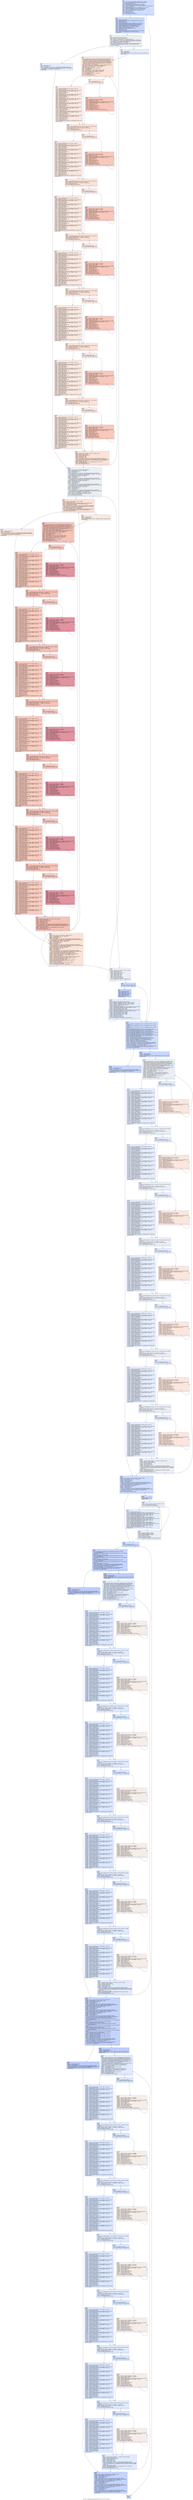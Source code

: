 digraph "CFG for '_Z16updateEigenValuePiS_PfS0_S0_S0_S0_S0_i' function" {
	label="CFG for '_Z16updateEigenValuePiS_PfS0_S0_S0_S0_S0_i' function";

	Node0x4bb8db0 [shape=record,color="#3d50c3ff", style=filled, fillcolor="#93b5fe70",label="{%9:\l  %10 = tail call i32 @llvm.amdgcn.workitem.id.x(), !range !4\l  %11 = tail call align 4 dereferenceable(64) i8 addrspace(4)*\l... @llvm.amdgcn.dispatch.ptr()\l  %12 = getelementptr i8, i8 addrspace(4)* %11, i64 4\l  %13 = bitcast i8 addrspace(4)* %12 to i16 addrspace(4)*\l  %14 = load i16, i16 addrspace(4)* %13, align 4, !range !5, !invariant.load !6\l  %15 = zext i16 %14 to i32\l  %16 = getelementptr inbounds i8, i8 addrspace(4)* %11, i64 12\l  %17 = bitcast i8 addrspace(4)* %16 to i32 addrspace(4)*\l  %18 = load i32, i32 addrspace(4)* %17, align 4, !tbaa !7\l  %19 = tail call i32 @llvm.amdgcn.workgroup.id.x()\l  %20 = mul i32 %19, %15\l  %21 = add i32 %20, %10\l  %22 = icmp slt i32 %21, %8\l  br i1 %22, label %23, label %1033\l|{<s0>T|<s1>F}}"];
	Node0x4bb8db0:s0 -> Node0x4bbb070;
	Node0x4bb8db0:s1 -> Node0x4bbb100;
	Node0x4bbb070 [shape=record,color="#3d50c3ff", style=filled, fillcolor="#81a4fb70",label="{%23:\l23:                                               \l  %24 = sext i32 %21 to i64\l  %25 = getelementptr inbounds i32, i32 addrspace(1)* %0, i64 %24\l  %26 = add nsw i32 %21, 1\l  %27 = sext i32 %26 to i64\l  %28 = getelementptr inbounds i32, i32 addrspace(1)* %0, i64 %27\l  %29 = tail call i8 addrspace(4)* @llvm.amdgcn.implicitarg.ptr()\l  %30 = getelementptr inbounds i8, i8 addrspace(4)* %29, i64 24\l  %31 = bitcast i8 addrspace(4)* %30 to i64 addrspace(4)*\l  %32 = load i64, i64 addrspace(4)* %31, align 8, !tbaa !16\l  %33 = inttoptr i64 %32 to i8 addrspace(1)*\l  %34 = addrspacecast i8 addrspace(1)* %33 to i8*\l  %35 = zext i32 %10 to i64\l  %36 = zext i32 %21 to i64\l  %37 = getelementptr inbounds float, float addrspace(1)* %4, i64 %24\l  %38 = load i32, i32 addrspace(1)* %28, align 4, !tbaa !17\l  br label %47\l}"];
	Node0x4bbb070 -> Node0x4bbbf50;
	Node0x4bbc050 [shape=record,color="#3d50c3ff", style=filled, fillcolor="#81a4fb70",label="{%39:\l39:                                               \l  br i1 %22, label %40, label %1033\l|{<s0>T|<s1>F}}"];
	Node0x4bbc050:s0 -> Node0x4bbc0e0;
	Node0x4bbc050:s1 -> Node0x4bbb100;
	Node0x4bbc0e0 [shape=record,color="#3d50c3ff", style=filled, fillcolor="#7093f370",label="{%40:\l40:                                               \l  %41 = udiv i32 %18, %15\l  %42 = mul i32 %41, %15\l  %43 = icmp ugt i32 %18, %42\l  %44 = zext i1 %43 to i32\l  %45 = add i32 %41, %44\l  %46 = mul i32 %45, %15\l  br label %1013\l}"];
	Node0x4bbc0e0 -> Node0x4bbc520;
	Node0x4bbbf50 [shape=record,color="#3d50c3ff", style=filled, fillcolor="#d1dae970",label="{%47:\l47:                                               \l  %48 = phi i32 [ %38, %23 ], [ %522, %521 ]\l  %49 = phi i32 [ 0, %23 ], [ %529, %521 ]\l  %50 = load i32, i32 addrspace(1)* %25, align 4, !tbaa !17\l  %51 = tail call fastcc \<2 x i64\> @__ockl_hostcall_internal(i8* noundef %34,\l... i64 noundef 33, i64 noundef 0, i64 noundef 0, i64 noundef 0, i64 noundef 0,\l... i64 noundef 0, i64 noundef 0, i64 noundef 0) #11\l  %52 = extractelement \<2 x i64\> %51, i64 0\l  br i1 icmp eq (i8* addrspacecast (i8 addrspace(4)* getelementptr inbounds\l... ([46 x i8], [46 x i8] addrspace(4)* @.str, i64 0, i64 0) to i8*), i8* null),\l... label %53, label %57\l|{<s0>T|<s1>F}}"];
	Node0x4bbbf50:s0 -> Node0x4bbd740;
	Node0x4bbbf50:s1 -> Node0x4bbe130;
	Node0x4bbd740 [shape=record,color="#3d50c3ff", style=filled, fillcolor="#c1d4f470",label="{%53:\l53:                                               \l  %54 = and i64 %52, -225\l  %55 = or i64 %54, 32\l  %56 = tail call fastcc \<2 x i64\> @__ockl_hostcall_internal(i8* noundef %34,\l... i64 noundef %55, i64 noundef 0, i64 noundef 0, i64 noundef 0, i64 noundef 0,\l... i64 noundef 0, i64 noundef 0, i64 noundef 0) #11\l  br label %498\l}"];
	Node0x4bbd740 -> Node0x4bbe3f0;
	Node0x4bbe130 [shape=record,color="#3d50c3ff", style=filled, fillcolor="#c1d4f470",label="{%57:\l57:                                               \l  %58 = and i64 %52, 2\l  %59 = and i64 %52, -3\l  %60 = insertelement \<2 x i64\> \<i64 poison, i64 0\>, i64 %59, i64 0\l  br label %61\l}"];
	Node0x4bbe130 -> Node0x4bbef90;
	Node0x4bbef90 [shape=record,color="#3d50c3ff", style=filled, fillcolor="#f6bfa670",label="{%61:\l61:                                               \l  %62 = phi i64 [ select (i1 icmp eq (i8* addrspacecast (i8 addrspace(4)*\l... getelementptr inbounds ([46 x i8], [46 x i8] addrspace(4)* @.str, i64 0, i64\l... 0) to i8*), i8* null), i64 0, i64 add (i64 ptrtoint (i8* addrspacecast (i8\l... addrspace(4)* getelementptr inbounds ([46 x i8], [46 x i8] addrspace(4)*\l... @.str, i64 0, i64 45) to i8*) to i64), i64 add (i64 sub (i64 0, i64 ptrtoint\l... ([46 x i8]* addrspacecast ([46 x i8] addrspace(4)* @.str to [46 x i8]*) to\l... i64)), i64 1))), %57 ], [ %495, %487 ]\l  %63 = phi i8 addrspace(4)* [ getelementptr inbounds ([46 x i8], [46 x i8]\l... addrspace(4)* @.str, i64 0, i64 0), %57 ], [ %496, %487 ]\l  %64 = phi \<2 x i64\> [ %60, %57 ], [ %494, %487 ]\l  %65 = icmp ugt i64 %62, 56\l  %66 = extractelement \<2 x i64\> %64, i64 0\l  %67 = or i64 %66, %58\l  %68 = insertelement \<2 x i64\> poison, i64 %67, i64 0\l  %69 = select i1 %65, \<2 x i64\> %64, \<2 x i64\> %68\l  %70 = tail call i64 @llvm.umin.i64(i64 %62, i64 56)\l  %71 = trunc i64 %70 to i32\l  %72 = extractelement \<2 x i64\> %69, i64 0\l  %73 = icmp ugt i32 %71, 7\l  br i1 %73, label %76, label %74\l|{<s0>T|<s1>F}}"];
	Node0x4bbef90:s0 -> Node0x4bc00e0;
	Node0x4bbef90:s1 -> Node0x4bc0170;
	Node0x4bc0170 [shape=record,color="#3d50c3ff", style=filled, fillcolor="#f1ccb870",label="{%74:\l74:                                               \l  %75 = icmp eq i32 %71, 0\l  br i1 %75, label %129, label %116\l|{<s0>T|<s1>F}}"];
	Node0x4bc0170:s0 -> Node0x4bc0340;
	Node0x4bc0170:s1 -> Node0x4bc0390;
	Node0x4bc00e0 [shape=record,color="#3d50c3ff", style=filled, fillcolor="#f1ccb870",label="{%76:\l76:                                               \l  %77 = load i8, i8 addrspace(4)* %63, align 1, !tbaa !21\l  %78 = zext i8 %77 to i64\l  %79 = getelementptr inbounds i8, i8 addrspace(4)* %63, i64 1\l  %80 = load i8, i8 addrspace(4)* %79, align 1, !tbaa !21\l  %81 = zext i8 %80 to i64\l  %82 = shl nuw nsw i64 %81, 8\l  %83 = or i64 %82, %78\l  %84 = getelementptr inbounds i8, i8 addrspace(4)* %63, i64 2\l  %85 = load i8, i8 addrspace(4)* %84, align 1, !tbaa !21\l  %86 = zext i8 %85 to i64\l  %87 = shl nuw nsw i64 %86, 16\l  %88 = or i64 %83, %87\l  %89 = getelementptr inbounds i8, i8 addrspace(4)* %63, i64 3\l  %90 = load i8, i8 addrspace(4)* %89, align 1, !tbaa !21\l  %91 = zext i8 %90 to i64\l  %92 = shl nuw nsw i64 %91, 24\l  %93 = or i64 %88, %92\l  %94 = getelementptr inbounds i8, i8 addrspace(4)* %63, i64 4\l  %95 = load i8, i8 addrspace(4)* %94, align 1, !tbaa !21\l  %96 = zext i8 %95 to i64\l  %97 = shl nuw nsw i64 %96, 32\l  %98 = or i64 %93, %97\l  %99 = getelementptr inbounds i8, i8 addrspace(4)* %63, i64 5\l  %100 = load i8, i8 addrspace(4)* %99, align 1, !tbaa !21\l  %101 = zext i8 %100 to i64\l  %102 = shl nuw nsw i64 %101, 40\l  %103 = or i64 %98, %102\l  %104 = getelementptr inbounds i8, i8 addrspace(4)* %63, i64 6\l  %105 = load i8, i8 addrspace(4)* %104, align 1, !tbaa !21\l  %106 = zext i8 %105 to i64\l  %107 = shl nuw nsw i64 %106, 48\l  %108 = or i64 %103, %107\l  %109 = getelementptr inbounds i8, i8 addrspace(4)* %63, i64 7\l  %110 = load i8, i8 addrspace(4)* %109, align 1, !tbaa !21\l  %111 = zext i8 %110 to i64\l  %112 = shl nuw i64 %111, 56\l  %113 = or i64 %108, %112\l  %114 = add nsw i32 %71, -8\l  %115 = getelementptr inbounds i8, i8 addrspace(4)* %63, i64 8\l  br label %129\l}"];
	Node0x4bc00e0 -> Node0x4bc0340;
	Node0x4bc0390 [shape=record,color="#3d50c3ff", style=filled, fillcolor="#ed836670",label="{%116:\l116:                                              \l  %117 = phi i32 [ %127, %116 ], [ 0, %74 ]\l  %118 = phi i64 [ %126, %116 ], [ 0, %74 ]\l  %119 = zext i32 %117 to i64\l  %120 = getelementptr inbounds i8, i8 addrspace(4)* %63, i64 %119\l  %121 = load i8, i8 addrspace(4)* %120, align 1, !tbaa !21\l  %122 = zext i8 %121 to i64\l  %123 = shl i32 %117, 3\l  %124 = zext i32 %123 to i64\l  %125 = shl nuw i64 %122, %124\l  %126 = or i64 %125, %118\l  %127 = add nuw nsw i32 %117, 1\l  %128 = icmp eq i32 %127, %71\l  br i1 %128, label %129, label %116, !llvm.loop !22\l|{<s0>T|<s1>F}}"];
	Node0x4bc0390:s0 -> Node0x4bc0340;
	Node0x4bc0390:s1 -> Node0x4bc0390;
	Node0x4bc0340 [shape=record,color="#3d50c3ff", style=filled, fillcolor="#f6bfa670",label="{%129:\l129:                                              \l  %130 = phi i8 addrspace(4)* [ %115, %76 ], [ %63, %74 ], [ %63, %116 ]\l  %131 = phi i32 [ %114, %76 ], [ 0, %74 ], [ 0, %116 ]\l  %132 = phi i64 [ %113, %76 ], [ 0, %74 ], [ %126, %116 ]\l  %133 = icmp ugt i32 %131, 7\l  br i1 %133, label %136, label %134\l|{<s0>T|<s1>F}}"];
	Node0x4bc0340:s0 -> Node0x4bc2380;
	Node0x4bc0340:s1 -> Node0x4bbfb50;
	Node0x4bbfb50 [shape=record,color="#3d50c3ff", style=filled, fillcolor="#f1ccb870",label="{%134:\l134:                                              \l  %135 = icmp eq i32 %131, 0\l  br i1 %135, label %189, label %176\l|{<s0>T|<s1>F}}"];
	Node0x4bbfb50:s0 -> Node0x4bc34a0;
	Node0x4bbfb50:s1 -> Node0x4bc34f0;
	Node0x4bc2380 [shape=record,color="#3d50c3ff", style=filled, fillcolor="#f1ccb870",label="{%136:\l136:                                              \l  %137 = load i8, i8 addrspace(4)* %130, align 1, !tbaa !21\l  %138 = zext i8 %137 to i64\l  %139 = getelementptr inbounds i8, i8 addrspace(4)* %130, i64 1\l  %140 = load i8, i8 addrspace(4)* %139, align 1, !tbaa !21\l  %141 = zext i8 %140 to i64\l  %142 = shl nuw nsw i64 %141, 8\l  %143 = or i64 %142, %138\l  %144 = getelementptr inbounds i8, i8 addrspace(4)* %130, i64 2\l  %145 = load i8, i8 addrspace(4)* %144, align 1, !tbaa !21\l  %146 = zext i8 %145 to i64\l  %147 = shl nuw nsw i64 %146, 16\l  %148 = or i64 %143, %147\l  %149 = getelementptr inbounds i8, i8 addrspace(4)* %130, i64 3\l  %150 = load i8, i8 addrspace(4)* %149, align 1, !tbaa !21\l  %151 = zext i8 %150 to i64\l  %152 = shl nuw nsw i64 %151, 24\l  %153 = or i64 %148, %152\l  %154 = getelementptr inbounds i8, i8 addrspace(4)* %130, i64 4\l  %155 = load i8, i8 addrspace(4)* %154, align 1, !tbaa !21\l  %156 = zext i8 %155 to i64\l  %157 = shl nuw nsw i64 %156, 32\l  %158 = or i64 %153, %157\l  %159 = getelementptr inbounds i8, i8 addrspace(4)* %130, i64 5\l  %160 = load i8, i8 addrspace(4)* %159, align 1, !tbaa !21\l  %161 = zext i8 %160 to i64\l  %162 = shl nuw nsw i64 %161, 40\l  %163 = or i64 %158, %162\l  %164 = getelementptr inbounds i8, i8 addrspace(4)* %130, i64 6\l  %165 = load i8, i8 addrspace(4)* %164, align 1, !tbaa !21\l  %166 = zext i8 %165 to i64\l  %167 = shl nuw nsw i64 %166, 48\l  %168 = or i64 %163, %167\l  %169 = getelementptr inbounds i8, i8 addrspace(4)* %130, i64 7\l  %170 = load i8, i8 addrspace(4)* %169, align 1, !tbaa !21\l  %171 = zext i8 %170 to i64\l  %172 = shl nuw i64 %171, 56\l  %173 = or i64 %168, %172\l  %174 = add nsw i32 %131, -8\l  %175 = getelementptr inbounds i8, i8 addrspace(4)* %130, i64 8\l  br label %189\l}"];
	Node0x4bc2380 -> Node0x4bc34a0;
	Node0x4bc34f0 [shape=record,color="#3d50c3ff", style=filled, fillcolor="#ed836670",label="{%176:\l176:                                              \l  %177 = phi i32 [ %187, %176 ], [ 0, %134 ]\l  %178 = phi i64 [ %186, %176 ], [ 0, %134 ]\l  %179 = zext i32 %177 to i64\l  %180 = getelementptr inbounds i8, i8 addrspace(4)* %130, i64 %179\l  %181 = load i8, i8 addrspace(4)* %180, align 1, !tbaa !21\l  %182 = zext i8 %181 to i64\l  %183 = shl i32 %177, 3\l  %184 = zext i32 %183 to i64\l  %185 = shl nuw i64 %182, %184\l  %186 = or i64 %185, %178\l  %187 = add nuw nsw i32 %177, 1\l  %188 = icmp eq i32 %187, %131\l  br i1 %188, label %189, label %176\l|{<s0>T|<s1>F}}"];
	Node0x4bc34f0:s0 -> Node0x4bc34a0;
	Node0x4bc34f0:s1 -> Node0x4bc34f0;
	Node0x4bc34a0 [shape=record,color="#3d50c3ff", style=filled, fillcolor="#f6bfa670",label="{%189:\l189:                                              \l  %190 = phi i8 addrspace(4)* [ %175, %136 ], [ %130, %134 ], [ %130, %176 ]\l  %191 = phi i32 [ %174, %136 ], [ 0, %134 ], [ 0, %176 ]\l  %192 = phi i64 [ %173, %136 ], [ 0, %134 ], [ %186, %176 ]\l  %193 = icmp ugt i32 %191, 7\l  br i1 %193, label %196, label %194\l|{<s0>T|<s1>F}}"];
	Node0x4bc34a0:s0 -> Node0x4bc55b0;
	Node0x4bc34a0:s1 -> Node0x4bc5600;
	Node0x4bc5600 [shape=record,color="#3d50c3ff", style=filled, fillcolor="#f1ccb870",label="{%194:\l194:                                              \l  %195 = icmp eq i32 %191, 0\l  br i1 %195, label %249, label %236\l|{<s0>T|<s1>F}}"];
	Node0x4bc5600:s0 -> Node0x4bc5790;
	Node0x4bc5600:s1 -> Node0x4bc57e0;
	Node0x4bc55b0 [shape=record,color="#3d50c3ff", style=filled, fillcolor="#f1ccb870",label="{%196:\l196:                                              \l  %197 = load i8, i8 addrspace(4)* %190, align 1, !tbaa !21\l  %198 = zext i8 %197 to i64\l  %199 = getelementptr inbounds i8, i8 addrspace(4)* %190, i64 1\l  %200 = load i8, i8 addrspace(4)* %199, align 1, !tbaa !21\l  %201 = zext i8 %200 to i64\l  %202 = shl nuw nsw i64 %201, 8\l  %203 = or i64 %202, %198\l  %204 = getelementptr inbounds i8, i8 addrspace(4)* %190, i64 2\l  %205 = load i8, i8 addrspace(4)* %204, align 1, !tbaa !21\l  %206 = zext i8 %205 to i64\l  %207 = shl nuw nsw i64 %206, 16\l  %208 = or i64 %203, %207\l  %209 = getelementptr inbounds i8, i8 addrspace(4)* %190, i64 3\l  %210 = load i8, i8 addrspace(4)* %209, align 1, !tbaa !21\l  %211 = zext i8 %210 to i64\l  %212 = shl nuw nsw i64 %211, 24\l  %213 = or i64 %208, %212\l  %214 = getelementptr inbounds i8, i8 addrspace(4)* %190, i64 4\l  %215 = load i8, i8 addrspace(4)* %214, align 1, !tbaa !21\l  %216 = zext i8 %215 to i64\l  %217 = shl nuw nsw i64 %216, 32\l  %218 = or i64 %213, %217\l  %219 = getelementptr inbounds i8, i8 addrspace(4)* %190, i64 5\l  %220 = load i8, i8 addrspace(4)* %219, align 1, !tbaa !21\l  %221 = zext i8 %220 to i64\l  %222 = shl nuw nsw i64 %221, 40\l  %223 = or i64 %218, %222\l  %224 = getelementptr inbounds i8, i8 addrspace(4)* %190, i64 6\l  %225 = load i8, i8 addrspace(4)* %224, align 1, !tbaa !21\l  %226 = zext i8 %225 to i64\l  %227 = shl nuw nsw i64 %226, 48\l  %228 = or i64 %223, %227\l  %229 = getelementptr inbounds i8, i8 addrspace(4)* %190, i64 7\l  %230 = load i8, i8 addrspace(4)* %229, align 1, !tbaa !21\l  %231 = zext i8 %230 to i64\l  %232 = shl nuw i64 %231, 56\l  %233 = or i64 %228, %232\l  %234 = add nsw i32 %191, -8\l  %235 = getelementptr inbounds i8, i8 addrspace(4)* %190, i64 8\l  br label %249\l}"];
	Node0x4bc55b0 -> Node0x4bc5790;
	Node0x4bc57e0 [shape=record,color="#3d50c3ff", style=filled, fillcolor="#ed836670",label="{%236:\l236:                                              \l  %237 = phi i32 [ %247, %236 ], [ 0, %194 ]\l  %238 = phi i64 [ %246, %236 ], [ 0, %194 ]\l  %239 = zext i32 %237 to i64\l  %240 = getelementptr inbounds i8, i8 addrspace(4)* %190, i64 %239\l  %241 = load i8, i8 addrspace(4)* %240, align 1, !tbaa !21\l  %242 = zext i8 %241 to i64\l  %243 = shl i32 %237, 3\l  %244 = zext i32 %243 to i64\l  %245 = shl nuw i64 %242, %244\l  %246 = or i64 %245, %238\l  %247 = add nuw nsw i32 %237, 1\l  %248 = icmp eq i32 %247, %191\l  br i1 %248, label %249, label %236\l|{<s0>T|<s1>F}}"];
	Node0x4bc57e0:s0 -> Node0x4bc5790;
	Node0x4bc57e0:s1 -> Node0x4bc57e0;
	Node0x4bc5790 [shape=record,color="#3d50c3ff", style=filled, fillcolor="#f6bfa670",label="{%249:\l249:                                              \l  %250 = phi i8 addrspace(4)* [ %235, %196 ], [ %190, %194 ], [ %190, %236 ]\l  %251 = phi i32 [ %234, %196 ], [ 0, %194 ], [ 0, %236 ]\l  %252 = phi i64 [ %233, %196 ], [ 0, %194 ], [ %246, %236 ]\l  %253 = icmp ugt i32 %251, 7\l  br i1 %253, label %256, label %254\l|{<s0>T|<s1>F}}"];
	Node0x4bc5790:s0 -> Node0x4bc7800;
	Node0x4bc5790:s1 -> Node0x4bc7850;
	Node0x4bc7850 [shape=record,color="#3d50c3ff", style=filled, fillcolor="#f1ccb870",label="{%254:\l254:                                              \l  %255 = icmp eq i32 %251, 0\l  br i1 %255, label %309, label %296\l|{<s0>T|<s1>F}}"];
	Node0x4bc7850:s0 -> Node0x4bc79e0;
	Node0x4bc7850:s1 -> Node0x4bc7a30;
	Node0x4bc7800 [shape=record,color="#3d50c3ff", style=filled, fillcolor="#f1ccb870",label="{%256:\l256:                                              \l  %257 = load i8, i8 addrspace(4)* %250, align 1, !tbaa !21\l  %258 = zext i8 %257 to i64\l  %259 = getelementptr inbounds i8, i8 addrspace(4)* %250, i64 1\l  %260 = load i8, i8 addrspace(4)* %259, align 1, !tbaa !21\l  %261 = zext i8 %260 to i64\l  %262 = shl nuw nsw i64 %261, 8\l  %263 = or i64 %262, %258\l  %264 = getelementptr inbounds i8, i8 addrspace(4)* %250, i64 2\l  %265 = load i8, i8 addrspace(4)* %264, align 1, !tbaa !21\l  %266 = zext i8 %265 to i64\l  %267 = shl nuw nsw i64 %266, 16\l  %268 = or i64 %263, %267\l  %269 = getelementptr inbounds i8, i8 addrspace(4)* %250, i64 3\l  %270 = load i8, i8 addrspace(4)* %269, align 1, !tbaa !21\l  %271 = zext i8 %270 to i64\l  %272 = shl nuw nsw i64 %271, 24\l  %273 = or i64 %268, %272\l  %274 = getelementptr inbounds i8, i8 addrspace(4)* %250, i64 4\l  %275 = load i8, i8 addrspace(4)* %274, align 1, !tbaa !21\l  %276 = zext i8 %275 to i64\l  %277 = shl nuw nsw i64 %276, 32\l  %278 = or i64 %273, %277\l  %279 = getelementptr inbounds i8, i8 addrspace(4)* %250, i64 5\l  %280 = load i8, i8 addrspace(4)* %279, align 1, !tbaa !21\l  %281 = zext i8 %280 to i64\l  %282 = shl nuw nsw i64 %281, 40\l  %283 = or i64 %278, %282\l  %284 = getelementptr inbounds i8, i8 addrspace(4)* %250, i64 6\l  %285 = load i8, i8 addrspace(4)* %284, align 1, !tbaa !21\l  %286 = zext i8 %285 to i64\l  %287 = shl nuw nsw i64 %286, 48\l  %288 = or i64 %283, %287\l  %289 = getelementptr inbounds i8, i8 addrspace(4)* %250, i64 7\l  %290 = load i8, i8 addrspace(4)* %289, align 1, !tbaa !21\l  %291 = zext i8 %290 to i64\l  %292 = shl nuw i64 %291, 56\l  %293 = or i64 %288, %292\l  %294 = add nsw i32 %251, -8\l  %295 = getelementptr inbounds i8, i8 addrspace(4)* %250, i64 8\l  br label %309\l}"];
	Node0x4bc7800 -> Node0x4bc79e0;
	Node0x4bc7a30 [shape=record,color="#3d50c3ff", style=filled, fillcolor="#ed836670",label="{%296:\l296:                                              \l  %297 = phi i32 [ %307, %296 ], [ 0, %254 ]\l  %298 = phi i64 [ %306, %296 ], [ 0, %254 ]\l  %299 = zext i32 %297 to i64\l  %300 = getelementptr inbounds i8, i8 addrspace(4)* %250, i64 %299\l  %301 = load i8, i8 addrspace(4)* %300, align 1, !tbaa !21\l  %302 = zext i8 %301 to i64\l  %303 = shl i32 %297, 3\l  %304 = zext i32 %303 to i64\l  %305 = shl nuw i64 %302, %304\l  %306 = or i64 %305, %298\l  %307 = add nuw nsw i32 %297, 1\l  %308 = icmp eq i32 %307, %251\l  br i1 %308, label %309, label %296\l|{<s0>T|<s1>F}}"];
	Node0x4bc7a30:s0 -> Node0x4bc79e0;
	Node0x4bc7a30:s1 -> Node0x4bc7a30;
	Node0x4bc79e0 [shape=record,color="#3d50c3ff", style=filled, fillcolor="#f6bfa670",label="{%309:\l309:                                              \l  %310 = phi i8 addrspace(4)* [ %295, %256 ], [ %250, %254 ], [ %250, %296 ]\l  %311 = phi i32 [ %294, %256 ], [ 0, %254 ], [ 0, %296 ]\l  %312 = phi i64 [ %293, %256 ], [ 0, %254 ], [ %306, %296 ]\l  %313 = icmp ugt i32 %311, 7\l  br i1 %313, label %316, label %314\l|{<s0>T|<s1>F}}"];
	Node0x4bc79e0:s0 -> Node0x4bca250;
	Node0x4bc79e0:s1 -> Node0x4bca2a0;
	Node0x4bca2a0 [shape=record,color="#3d50c3ff", style=filled, fillcolor="#f1ccb870",label="{%314:\l314:                                              \l  %315 = icmp eq i32 %311, 0\l  br i1 %315, label %369, label %356\l|{<s0>T|<s1>F}}"];
	Node0x4bca2a0:s0 -> Node0x4bca430;
	Node0x4bca2a0:s1 -> Node0x4bca480;
	Node0x4bca250 [shape=record,color="#3d50c3ff", style=filled, fillcolor="#f1ccb870",label="{%316:\l316:                                              \l  %317 = load i8, i8 addrspace(4)* %310, align 1, !tbaa !21\l  %318 = zext i8 %317 to i64\l  %319 = getelementptr inbounds i8, i8 addrspace(4)* %310, i64 1\l  %320 = load i8, i8 addrspace(4)* %319, align 1, !tbaa !21\l  %321 = zext i8 %320 to i64\l  %322 = shl nuw nsw i64 %321, 8\l  %323 = or i64 %322, %318\l  %324 = getelementptr inbounds i8, i8 addrspace(4)* %310, i64 2\l  %325 = load i8, i8 addrspace(4)* %324, align 1, !tbaa !21\l  %326 = zext i8 %325 to i64\l  %327 = shl nuw nsw i64 %326, 16\l  %328 = or i64 %323, %327\l  %329 = getelementptr inbounds i8, i8 addrspace(4)* %310, i64 3\l  %330 = load i8, i8 addrspace(4)* %329, align 1, !tbaa !21\l  %331 = zext i8 %330 to i64\l  %332 = shl nuw nsw i64 %331, 24\l  %333 = or i64 %328, %332\l  %334 = getelementptr inbounds i8, i8 addrspace(4)* %310, i64 4\l  %335 = load i8, i8 addrspace(4)* %334, align 1, !tbaa !21\l  %336 = zext i8 %335 to i64\l  %337 = shl nuw nsw i64 %336, 32\l  %338 = or i64 %333, %337\l  %339 = getelementptr inbounds i8, i8 addrspace(4)* %310, i64 5\l  %340 = load i8, i8 addrspace(4)* %339, align 1, !tbaa !21\l  %341 = zext i8 %340 to i64\l  %342 = shl nuw nsw i64 %341, 40\l  %343 = or i64 %338, %342\l  %344 = getelementptr inbounds i8, i8 addrspace(4)* %310, i64 6\l  %345 = load i8, i8 addrspace(4)* %344, align 1, !tbaa !21\l  %346 = zext i8 %345 to i64\l  %347 = shl nuw nsw i64 %346, 48\l  %348 = or i64 %343, %347\l  %349 = getelementptr inbounds i8, i8 addrspace(4)* %310, i64 7\l  %350 = load i8, i8 addrspace(4)* %349, align 1, !tbaa !21\l  %351 = zext i8 %350 to i64\l  %352 = shl nuw i64 %351, 56\l  %353 = or i64 %348, %352\l  %354 = add nsw i32 %311, -8\l  %355 = getelementptr inbounds i8, i8 addrspace(4)* %310, i64 8\l  br label %369\l}"];
	Node0x4bca250 -> Node0x4bca430;
	Node0x4bca480 [shape=record,color="#3d50c3ff", style=filled, fillcolor="#ed836670",label="{%356:\l356:                                              \l  %357 = phi i32 [ %367, %356 ], [ 0, %314 ]\l  %358 = phi i64 [ %366, %356 ], [ 0, %314 ]\l  %359 = zext i32 %357 to i64\l  %360 = getelementptr inbounds i8, i8 addrspace(4)* %310, i64 %359\l  %361 = load i8, i8 addrspace(4)* %360, align 1, !tbaa !21\l  %362 = zext i8 %361 to i64\l  %363 = shl i32 %357, 3\l  %364 = zext i32 %363 to i64\l  %365 = shl nuw i64 %362, %364\l  %366 = or i64 %365, %358\l  %367 = add nuw nsw i32 %357, 1\l  %368 = icmp eq i32 %367, %311\l  br i1 %368, label %369, label %356\l|{<s0>T|<s1>F}}"];
	Node0x4bca480:s0 -> Node0x4bca430;
	Node0x4bca480:s1 -> Node0x4bca480;
	Node0x4bca430 [shape=record,color="#3d50c3ff", style=filled, fillcolor="#f6bfa670",label="{%369:\l369:                                              \l  %370 = phi i8 addrspace(4)* [ %355, %316 ], [ %310, %314 ], [ %310, %356 ]\l  %371 = phi i32 [ %354, %316 ], [ 0, %314 ], [ 0, %356 ]\l  %372 = phi i64 [ %353, %316 ], [ 0, %314 ], [ %366, %356 ]\l  %373 = icmp ugt i32 %371, 7\l  br i1 %373, label %376, label %374\l|{<s0>T|<s1>F}}"];
	Node0x4bca430:s0 -> Node0x4bcced0;
	Node0x4bca430:s1 -> Node0x4bccf20;
	Node0x4bccf20 [shape=record,color="#3d50c3ff", style=filled, fillcolor="#f1ccb870",label="{%374:\l374:                                              \l  %375 = icmp eq i32 %371, 0\l  br i1 %375, label %429, label %416\l|{<s0>T|<s1>F}}"];
	Node0x4bccf20:s0 -> Node0x4bcd0b0;
	Node0x4bccf20:s1 -> Node0x4bcd100;
	Node0x4bcced0 [shape=record,color="#3d50c3ff", style=filled, fillcolor="#f1ccb870",label="{%376:\l376:                                              \l  %377 = load i8, i8 addrspace(4)* %370, align 1, !tbaa !21\l  %378 = zext i8 %377 to i64\l  %379 = getelementptr inbounds i8, i8 addrspace(4)* %370, i64 1\l  %380 = load i8, i8 addrspace(4)* %379, align 1, !tbaa !21\l  %381 = zext i8 %380 to i64\l  %382 = shl nuw nsw i64 %381, 8\l  %383 = or i64 %382, %378\l  %384 = getelementptr inbounds i8, i8 addrspace(4)* %370, i64 2\l  %385 = load i8, i8 addrspace(4)* %384, align 1, !tbaa !21\l  %386 = zext i8 %385 to i64\l  %387 = shl nuw nsw i64 %386, 16\l  %388 = or i64 %383, %387\l  %389 = getelementptr inbounds i8, i8 addrspace(4)* %370, i64 3\l  %390 = load i8, i8 addrspace(4)* %389, align 1, !tbaa !21\l  %391 = zext i8 %390 to i64\l  %392 = shl nuw nsw i64 %391, 24\l  %393 = or i64 %388, %392\l  %394 = getelementptr inbounds i8, i8 addrspace(4)* %370, i64 4\l  %395 = load i8, i8 addrspace(4)* %394, align 1, !tbaa !21\l  %396 = zext i8 %395 to i64\l  %397 = shl nuw nsw i64 %396, 32\l  %398 = or i64 %393, %397\l  %399 = getelementptr inbounds i8, i8 addrspace(4)* %370, i64 5\l  %400 = load i8, i8 addrspace(4)* %399, align 1, !tbaa !21\l  %401 = zext i8 %400 to i64\l  %402 = shl nuw nsw i64 %401, 40\l  %403 = or i64 %398, %402\l  %404 = getelementptr inbounds i8, i8 addrspace(4)* %370, i64 6\l  %405 = load i8, i8 addrspace(4)* %404, align 1, !tbaa !21\l  %406 = zext i8 %405 to i64\l  %407 = shl nuw nsw i64 %406, 48\l  %408 = or i64 %403, %407\l  %409 = getelementptr inbounds i8, i8 addrspace(4)* %370, i64 7\l  %410 = load i8, i8 addrspace(4)* %409, align 1, !tbaa !21\l  %411 = zext i8 %410 to i64\l  %412 = shl nuw i64 %411, 56\l  %413 = or i64 %408, %412\l  %414 = add nsw i32 %371, -8\l  %415 = getelementptr inbounds i8, i8 addrspace(4)* %370, i64 8\l  br label %429\l}"];
	Node0x4bcced0 -> Node0x4bcd0b0;
	Node0x4bcd100 [shape=record,color="#3d50c3ff", style=filled, fillcolor="#ed836670",label="{%416:\l416:                                              \l  %417 = phi i32 [ %427, %416 ], [ 0, %374 ]\l  %418 = phi i64 [ %426, %416 ], [ 0, %374 ]\l  %419 = zext i32 %417 to i64\l  %420 = getelementptr inbounds i8, i8 addrspace(4)* %370, i64 %419\l  %421 = load i8, i8 addrspace(4)* %420, align 1, !tbaa !21\l  %422 = zext i8 %421 to i64\l  %423 = shl i32 %417, 3\l  %424 = zext i32 %423 to i64\l  %425 = shl nuw i64 %422, %424\l  %426 = or i64 %425, %418\l  %427 = add nuw nsw i32 %417, 1\l  %428 = icmp eq i32 %427, %371\l  br i1 %428, label %429, label %416\l|{<s0>T|<s1>F}}"];
	Node0x4bcd100:s0 -> Node0x4bcd0b0;
	Node0x4bcd100:s1 -> Node0x4bcd100;
	Node0x4bcd0b0 [shape=record,color="#3d50c3ff", style=filled, fillcolor="#f6bfa670",label="{%429:\l429:                                              \l  %430 = phi i8 addrspace(4)* [ %415, %376 ], [ %370, %374 ], [ %370, %416 ]\l  %431 = phi i32 [ %414, %376 ], [ 0, %374 ], [ 0, %416 ]\l  %432 = phi i64 [ %413, %376 ], [ 0, %374 ], [ %426, %416 ]\l  %433 = icmp ugt i32 %431, 7\l  br i1 %433, label %436, label %434\l|{<s0>T|<s1>F}}"];
	Node0x4bcd0b0:s0 -> Node0x4bcf760;
	Node0x4bcd0b0:s1 -> Node0x4bcf7b0;
	Node0x4bcf7b0 [shape=record,color="#3d50c3ff", style=filled, fillcolor="#f1ccb870",label="{%434:\l434:                                              \l  %435 = icmp eq i32 %431, 0\l  br i1 %435, label %487, label %474\l|{<s0>T|<s1>F}}"];
	Node0x4bcf7b0:s0 -> Node0x4bbf430;
	Node0x4bcf7b0:s1 -> Node0x4bcf940;
	Node0x4bcf760 [shape=record,color="#3d50c3ff", style=filled, fillcolor="#f1ccb870",label="{%436:\l436:                                              \l  %437 = load i8, i8 addrspace(4)* %430, align 1, !tbaa !21\l  %438 = zext i8 %437 to i64\l  %439 = getelementptr inbounds i8, i8 addrspace(4)* %430, i64 1\l  %440 = load i8, i8 addrspace(4)* %439, align 1, !tbaa !21\l  %441 = zext i8 %440 to i64\l  %442 = shl nuw nsw i64 %441, 8\l  %443 = or i64 %442, %438\l  %444 = getelementptr inbounds i8, i8 addrspace(4)* %430, i64 2\l  %445 = load i8, i8 addrspace(4)* %444, align 1, !tbaa !21\l  %446 = zext i8 %445 to i64\l  %447 = shl nuw nsw i64 %446, 16\l  %448 = or i64 %443, %447\l  %449 = getelementptr inbounds i8, i8 addrspace(4)* %430, i64 3\l  %450 = load i8, i8 addrspace(4)* %449, align 1, !tbaa !21\l  %451 = zext i8 %450 to i64\l  %452 = shl nuw nsw i64 %451, 24\l  %453 = or i64 %448, %452\l  %454 = getelementptr inbounds i8, i8 addrspace(4)* %430, i64 4\l  %455 = load i8, i8 addrspace(4)* %454, align 1, !tbaa !21\l  %456 = zext i8 %455 to i64\l  %457 = shl nuw nsw i64 %456, 32\l  %458 = or i64 %453, %457\l  %459 = getelementptr inbounds i8, i8 addrspace(4)* %430, i64 5\l  %460 = load i8, i8 addrspace(4)* %459, align 1, !tbaa !21\l  %461 = zext i8 %460 to i64\l  %462 = shl nuw nsw i64 %461, 40\l  %463 = or i64 %458, %462\l  %464 = getelementptr inbounds i8, i8 addrspace(4)* %430, i64 6\l  %465 = load i8, i8 addrspace(4)* %464, align 1, !tbaa !21\l  %466 = zext i8 %465 to i64\l  %467 = shl nuw nsw i64 %466, 48\l  %468 = or i64 %463, %467\l  %469 = getelementptr inbounds i8, i8 addrspace(4)* %430, i64 7\l  %470 = load i8, i8 addrspace(4)* %469, align 1, !tbaa !21\l  %471 = zext i8 %470 to i64\l  %472 = shl nuw i64 %471, 56\l  %473 = or i64 %468, %472\l  br label %487\l}"];
	Node0x4bcf760 -> Node0x4bbf430;
	Node0x4bcf940 [shape=record,color="#3d50c3ff", style=filled, fillcolor="#ed836670",label="{%474:\l474:                                              \l  %475 = phi i32 [ %485, %474 ], [ 0, %434 ]\l  %476 = phi i64 [ %484, %474 ], [ 0, %434 ]\l  %477 = zext i32 %475 to i64\l  %478 = getelementptr inbounds i8, i8 addrspace(4)* %430, i64 %477\l  %479 = load i8, i8 addrspace(4)* %478, align 1, !tbaa !21\l  %480 = zext i8 %479 to i64\l  %481 = shl i32 %475, 3\l  %482 = zext i32 %481 to i64\l  %483 = shl nuw i64 %480, %482\l  %484 = or i64 %483, %476\l  %485 = add nuw nsw i32 %475, 1\l  %486 = icmp eq i32 %485, %431\l  br i1 %486, label %487, label %474\l|{<s0>T|<s1>F}}"];
	Node0x4bcf940:s0 -> Node0x4bbf430;
	Node0x4bcf940:s1 -> Node0x4bcf940;
	Node0x4bbf430 [shape=record,color="#3d50c3ff", style=filled, fillcolor="#f6bfa670",label="{%487:\l487:                                              \l  %488 = phi i64 [ %473, %436 ], [ 0, %434 ], [ %484, %474 ]\l  %489 = shl nuw nsw i64 %70, 2\l  %490 = add nuw nsw i64 %489, 28\l  %491 = and i64 %490, 480\l  %492 = and i64 %72, -225\l  %493 = or i64 %492, %491\l  %494 = tail call fastcc \<2 x i64\> @__ockl_hostcall_internal(i8* noundef %34,\l... i64 noundef %493, i64 noundef %132, i64 noundef %192, i64 noundef %252, i64\l... noundef %312, i64 noundef %372, i64 noundef %432, i64 noundef %488) #11\l  %495 = sub i64 %62, %70\l  %496 = getelementptr inbounds i8, i8 addrspace(4)* %63, i64 %70\l  %497 = icmp eq i64 %495, 0\l  br i1 %497, label %498, label %61\l|{<s0>T|<s1>F}}"];
	Node0x4bbf430:s0 -> Node0x4bbe3f0;
	Node0x4bbf430:s1 -> Node0x4bbef90;
	Node0x4bbe3f0 [shape=record,color="#3d50c3ff", style=filled, fillcolor="#d1dae970",label="{%498:\l498:                                              \l  %499 = phi \<2 x i64\> [ %56, %53 ], [ %494, %487 ]\l  %500 = extractelement \<2 x i64\> %499, i64 0\l  %501 = and i64 %500, -225\l  %502 = or i64 %501, 32\l  %503 = tail call fastcc \<2 x i64\> @__ockl_hostcall_internal(i8* noundef %34,\l... i64 noundef %502, i64 noundef %35, i64 noundef 0, i64 noundef 0, i64 noundef\l... 0, i64 noundef 0, i64 noundef 0, i64 noundef 0) #11\l  %504 = extractelement \<2 x i64\> %503, i64 0\l  %505 = and i64 %504, -225\l  %506 = or i64 %505, 32\l  %507 = tail call fastcc \<2 x i64\> @__ockl_hostcall_internal(i8* noundef %34,\l... i64 noundef %506, i64 noundef %36, i64 noundef 0, i64 noundef 0, i64 noundef\l... 0, i64 noundef 0, i64 noundef 0, i64 noundef 0) #11\l  %508 = extractelement \<2 x i64\> %507, i64 0\l  %509 = zext i32 %50 to i64\l  %510 = and i64 %508, -225\l  %511 = or i64 %510, 32\l  %512 = tail call fastcc \<2 x i64\> @__ockl_hostcall_internal(i8* noundef %34,\l... i64 noundef %511, i64 noundef %509, i64 noundef 0, i64 noundef 0, i64 noundef\l... 0, i64 noundef 0, i64 noundef 0, i64 noundef 0) #11\l  %513 = extractelement \<2 x i64\> %512, i64 0\l  %514 = zext i32 %48 to i64\l  %515 = and i64 %513, -227\l  %516 = or i64 %515, 34\l  %517 = tail call fastcc \<2 x i64\> @__ockl_hostcall_internal(i8* noundef %34,\l... i64 noundef %516, i64 noundef %514, i64 noundef 0, i64 noundef 0, i64 noundef\l... 0, i64 noundef 0, i64 noundef 0, i64 noundef 0) #11\l  %518 = load i32, i32 addrspace(1)* %25, align 4, !tbaa !17\l  %519 = load i32, i32 addrspace(1)* %28, align 4, !tbaa !17\l  %520 = icmp slt i32 %518, %519\l  br i1 %520, label %532, label %521\l|{<s0>T|<s1>F}}"];
	Node0x4bbe3f0:s0 -> Node0x4bc7ff0;
	Node0x4bbe3f0:s1 -> Node0x4bbc5e0;
	Node0x4bbc5e0 [shape=record,color="#3d50c3ff", style=filled, fillcolor="#d1dae970",label="{%521:\l521:                                              \l  %522 = phi i32 [ %519, %498 ], [ %1011, %985 ]\l  %523 = udiv i32 %18, %15\l  %524 = mul i32 %523, %15\l  %525 = icmp ugt i32 %18, %524\l  %526 = zext i1 %525 to i32\l  %527 = add i32 %523, %526\l  %528 = mul i32 %527, %15\l  %529 = add i32 %528, %49\l  %530 = add nsw i32 %529, %21\l  %531 = icmp slt i32 %530, %8\l  br i1 %531, label %47, label %39, !llvm.loop !24\l|{<s0>T|<s1>F}}"];
	Node0x4bbc5e0:s0 -> Node0x4bbbf50;
	Node0x4bbc5e0:s1 -> Node0x4bbc050;
	Node0x4bc7ff0 [shape=record,color="#3d50c3ff", style=filled, fillcolor="#f6bfa670",label="{%532:\l532:                                              \l  %533 = phi i32 [ %1010, %985 ], [ %518, %498 ]\l  %534 = sext i32 %533 to i64\l  %535 = getelementptr inbounds float, float addrspace(1)* %2, i64 %534\l  %536 = load float, float addrspace(1)* %535, align 4, !tbaa !26\l  %537 = fpext float %536 to double\l  %538 = tail call fastcc \<2 x i64\> @__ockl_hostcall_internal(i8* noundef %34,\l... i64 noundef 33, i64 noundef 0, i64 noundef 0, i64 noundef 0, i64 noundef 0,\l... i64 noundef 0, i64 noundef 0, i64 noundef 0) #11\l  %539 = extractelement \<2 x i64\> %538, i64 0\l  br i1 icmp eq (i8* addrspacecast (i8 addrspace(4)* getelementptr inbounds\l... ([33 x i8], [33 x i8] addrspace(4)* @.str.1, i64 0, i64 0) to i8*), i8*\l... null), label %540, label %544\l|{<s0>T|<s1>F}}"];
	Node0x4bc7ff0:s0 -> Node0x4bd5180;
	Node0x4bc7ff0:s1 -> Node0x4bd5210;
	Node0x4bd5180 [shape=record,color="#3d50c3ff", style=filled, fillcolor="#f1ccb870",label="{%540:\l540:                                              \l  %541 = and i64 %539, -225\l  %542 = or i64 %541, 32\l  %543 = tail call fastcc \<2 x i64\> @__ockl_hostcall_internal(i8* noundef %34,\l... i64 noundef %542, i64 noundef 0, i64 noundef 0, i64 noundef 0, i64 noundef 0,\l... i64 noundef 0, i64 noundef 0, i64 noundef 0) #11\l  br label %985\l}"];
	Node0x4bd5180 -> Node0x4bc80f0;
	Node0x4bd5210 [shape=record,color="#3d50c3ff", style=filled, fillcolor="#f1ccb870",label="{%544:\l544:                                              \l  %545 = and i64 %539, 2\l  %546 = and i64 %539, -3\l  %547 = insertelement \<2 x i64\> \<i64 poison, i64 0\>, i64 %546, i64 0\l  br label %548\l}"];
	Node0x4bd5210 -> Node0x4bd58c0;
	Node0x4bd58c0 [shape=record,color="#3d50c3ff", style=filled, fillcolor="#e8765c70",label="{%548:\l548:                                              \l  %549 = phi i64 [ select (i1 icmp eq (i8* addrspacecast (i8 addrspace(4)*\l... getelementptr inbounds ([33 x i8], [33 x i8] addrspace(4)* @.str.1, i64 0,\l... i64 0) to i8*), i8* null), i64 0, i64 add (i64 ptrtoint (i8* addrspacecast\l... (i8 addrspace(4)* getelementptr inbounds ([33 x i8], [33 x i8] addrspace(4)*\l... @.str.1, i64 0, i64 32) to i8*) to i64), i64 add (i64 sub (i64 0, i64\l... ptrtoint ([33 x i8]* addrspacecast ([33 x i8] addrspace(4)* @.str.1 to [33 x\l... i8]*) to i64)), i64 1))), %544 ], [ %982, %974 ]\l  %550 = phi i8 addrspace(4)* [ getelementptr inbounds ([33 x i8], [33 x i8]\l... addrspace(4)* @.str.1, i64 0, i64 0), %544 ], [ %983, %974 ]\l  %551 = phi \<2 x i64\> [ %547, %544 ], [ %981, %974 ]\l  %552 = icmp ugt i64 %549, 56\l  %553 = extractelement \<2 x i64\> %551, i64 0\l  %554 = or i64 %553, %545\l  %555 = insertelement \<2 x i64\> poison, i64 %554, i64 0\l  %556 = select i1 %552, \<2 x i64\> %551, \<2 x i64\> %555\l  %557 = tail call i64 @llvm.umin.i64(i64 %549, i64 56)\l  %558 = trunc i64 %557 to i32\l  %559 = extractelement \<2 x i64\> %556, i64 0\l  %560 = icmp ugt i32 %558, 7\l  br i1 %560, label %563, label %561\l|{<s0>T|<s1>F}}"];
	Node0x4bd58c0:s0 -> Node0x4bd65d0;
	Node0x4bd58c0:s1 -> Node0x4bd6660;
	Node0x4bd6660 [shape=record,color="#3d50c3ff", style=filled, fillcolor="#f08b6e70",label="{%561:\l561:                                              \l  %562 = icmp eq i32 %558, 0\l  br i1 %562, label %616, label %603\l|{<s0>T|<s1>F}}"];
	Node0x4bd6660:s0 -> Node0x4bd6830;
	Node0x4bd6660:s1 -> Node0x4bd6880;
	Node0x4bd65d0 [shape=record,color="#3d50c3ff", style=filled, fillcolor="#f08b6e70",label="{%563:\l563:                                              \l  %564 = load i8, i8 addrspace(4)* %550, align 1, !tbaa !21\l  %565 = zext i8 %564 to i64\l  %566 = getelementptr inbounds i8, i8 addrspace(4)* %550, i64 1\l  %567 = load i8, i8 addrspace(4)* %566, align 1, !tbaa !21\l  %568 = zext i8 %567 to i64\l  %569 = shl nuw nsw i64 %568, 8\l  %570 = or i64 %569, %565\l  %571 = getelementptr inbounds i8, i8 addrspace(4)* %550, i64 2\l  %572 = load i8, i8 addrspace(4)* %571, align 1, !tbaa !21\l  %573 = zext i8 %572 to i64\l  %574 = shl nuw nsw i64 %573, 16\l  %575 = or i64 %570, %574\l  %576 = getelementptr inbounds i8, i8 addrspace(4)* %550, i64 3\l  %577 = load i8, i8 addrspace(4)* %576, align 1, !tbaa !21\l  %578 = zext i8 %577 to i64\l  %579 = shl nuw nsw i64 %578, 24\l  %580 = or i64 %575, %579\l  %581 = getelementptr inbounds i8, i8 addrspace(4)* %550, i64 4\l  %582 = load i8, i8 addrspace(4)* %581, align 1, !tbaa !21\l  %583 = zext i8 %582 to i64\l  %584 = shl nuw nsw i64 %583, 32\l  %585 = or i64 %580, %584\l  %586 = getelementptr inbounds i8, i8 addrspace(4)* %550, i64 5\l  %587 = load i8, i8 addrspace(4)* %586, align 1, !tbaa !21\l  %588 = zext i8 %587 to i64\l  %589 = shl nuw nsw i64 %588, 40\l  %590 = or i64 %585, %589\l  %591 = getelementptr inbounds i8, i8 addrspace(4)* %550, i64 6\l  %592 = load i8, i8 addrspace(4)* %591, align 1, !tbaa !21\l  %593 = zext i8 %592 to i64\l  %594 = shl nuw nsw i64 %593, 48\l  %595 = or i64 %590, %594\l  %596 = getelementptr inbounds i8, i8 addrspace(4)* %550, i64 7\l  %597 = load i8, i8 addrspace(4)* %596, align 1, !tbaa !21\l  %598 = zext i8 %597 to i64\l  %599 = shl nuw i64 %598, 56\l  %600 = or i64 %595, %599\l  %601 = add nsw i32 %558, -8\l  %602 = getelementptr inbounds i8, i8 addrspace(4)* %550, i64 8\l  br label %616\l}"];
	Node0x4bd65d0 -> Node0x4bd6830;
	Node0x4bd6880 [shape=record,color="#b70d28ff", style=filled, fillcolor="#b70d2870",label="{%603:\l603:                                              \l  %604 = phi i32 [ %614, %603 ], [ 0, %561 ]\l  %605 = phi i64 [ %613, %603 ], [ 0, %561 ]\l  %606 = zext i32 %604 to i64\l  %607 = getelementptr inbounds i8, i8 addrspace(4)* %550, i64 %606\l  %608 = load i8, i8 addrspace(4)* %607, align 1, !tbaa !21\l  %609 = zext i8 %608 to i64\l  %610 = shl i32 %604, 3\l  %611 = zext i32 %610 to i64\l  %612 = shl nuw i64 %609, %611\l  %613 = or i64 %612, %605\l  %614 = add nuw nsw i32 %604, 1\l  %615 = icmp eq i32 %614, %558\l  br i1 %615, label %616, label %603, !llvm.loop !22\l|{<s0>T|<s1>F}}"];
	Node0x4bd6880:s0 -> Node0x4bd6830;
	Node0x4bd6880:s1 -> Node0x4bd6880;
	Node0x4bd6830 [shape=record,color="#3d50c3ff", style=filled, fillcolor="#e8765c70",label="{%616:\l616:                                              \l  %617 = phi i8 addrspace(4)* [ %602, %563 ], [ %550, %561 ], [ %550, %603 ]\l  %618 = phi i32 [ %601, %563 ], [ 0, %561 ], [ 0, %603 ]\l  %619 = phi i64 [ %600, %563 ], [ 0, %561 ], [ %613, %603 ]\l  %620 = icmp ugt i32 %618, 7\l  br i1 %620, label %623, label %621\l|{<s0>T|<s1>F}}"];
	Node0x4bd6830:s0 -> Node0x4bd8f50;
	Node0x4bd6830:s1 -> Node0x4bd8fa0;
	Node0x4bd8fa0 [shape=record,color="#3d50c3ff", style=filled, fillcolor="#f08b6e70",label="{%621:\l621:                                              \l  %622 = icmp eq i32 %618, 0\l  br i1 %622, label %676, label %663\l|{<s0>T|<s1>F}}"];
	Node0x4bd8fa0:s0 -> Node0x4bd9130;
	Node0x4bd8fa0:s1 -> Node0x4bd9180;
	Node0x4bd8f50 [shape=record,color="#3d50c3ff", style=filled, fillcolor="#f08b6e70",label="{%623:\l623:                                              \l  %624 = load i8, i8 addrspace(4)* %617, align 1, !tbaa !21\l  %625 = zext i8 %624 to i64\l  %626 = getelementptr inbounds i8, i8 addrspace(4)* %617, i64 1\l  %627 = load i8, i8 addrspace(4)* %626, align 1, !tbaa !21\l  %628 = zext i8 %627 to i64\l  %629 = shl nuw nsw i64 %628, 8\l  %630 = or i64 %629, %625\l  %631 = getelementptr inbounds i8, i8 addrspace(4)* %617, i64 2\l  %632 = load i8, i8 addrspace(4)* %631, align 1, !tbaa !21\l  %633 = zext i8 %632 to i64\l  %634 = shl nuw nsw i64 %633, 16\l  %635 = or i64 %630, %634\l  %636 = getelementptr inbounds i8, i8 addrspace(4)* %617, i64 3\l  %637 = load i8, i8 addrspace(4)* %636, align 1, !tbaa !21\l  %638 = zext i8 %637 to i64\l  %639 = shl nuw nsw i64 %638, 24\l  %640 = or i64 %635, %639\l  %641 = getelementptr inbounds i8, i8 addrspace(4)* %617, i64 4\l  %642 = load i8, i8 addrspace(4)* %641, align 1, !tbaa !21\l  %643 = zext i8 %642 to i64\l  %644 = shl nuw nsw i64 %643, 32\l  %645 = or i64 %640, %644\l  %646 = getelementptr inbounds i8, i8 addrspace(4)* %617, i64 5\l  %647 = load i8, i8 addrspace(4)* %646, align 1, !tbaa !21\l  %648 = zext i8 %647 to i64\l  %649 = shl nuw nsw i64 %648, 40\l  %650 = or i64 %645, %649\l  %651 = getelementptr inbounds i8, i8 addrspace(4)* %617, i64 6\l  %652 = load i8, i8 addrspace(4)* %651, align 1, !tbaa !21\l  %653 = zext i8 %652 to i64\l  %654 = shl nuw nsw i64 %653, 48\l  %655 = or i64 %650, %654\l  %656 = getelementptr inbounds i8, i8 addrspace(4)* %617, i64 7\l  %657 = load i8, i8 addrspace(4)* %656, align 1, !tbaa !21\l  %658 = zext i8 %657 to i64\l  %659 = shl nuw i64 %658, 56\l  %660 = or i64 %655, %659\l  %661 = add nsw i32 %618, -8\l  %662 = getelementptr inbounds i8, i8 addrspace(4)* %617, i64 8\l  br label %676\l}"];
	Node0x4bd8f50 -> Node0x4bd9130;
	Node0x4bd9180 [shape=record,color="#b70d28ff", style=filled, fillcolor="#b70d2870",label="{%663:\l663:                                              \l  %664 = phi i32 [ %674, %663 ], [ 0, %621 ]\l  %665 = phi i64 [ %673, %663 ], [ 0, %621 ]\l  %666 = zext i32 %664 to i64\l  %667 = getelementptr inbounds i8, i8 addrspace(4)* %617, i64 %666\l  %668 = load i8, i8 addrspace(4)* %667, align 1, !tbaa !21\l  %669 = zext i8 %668 to i64\l  %670 = shl i32 %664, 3\l  %671 = zext i32 %670 to i64\l  %672 = shl nuw i64 %669, %671\l  %673 = or i64 %672, %665\l  %674 = add nuw nsw i32 %664, 1\l  %675 = icmp eq i32 %674, %618\l  br i1 %675, label %676, label %663\l|{<s0>T|<s1>F}}"];
	Node0x4bd9180:s0 -> Node0x4bd9130;
	Node0x4bd9180:s1 -> Node0x4bd9180;
	Node0x4bd9130 [shape=record,color="#3d50c3ff", style=filled, fillcolor="#e8765c70",label="{%676:\l676:                                              \l  %677 = phi i8 addrspace(4)* [ %662, %623 ], [ %617, %621 ], [ %617, %663 ]\l  %678 = phi i32 [ %661, %623 ], [ 0, %621 ], [ 0, %663 ]\l  %679 = phi i64 [ %660, %623 ], [ 0, %621 ], [ %673, %663 ]\l  %680 = icmp ugt i32 %678, 7\l  br i1 %680, label %683, label %681\l|{<s0>T|<s1>F}}"];
	Node0x4bd9130:s0 -> Node0x4bdb1a0;
	Node0x4bd9130:s1 -> Node0x4bdb1f0;
	Node0x4bdb1f0 [shape=record,color="#3d50c3ff", style=filled, fillcolor="#f08b6e70",label="{%681:\l681:                                              \l  %682 = icmp eq i32 %678, 0\l  br i1 %682, label %736, label %723\l|{<s0>T|<s1>F}}"];
	Node0x4bdb1f0:s0 -> Node0x4bdb380;
	Node0x4bdb1f0:s1 -> Node0x4bdb3d0;
	Node0x4bdb1a0 [shape=record,color="#3d50c3ff", style=filled, fillcolor="#f08b6e70",label="{%683:\l683:                                              \l  %684 = load i8, i8 addrspace(4)* %677, align 1, !tbaa !21\l  %685 = zext i8 %684 to i64\l  %686 = getelementptr inbounds i8, i8 addrspace(4)* %677, i64 1\l  %687 = load i8, i8 addrspace(4)* %686, align 1, !tbaa !21\l  %688 = zext i8 %687 to i64\l  %689 = shl nuw nsw i64 %688, 8\l  %690 = or i64 %689, %685\l  %691 = getelementptr inbounds i8, i8 addrspace(4)* %677, i64 2\l  %692 = load i8, i8 addrspace(4)* %691, align 1, !tbaa !21\l  %693 = zext i8 %692 to i64\l  %694 = shl nuw nsw i64 %693, 16\l  %695 = or i64 %690, %694\l  %696 = getelementptr inbounds i8, i8 addrspace(4)* %677, i64 3\l  %697 = load i8, i8 addrspace(4)* %696, align 1, !tbaa !21\l  %698 = zext i8 %697 to i64\l  %699 = shl nuw nsw i64 %698, 24\l  %700 = or i64 %695, %699\l  %701 = getelementptr inbounds i8, i8 addrspace(4)* %677, i64 4\l  %702 = load i8, i8 addrspace(4)* %701, align 1, !tbaa !21\l  %703 = zext i8 %702 to i64\l  %704 = shl nuw nsw i64 %703, 32\l  %705 = or i64 %700, %704\l  %706 = getelementptr inbounds i8, i8 addrspace(4)* %677, i64 5\l  %707 = load i8, i8 addrspace(4)* %706, align 1, !tbaa !21\l  %708 = zext i8 %707 to i64\l  %709 = shl nuw nsw i64 %708, 40\l  %710 = or i64 %705, %709\l  %711 = getelementptr inbounds i8, i8 addrspace(4)* %677, i64 6\l  %712 = load i8, i8 addrspace(4)* %711, align 1, !tbaa !21\l  %713 = zext i8 %712 to i64\l  %714 = shl nuw nsw i64 %713, 48\l  %715 = or i64 %710, %714\l  %716 = getelementptr inbounds i8, i8 addrspace(4)* %677, i64 7\l  %717 = load i8, i8 addrspace(4)* %716, align 1, !tbaa !21\l  %718 = zext i8 %717 to i64\l  %719 = shl nuw i64 %718, 56\l  %720 = or i64 %715, %719\l  %721 = add nsw i32 %678, -8\l  %722 = getelementptr inbounds i8, i8 addrspace(4)* %677, i64 8\l  br label %736\l}"];
	Node0x4bdb1a0 -> Node0x4bdb380;
	Node0x4bdb3d0 [shape=record,color="#b70d28ff", style=filled, fillcolor="#b70d2870",label="{%723:\l723:                                              \l  %724 = phi i32 [ %734, %723 ], [ 0, %681 ]\l  %725 = phi i64 [ %733, %723 ], [ 0, %681 ]\l  %726 = zext i32 %724 to i64\l  %727 = getelementptr inbounds i8, i8 addrspace(4)* %677, i64 %726\l  %728 = load i8, i8 addrspace(4)* %727, align 1, !tbaa !21\l  %729 = zext i8 %728 to i64\l  %730 = shl i32 %724, 3\l  %731 = zext i32 %730 to i64\l  %732 = shl nuw i64 %729, %731\l  %733 = or i64 %732, %725\l  %734 = add nuw nsw i32 %724, 1\l  %735 = icmp eq i32 %734, %678\l  br i1 %735, label %736, label %723\l|{<s0>T|<s1>F}}"];
	Node0x4bdb3d0:s0 -> Node0x4bdb380;
	Node0x4bdb3d0:s1 -> Node0x4bdb3d0;
	Node0x4bdb380 [shape=record,color="#3d50c3ff", style=filled, fillcolor="#e8765c70",label="{%736:\l736:                                              \l  %737 = phi i8 addrspace(4)* [ %722, %683 ], [ %677, %681 ], [ %677, %723 ]\l  %738 = phi i32 [ %721, %683 ], [ 0, %681 ], [ 0, %723 ]\l  %739 = phi i64 [ %720, %683 ], [ 0, %681 ], [ %733, %723 ]\l  %740 = icmp ugt i32 %738, 7\l  br i1 %740, label %743, label %741\l|{<s0>T|<s1>F}}"];
	Node0x4bdb380:s0 -> Node0x4bde7f0;
	Node0x4bdb380:s1 -> Node0x4bde840;
	Node0x4bde840 [shape=record,color="#3d50c3ff", style=filled, fillcolor="#f08b6e70",label="{%741:\l741:                                              \l  %742 = icmp eq i32 %738, 0\l  br i1 %742, label %796, label %783\l|{<s0>T|<s1>F}}"];
	Node0x4bde840:s0 -> Node0x4bde9d0;
	Node0x4bde840:s1 -> Node0x4bdea20;
	Node0x4bde7f0 [shape=record,color="#3d50c3ff", style=filled, fillcolor="#f08b6e70",label="{%743:\l743:                                              \l  %744 = load i8, i8 addrspace(4)* %737, align 1, !tbaa !21\l  %745 = zext i8 %744 to i64\l  %746 = getelementptr inbounds i8, i8 addrspace(4)* %737, i64 1\l  %747 = load i8, i8 addrspace(4)* %746, align 1, !tbaa !21\l  %748 = zext i8 %747 to i64\l  %749 = shl nuw nsw i64 %748, 8\l  %750 = or i64 %749, %745\l  %751 = getelementptr inbounds i8, i8 addrspace(4)* %737, i64 2\l  %752 = load i8, i8 addrspace(4)* %751, align 1, !tbaa !21\l  %753 = zext i8 %752 to i64\l  %754 = shl nuw nsw i64 %753, 16\l  %755 = or i64 %750, %754\l  %756 = getelementptr inbounds i8, i8 addrspace(4)* %737, i64 3\l  %757 = load i8, i8 addrspace(4)* %756, align 1, !tbaa !21\l  %758 = zext i8 %757 to i64\l  %759 = shl nuw nsw i64 %758, 24\l  %760 = or i64 %755, %759\l  %761 = getelementptr inbounds i8, i8 addrspace(4)* %737, i64 4\l  %762 = load i8, i8 addrspace(4)* %761, align 1, !tbaa !21\l  %763 = zext i8 %762 to i64\l  %764 = shl nuw nsw i64 %763, 32\l  %765 = or i64 %760, %764\l  %766 = getelementptr inbounds i8, i8 addrspace(4)* %737, i64 5\l  %767 = load i8, i8 addrspace(4)* %766, align 1, !tbaa !21\l  %768 = zext i8 %767 to i64\l  %769 = shl nuw nsw i64 %768, 40\l  %770 = or i64 %765, %769\l  %771 = getelementptr inbounds i8, i8 addrspace(4)* %737, i64 6\l  %772 = load i8, i8 addrspace(4)* %771, align 1, !tbaa !21\l  %773 = zext i8 %772 to i64\l  %774 = shl nuw nsw i64 %773, 48\l  %775 = or i64 %770, %774\l  %776 = getelementptr inbounds i8, i8 addrspace(4)* %737, i64 7\l  %777 = load i8, i8 addrspace(4)* %776, align 1, !tbaa !21\l  %778 = zext i8 %777 to i64\l  %779 = shl nuw i64 %778, 56\l  %780 = or i64 %775, %779\l  %781 = add nsw i32 %738, -8\l  %782 = getelementptr inbounds i8, i8 addrspace(4)* %737, i64 8\l  br label %796\l}"];
	Node0x4bde7f0 -> Node0x4bde9d0;
	Node0x4bdea20 [shape=record,color="#b70d28ff", style=filled, fillcolor="#b70d2870",label="{%783:\l783:                                              \l  %784 = phi i32 [ %794, %783 ], [ 0, %741 ]\l  %785 = phi i64 [ %793, %783 ], [ 0, %741 ]\l  %786 = zext i32 %784 to i64\l  %787 = getelementptr inbounds i8, i8 addrspace(4)* %737, i64 %786\l  %788 = load i8, i8 addrspace(4)* %787, align 1, !tbaa !21\l  %789 = zext i8 %788 to i64\l  %790 = shl i32 %784, 3\l  %791 = zext i32 %790 to i64\l  %792 = shl nuw i64 %789, %791\l  %793 = or i64 %792, %785\l  %794 = add nuw nsw i32 %784, 1\l  %795 = icmp eq i32 %794, %738\l  br i1 %795, label %796, label %783\l|{<s0>T|<s1>F}}"];
	Node0x4bdea20:s0 -> Node0x4bde9d0;
	Node0x4bdea20:s1 -> Node0x4bdea20;
	Node0x4bde9d0 [shape=record,color="#3d50c3ff", style=filled, fillcolor="#e8765c70",label="{%796:\l796:                                              \l  %797 = phi i8 addrspace(4)* [ %782, %743 ], [ %737, %741 ], [ %737, %783 ]\l  %798 = phi i32 [ %781, %743 ], [ 0, %741 ], [ 0, %783 ]\l  %799 = phi i64 [ %780, %743 ], [ 0, %741 ], [ %793, %783 ]\l  %800 = icmp ugt i32 %798, 7\l  br i1 %800, label %803, label %801\l|{<s0>T|<s1>F}}"];
	Node0x4bde9d0:s0 -> Node0x4be1640;
	Node0x4bde9d0:s1 -> Node0x4be1690;
	Node0x4be1690 [shape=record,color="#3d50c3ff", style=filled, fillcolor="#f08b6e70",label="{%801:\l801:                                              \l  %802 = icmp eq i32 %798, 0\l  br i1 %802, label %856, label %843\l|{<s0>T|<s1>F}}"];
	Node0x4be1690:s0 -> Node0x4be1820;
	Node0x4be1690:s1 -> Node0x4be1870;
	Node0x4be1640 [shape=record,color="#3d50c3ff", style=filled, fillcolor="#f08b6e70",label="{%803:\l803:                                              \l  %804 = load i8, i8 addrspace(4)* %797, align 1, !tbaa !21\l  %805 = zext i8 %804 to i64\l  %806 = getelementptr inbounds i8, i8 addrspace(4)* %797, i64 1\l  %807 = load i8, i8 addrspace(4)* %806, align 1, !tbaa !21\l  %808 = zext i8 %807 to i64\l  %809 = shl nuw nsw i64 %808, 8\l  %810 = or i64 %809, %805\l  %811 = getelementptr inbounds i8, i8 addrspace(4)* %797, i64 2\l  %812 = load i8, i8 addrspace(4)* %811, align 1, !tbaa !21\l  %813 = zext i8 %812 to i64\l  %814 = shl nuw nsw i64 %813, 16\l  %815 = or i64 %810, %814\l  %816 = getelementptr inbounds i8, i8 addrspace(4)* %797, i64 3\l  %817 = load i8, i8 addrspace(4)* %816, align 1, !tbaa !21\l  %818 = zext i8 %817 to i64\l  %819 = shl nuw nsw i64 %818, 24\l  %820 = or i64 %815, %819\l  %821 = getelementptr inbounds i8, i8 addrspace(4)* %797, i64 4\l  %822 = load i8, i8 addrspace(4)* %821, align 1, !tbaa !21\l  %823 = zext i8 %822 to i64\l  %824 = shl nuw nsw i64 %823, 32\l  %825 = or i64 %820, %824\l  %826 = getelementptr inbounds i8, i8 addrspace(4)* %797, i64 5\l  %827 = load i8, i8 addrspace(4)* %826, align 1, !tbaa !21\l  %828 = zext i8 %827 to i64\l  %829 = shl nuw nsw i64 %828, 40\l  %830 = or i64 %825, %829\l  %831 = getelementptr inbounds i8, i8 addrspace(4)* %797, i64 6\l  %832 = load i8, i8 addrspace(4)* %831, align 1, !tbaa !21\l  %833 = zext i8 %832 to i64\l  %834 = shl nuw nsw i64 %833, 48\l  %835 = or i64 %830, %834\l  %836 = getelementptr inbounds i8, i8 addrspace(4)* %797, i64 7\l  %837 = load i8, i8 addrspace(4)* %836, align 1, !tbaa !21\l  %838 = zext i8 %837 to i64\l  %839 = shl nuw i64 %838, 56\l  %840 = or i64 %835, %839\l  %841 = add nsw i32 %798, -8\l  %842 = getelementptr inbounds i8, i8 addrspace(4)* %797, i64 8\l  br label %856\l}"];
	Node0x4be1640 -> Node0x4be1820;
	Node0x4be1870 [shape=record,color="#b70d28ff", style=filled, fillcolor="#b70d2870",label="{%843:\l843:                                              \l  %844 = phi i32 [ %854, %843 ], [ 0, %801 ]\l  %845 = phi i64 [ %853, %843 ], [ 0, %801 ]\l  %846 = zext i32 %844 to i64\l  %847 = getelementptr inbounds i8, i8 addrspace(4)* %797, i64 %846\l  %848 = load i8, i8 addrspace(4)* %847, align 1, !tbaa !21\l  %849 = zext i8 %848 to i64\l  %850 = shl i32 %844, 3\l  %851 = zext i32 %850 to i64\l  %852 = shl nuw i64 %849, %851\l  %853 = or i64 %852, %845\l  %854 = add nuw nsw i32 %844, 1\l  %855 = icmp eq i32 %854, %798\l  br i1 %855, label %856, label %843\l|{<s0>T|<s1>F}}"];
	Node0x4be1870:s0 -> Node0x4be1820;
	Node0x4be1870:s1 -> Node0x4be1870;
	Node0x4be1820 [shape=record,color="#3d50c3ff", style=filled, fillcolor="#e8765c70",label="{%856:\l856:                                              \l  %857 = phi i8 addrspace(4)* [ %842, %803 ], [ %797, %801 ], [ %797, %843 ]\l  %858 = phi i32 [ %841, %803 ], [ 0, %801 ], [ 0, %843 ]\l  %859 = phi i64 [ %840, %803 ], [ 0, %801 ], [ %853, %843 ]\l  %860 = icmp ugt i32 %858, 7\l  br i1 %860, label %863, label %861\l|{<s0>T|<s1>F}}"];
	Node0x4be1820:s0 -> Node0x4be3890;
	Node0x4be1820:s1 -> Node0x4be38e0;
	Node0x4be38e0 [shape=record,color="#3d50c3ff", style=filled, fillcolor="#f08b6e70",label="{%861:\l861:                                              \l  %862 = icmp eq i32 %858, 0\l  br i1 %862, label %916, label %903\l|{<s0>T|<s1>F}}"];
	Node0x4be38e0:s0 -> Node0x4be3a70;
	Node0x4be38e0:s1 -> Node0x4be3ac0;
	Node0x4be3890 [shape=record,color="#3d50c3ff", style=filled, fillcolor="#f08b6e70",label="{%863:\l863:                                              \l  %864 = load i8, i8 addrspace(4)* %857, align 1, !tbaa !21\l  %865 = zext i8 %864 to i64\l  %866 = getelementptr inbounds i8, i8 addrspace(4)* %857, i64 1\l  %867 = load i8, i8 addrspace(4)* %866, align 1, !tbaa !21\l  %868 = zext i8 %867 to i64\l  %869 = shl nuw nsw i64 %868, 8\l  %870 = or i64 %869, %865\l  %871 = getelementptr inbounds i8, i8 addrspace(4)* %857, i64 2\l  %872 = load i8, i8 addrspace(4)* %871, align 1, !tbaa !21\l  %873 = zext i8 %872 to i64\l  %874 = shl nuw nsw i64 %873, 16\l  %875 = or i64 %870, %874\l  %876 = getelementptr inbounds i8, i8 addrspace(4)* %857, i64 3\l  %877 = load i8, i8 addrspace(4)* %876, align 1, !tbaa !21\l  %878 = zext i8 %877 to i64\l  %879 = shl nuw nsw i64 %878, 24\l  %880 = or i64 %875, %879\l  %881 = getelementptr inbounds i8, i8 addrspace(4)* %857, i64 4\l  %882 = load i8, i8 addrspace(4)* %881, align 1, !tbaa !21\l  %883 = zext i8 %882 to i64\l  %884 = shl nuw nsw i64 %883, 32\l  %885 = or i64 %880, %884\l  %886 = getelementptr inbounds i8, i8 addrspace(4)* %857, i64 5\l  %887 = load i8, i8 addrspace(4)* %886, align 1, !tbaa !21\l  %888 = zext i8 %887 to i64\l  %889 = shl nuw nsw i64 %888, 40\l  %890 = or i64 %885, %889\l  %891 = getelementptr inbounds i8, i8 addrspace(4)* %857, i64 6\l  %892 = load i8, i8 addrspace(4)* %891, align 1, !tbaa !21\l  %893 = zext i8 %892 to i64\l  %894 = shl nuw nsw i64 %893, 48\l  %895 = or i64 %890, %894\l  %896 = getelementptr inbounds i8, i8 addrspace(4)* %857, i64 7\l  %897 = load i8, i8 addrspace(4)* %896, align 1, !tbaa !21\l  %898 = zext i8 %897 to i64\l  %899 = shl nuw i64 %898, 56\l  %900 = or i64 %895, %899\l  %901 = add nsw i32 %858, -8\l  %902 = getelementptr inbounds i8, i8 addrspace(4)* %857, i64 8\l  br label %916\l}"];
	Node0x4be3890 -> Node0x4be3a70;
	Node0x4be3ac0 [shape=record,color="#b70d28ff", style=filled, fillcolor="#b70d2870",label="{%903:\l903:                                              \l  %904 = phi i32 [ %914, %903 ], [ 0, %861 ]\l  %905 = phi i64 [ %913, %903 ], [ 0, %861 ]\l  %906 = zext i32 %904 to i64\l  %907 = getelementptr inbounds i8, i8 addrspace(4)* %857, i64 %906\l  %908 = load i8, i8 addrspace(4)* %907, align 1, !tbaa !21\l  %909 = zext i8 %908 to i64\l  %910 = shl i32 %904, 3\l  %911 = zext i32 %910 to i64\l  %912 = shl nuw i64 %909, %911\l  %913 = or i64 %912, %905\l  %914 = add nuw nsw i32 %904, 1\l  %915 = icmp eq i32 %914, %858\l  br i1 %915, label %916, label %903\l|{<s0>T|<s1>F}}"];
	Node0x4be3ac0:s0 -> Node0x4be3a70;
	Node0x4be3ac0:s1 -> Node0x4be3ac0;
	Node0x4be3a70 [shape=record,color="#3d50c3ff", style=filled, fillcolor="#e8765c70",label="{%916:\l916:                                              \l  %917 = phi i8 addrspace(4)* [ %902, %863 ], [ %857, %861 ], [ %857, %903 ]\l  %918 = phi i32 [ %901, %863 ], [ 0, %861 ], [ 0, %903 ]\l  %919 = phi i64 [ %900, %863 ], [ 0, %861 ], [ %913, %903 ]\l  %920 = icmp ugt i32 %918, 7\l  br i1 %920, label %923, label %921\l|{<s0>T|<s1>F}}"];
	Node0x4be3a70:s0 -> Node0x4be5ae0;
	Node0x4be3a70:s1 -> Node0x4be5b30;
	Node0x4be5b30 [shape=record,color="#3d50c3ff", style=filled, fillcolor="#f08b6e70",label="{%921:\l921:                                              \l  %922 = icmp eq i32 %918, 0\l  br i1 %922, label %974, label %961\l|{<s0>T|<s1>F}}"];
	Node0x4be5b30:s0 -> Node0x4bd5c70;
	Node0x4be5b30:s1 -> Node0x4be5cc0;
	Node0x4be5ae0 [shape=record,color="#3d50c3ff", style=filled, fillcolor="#f08b6e70",label="{%923:\l923:                                              \l  %924 = load i8, i8 addrspace(4)* %917, align 1, !tbaa !21\l  %925 = zext i8 %924 to i64\l  %926 = getelementptr inbounds i8, i8 addrspace(4)* %917, i64 1\l  %927 = load i8, i8 addrspace(4)* %926, align 1, !tbaa !21\l  %928 = zext i8 %927 to i64\l  %929 = shl nuw nsw i64 %928, 8\l  %930 = or i64 %929, %925\l  %931 = getelementptr inbounds i8, i8 addrspace(4)* %917, i64 2\l  %932 = load i8, i8 addrspace(4)* %931, align 1, !tbaa !21\l  %933 = zext i8 %932 to i64\l  %934 = shl nuw nsw i64 %933, 16\l  %935 = or i64 %930, %934\l  %936 = getelementptr inbounds i8, i8 addrspace(4)* %917, i64 3\l  %937 = load i8, i8 addrspace(4)* %936, align 1, !tbaa !21\l  %938 = zext i8 %937 to i64\l  %939 = shl nuw nsw i64 %938, 24\l  %940 = or i64 %935, %939\l  %941 = getelementptr inbounds i8, i8 addrspace(4)* %917, i64 4\l  %942 = load i8, i8 addrspace(4)* %941, align 1, !tbaa !21\l  %943 = zext i8 %942 to i64\l  %944 = shl nuw nsw i64 %943, 32\l  %945 = or i64 %940, %944\l  %946 = getelementptr inbounds i8, i8 addrspace(4)* %917, i64 5\l  %947 = load i8, i8 addrspace(4)* %946, align 1, !tbaa !21\l  %948 = zext i8 %947 to i64\l  %949 = shl nuw nsw i64 %948, 40\l  %950 = or i64 %945, %949\l  %951 = getelementptr inbounds i8, i8 addrspace(4)* %917, i64 6\l  %952 = load i8, i8 addrspace(4)* %951, align 1, !tbaa !21\l  %953 = zext i8 %952 to i64\l  %954 = shl nuw nsw i64 %953, 48\l  %955 = or i64 %950, %954\l  %956 = getelementptr inbounds i8, i8 addrspace(4)* %917, i64 7\l  %957 = load i8, i8 addrspace(4)* %956, align 1, !tbaa !21\l  %958 = zext i8 %957 to i64\l  %959 = shl nuw i64 %958, 56\l  %960 = or i64 %955, %959\l  br label %974\l}"];
	Node0x4be5ae0 -> Node0x4bd5c70;
	Node0x4be5cc0 [shape=record,color="#b70d28ff", style=filled, fillcolor="#b70d2870",label="{%961:\l961:                                              \l  %962 = phi i32 [ %972, %961 ], [ 0, %921 ]\l  %963 = phi i64 [ %971, %961 ], [ 0, %921 ]\l  %964 = zext i32 %962 to i64\l  %965 = getelementptr inbounds i8, i8 addrspace(4)* %917, i64 %964\l  %966 = load i8, i8 addrspace(4)* %965, align 1, !tbaa !21\l  %967 = zext i8 %966 to i64\l  %968 = shl i32 %962, 3\l  %969 = zext i32 %968 to i64\l  %970 = shl nuw i64 %967, %969\l  %971 = or i64 %970, %963\l  %972 = add nuw nsw i32 %962, 1\l  %973 = icmp eq i32 %972, %918\l  br i1 %973, label %974, label %961\l|{<s0>T|<s1>F}}"];
	Node0x4be5cc0:s0 -> Node0x4bd5c70;
	Node0x4be5cc0:s1 -> Node0x4be5cc0;
	Node0x4bd5c70 [shape=record,color="#3d50c3ff", style=filled, fillcolor="#e8765c70",label="{%974:\l974:                                              \l  %975 = phi i64 [ %960, %923 ], [ 0, %921 ], [ %971, %961 ]\l  %976 = shl nuw nsw i64 %557, 2\l  %977 = add nuw nsw i64 %976, 28\l  %978 = and i64 %977, 480\l  %979 = and i64 %559, -225\l  %980 = or i64 %979, %978\l  %981 = tail call fastcc \<2 x i64\> @__ockl_hostcall_internal(i8* noundef %34,\l... i64 noundef %980, i64 noundef %619, i64 noundef %679, i64 noundef %739, i64\l... noundef %799, i64 noundef %859, i64 noundef %919, i64 noundef %975) #11\l  %982 = sub i64 %549, %557\l  %983 = getelementptr inbounds i8, i8 addrspace(4)* %550, i64 %557\l  %984 = icmp eq i64 %982, 0\l  br i1 %984, label %985, label %548\l|{<s0>T|<s1>F}}"];
	Node0x4bd5c70:s0 -> Node0x4bc80f0;
	Node0x4bd5c70:s1 -> Node0x4bd58c0;
	Node0x4bc80f0 [shape=record,color="#3d50c3ff", style=filled, fillcolor="#f6bfa670",label="{%985:\l985:                                              \l  %986 = phi \<2 x i64\> [ %543, %540 ], [ %981, %974 ]\l  %987 = extractelement \<2 x i64\> %986, i64 0\l  %988 = and i64 %987, -225\l  %989 = or i64 %988, 32\l  %990 = tail call fastcc \<2 x i64\> @__ockl_hostcall_internal(i8* noundef %34,\l... i64 noundef %989, i64 noundef %35, i64 noundef 0, i64 noundef 0, i64 noundef\l... 0, i64 noundef 0, i64 noundef 0, i64 noundef 0) #11\l  %991 = extractelement \<2 x i64\> %990, i64 0\l  %992 = zext i32 %533 to i64\l  %993 = and i64 %991, -225\l  %994 = or i64 %993, 32\l  %995 = tail call fastcc \<2 x i64\> @__ockl_hostcall_internal(i8* noundef %34,\l... i64 noundef %994, i64 noundef %992, i64 noundef 0, i64 noundef 0, i64 noundef\l... 0, i64 noundef 0, i64 noundef 0, i64 noundef 0) #11\l  %996 = extractelement \<2 x i64\> %995, i64 0\l  %997 = bitcast double %537 to i64\l  %998 = and i64 %996, -227\l  %999 = or i64 %998, 34\l  %1000 = tail call fastcc \<2 x i64\> @__ockl_hostcall_internal(i8* noundef\l... %34, i64 noundef %999, i64 noundef %997, i64 noundef 0, i64 noundef 0, i64\l... noundef 0, i64 noundef 0, i64 noundef 0, i64 noundef 0) #11\l  %1001 = load float, float addrspace(1)* %535, align 4, !tbaa !26\l  %1002 = getelementptr inbounds i32, i32 addrspace(1)* %1, i64 %534\l  %1003 = load i32, i32 addrspace(1)* %1002, align 4, !tbaa !17\l  %1004 = sext i32 %1003 to i64\l  %1005 = getelementptr inbounds float, float addrspace(1)* %3, i64 %1004\l  %1006 = load float, float addrspace(1)* %1005, align 4, !tbaa !26\l  %1007 = fmul contract float %1001, %1006\l  %1008 = load float, float addrspace(1)* %37, align 4, !tbaa !26\l  %1009 = fadd contract float %1008, %1007\l  store float %1009, float addrspace(1)* %37, align 4, !tbaa !26\l  %1010 = add nsw i32 %533, 1\l  %1011 = load i32, i32 addrspace(1)* %28, align 4, !tbaa !17\l  %1012 = icmp slt i32 %1010, %1011\l  br i1 %1012, label %532, label %521, !llvm.loop !28\l|{<s0>T|<s1>F}}"];
	Node0x4bc80f0:s0 -> Node0x4bc7ff0;
	Node0x4bc80f0:s1 -> Node0x4bbc5e0;
	Node0x4bbc520 [shape=record,color="#3d50c3ff", style=filled, fillcolor="#c1d4f470",label="{%1013:\l1013:                                             \l  %1014 = phi i32 [ %21, %40 ], [ %1031, %1013 ]\l  %1015 = phi float [ 0.000000e+00, %40 ], [ %1029, %1013 ]\l  %1016 = phi float [ 0.000000e+00, %40 ], [ %1027, %1013 ]\l  %1017 = phi float [ 0.000000e+00, %40 ], [ %1023, %1013 ]\l  %1018 = phi i32 [ 0, %40 ], [ %1030, %1013 ]\l  %1019 = sext i32 %1014 to i64\l  %1020 = getelementptr inbounds float, float addrspace(1)* %4, i64 %1019\l  %1021 = load float, float addrspace(1)* %1020, align 4, !tbaa !26\l  %1022 = fmul contract float %1021, %1021\l  %1023 = fadd contract float %1017, %1022\l  %1024 = getelementptr inbounds float, float addrspace(1)* %3, i64 %1019\l  %1025 = load float, float addrspace(1)* %1024, align 4, !tbaa !26\l  %1026 = fmul contract float %1021, %1025\l  %1027 = fadd contract float %1016, %1026\l  %1028 = fmul contract float %1025, %1025\l  %1029 = fadd contract float %1015, %1028\l  %1030 = add i32 %46, %1018\l  %1031 = add nsw i32 %1030, %21\l  %1032 = icmp slt i32 %1031, %8\l  br i1 %1032, label %1013, label %1033, !llvm.loop !29\l|{<s0>T|<s1>F}}"];
	Node0x4bbc520:s0 -> Node0x4bbc520;
	Node0x4bbc520:s1 -> Node0x4bbb100;
	Node0x4bbb100 [shape=record,color="#3d50c3ff", style=filled, fillcolor="#93b5fe70",label="{%1033:\l1033:                                             \l  %1034 = phi float [ 0.000000e+00, %39 ], [ 0.000000e+00, %9 ], [ %1023,\l... %1013 ]\l  %1035 = phi float [ 0.000000e+00, %39 ], [ 0.000000e+00, %9 ], [ %1027,\l... %1013 ]\l  %1036 = phi float [ 0.000000e+00, %39 ], [ 0.000000e+00, %9 ], [ %1029,\l... %1013 ]\l  %1037 = getelementptr inbounds [2 x float], [2 x float] addrspace(3)*\l... @_ZZ16updateEigenValuePiS_PfS0_S0_S0_S0_S0_iE6cache1, i32 0, i32 %10\l  store float %1034, float addrspace(3)* %1037, align 4, !tbaa !26\l  %1038 = getelementptr inbounds [2 x float], [2 x float] addrspace(3)*\l... @_ZZ16updateEigenValuePiS_PfS0_S0_S0_S0_S0_iE6cache2, i32 0, i32 %10\l  store float %1035, float addrspace(3)* %1038, align 4, !tbaa !26\l  %1039 = getelementptr inbounds [2 x float], [2 x float] addrspace(3)*\l... @_ZZ16updateEigenValuePiS_PfS0_S0_S0_S0_S0_iE6cache3, i32 0, i32 %10\l  store float %1036, float addrspace(3)* %1039, align 4, !tbaa !26\l  %1040 = fpext float %1034 to double\l  %1041 = tail call i8 addrspace(4)* @llvm.amdgcn.implicitarg.ptr()\l  %1042 = getelementptr inbounds i8, i8 addrspace(4)* %1041, i64 24\l  %1043 = bitcast i8 addrspace(4)* %1042 to i64 addrspace(4)*\l  %1044 = load i64, i64 addrspace(4)* %1043, align 8, !tbaa !16\l  %1045 = inttoptr i64 %1044 to i8 addrspace(1)*\l  %1046 = addrspacecast i8 addrspace(1)* %1045 to i8*\l  %1047 = tail call fastcc \<2 x i64\> @__ockl_hostcall_internal(i8* noundef\l... %1046, i64 noundef 33, i64 noundef 0, i64 noundef 0, i64 noundef 0, i64\l... noundef 0, i64 noundef 0, i64 noundef 0, i64 noundef 0) #11\l  %1048 = extractelement \<2 x i64\> %1047, i64 0\l  br i1 icmp eq (i8* addrspacecast (i8 addrspace(4)* getelementptr inbounds\l... ([34 x i8], [34 x i8] addrspace(4)* @.str.2, i64 0, i64 0) to i8*), i8*\l... null), label %1049, label %1053\l|{<s0>T|<s1>F}}"];
	Node0x4bbb100:s0 -> Node0x4bd4780;
	Node0x4bbb100:s1 -> Node0x4bd47d0;
	Node0x4bd4780 [shape=record,color="#3d50c3ff", style=filled, fillcolor="#81a4fb70",label="{%1049:\l1049:                                             \l  %1050 = and i64 %1048, -225\l  %1051 = or i64 %1050, 32\l  %1052 = tail call fastcc \<2 x i64\> @__ockl_hostcall_internal(i8* noundef\l... %1046, i64 noundef %1051, i64 noundef 0, i64 noundef 0, i64 noundef 0, i64\l... noundef 0, i64 noundef 0, i64 noundef 0, i64 noundef 0) #11\l  br label %1494\l}"];
	Node0x4bd4780 -> Node0x4bd35e0;
	Node0x4bd47d0 [shape=record,color="#3d50c3ff", style=filled, fillcolor="#81a4fb70",label="{%1053:\l1053:                                             \l  %1054 = and i64 %1048, 2\l  %1055 = and i64 %1048, -3\l  %1056 = insertelement \<2 x i64\> \<i64 poison, i64 0\>, i64 %1055, i64 0\l  br label %1057\l}"];
	Node0x4bd47d0 -> Node0x4bef050;
	Node0x4bef050 [shape=record,color="#3d50c3ff", style=filled, fillcolor="#d1dae970",label="{%1057:\l1057:                                             \l  %1058 = phi i64 [ select (i1 icmp eq (i8* addrspacecast (i8 addrspace(4)*\l... getelementptr inbounds ([34 x i8], [34 x i8] addrspace(4)* @.str.2, i64 0,\l... i64 0) to i8*), i8* null), i64 0, i64 add (i64 ptrtoint (i8* addrspacecast\l... (i8 addrspace(4)* getelementptr inbounds ([34 x i8], [34 x i8] addrspace(4)*\l... @.str.2, i64 0, i64 33) to i8*) to i64), i64 add (i64 sub (i64 0, i64\l... ptrtoint ([34 x i8]* addrspacecast ([34 x i8] addrspace(4)* @.str.2 to [34 x\l... i8]*) to i64)), i64 1))), %1053 ], [ %1491, %1483 ]\l  %1059 = phi i8 addrspace(4)* [ getelementptr inbounds ([34 x i8], [34 x i8]\l... addrspace(4)* @.str.2, i64 0, i64 0), %1053 ], [ %1492, %1483 ]\l  %1060 = phi \<2 x i64\> [ %1056, %1053 ], [ %1490, %1483 ]\l  %1061 = icmp ugt i64 %1058, 56\l  %1062 = extractelement \<2 x i64\> %1060, i64 0\l  %1063 = or i64 %1062, %1054\l  %1064 = insertelement \<2 x i64\> poison, i64 %1063, i64 0\l  %1065 = select i1 %1061, \<2 x i64\> %1060, \<2 x i64\> %1064\l  %1066 = tail call i64 @llvm.umin.i64(i64 %1058, i64 56)\l  %1067 = trunc i64 %1066 to i32\l  %1068 = extractelement \<2 x i64\> %1065, i64 0\l  %1069 = icmp ugt i32 %1067, 7\l  br i1 %1069, label %1072, label %1070\l|{<s0>T|<s1>F}}"];
	Node0x4bef050:s0 -> Node0x4befcd0;
	Node0x4bef050:s1 -> Node0x4befd60;
	Node0x4befd60 [shape=record,color="#3d50c3ff", style=filled, fillcolor="#c1d4f470",label="{%1070:\l1070:                                             \l  %1071 = icmp eq i32 %1067, 0\l  br i1 %1071, label %1125, label %1112\l|{<s0>T|<s1>F}}"];
	Node0x4befd60:s0 -> Node0x4beff30;
	Node0x4befd60:s1 -> Node0x4beff80;
	Node0x4befcd0 [shape=record,color="#3d50c3ff", style=filled, fillcolor="#c1d4f470",label="{%1072:\l1072:                                             \l  %1073 = load i8, i8 addrspace(4)* %1059, align 1, !tbaa !21\l  %1074 = zext i8 %1073 to i64\l  %1075 = getelementptr inbounds i8, i8 addrspace(4)* %1059, i64 1\l  %1076 = load i8, i8 addrspace(4)* %1075, align 1, !tbaa !21\l  %1077 = zext i8 %1076 to i64\l  %1078 = shl nuw nsw i64 %1077, 8\l  %1079 = or i64 %1078, %1074\l  %1080 = getelementptr inbounds i8, i8 addrspace(4)* %1059, i64 2\l  %1081 = load i8, i8 addrspace(4)* %1080, align 1, !tbaa !21\l  %1082 = zext i8 %1081 to i64\l  %1083 = shl nuw nsw i64 %1082, 16\l  %1084 = or i64 %1079, %1083\l  %1085 = getelementptr inbounds i8, i8 addrspace(4)* %1059, i64 3\l  %1086 = load i8, i8 addrspace(4)* %1085, align 1, !tbaa !21\l  %1087 = zext i8 %1086 to i64\l  %1088 = shl nuw nsw i64 %1087, 24\l  %1089 = or i64 %1084, %1088\l  %1090 = getelementptr inbounds i8, i8 addrspace(4)* %1059, i64 4\l  %1091 = load i8, i8 addrspace(4)* %1090, align 1, !tbaa !21\l  %1092 = zext i8 %1091 to i64\l  %1093 = shl nuw nsw i64 %1092, 32\l  %1094 = or i64 %1089, %1093\l  %1095 = getelementptr inbounds i8, i8 addrspace(4)* %1059, i64 5\l  %1096 = load i8, i8 addrspace(4)* %1095, align 1, !tbaa !21\l  %1097 = zext i8 %1096 to i64\l  %1098 = shl nuw nsw i64 %1097, 40\l  %1099 = or i64 %1094, %1098\l  %1100 = getelementptr inbounds i8, i8 addrspace(4)* %1059, i64 6\l  %1101 = load i8, i8 addrspace(4)* %1100, align 1, !tbaa !21\l  %1102 = zext i8 %1101 to i64\l  %1103 = shl nuw nsw i64 %1102, 48\l  %1104 = or i64 %1099, %1103\l  %1105 = getelementptr inbounds i8, i8 addrspace(4)* %1059, i64 7\l  %1106 = load i8, i8 addrspace(4)* %1105, align 1, !tbaa !21\l  %1107 = zext i8 %1106 to i64\l  %1108 = shl nuw i64 %1107, 56\l  %1109 = or i64 %1104, %1108\l  %1110 = add nsw i32 %1067, -8\l  %1111 = getelementptr inbounds i8, i8 addrspace(4)* %1059, i64 8\l  br label %1125\l}"];
	Node0x4befcd0 -> Node0x4beff30;
	Node0x4beff80 [shape=record,color="#3d50c3ff", style=filled, fillcolor="#f3c7b170",label="{%1112:\l1112:                                             \l  %1113 = phi i32 [ %1123, %1112 ], [ 0, %1070 ]\l  %1114 = phi i64 [ %1122, %1112 ], [ 0, %1070 ]\l  %1115 = zext i32 %1113 to i64\l  %1116 = getelementptr inbounds i8, i8 addrspace(4)* %1059, i64 %1115\l  %1117 = load i8, i8 addrspace(4)* %1116, align 1, !tbaa !21\l  %1118 = zext i8 %1117 to i64\l  %1119 = shl i32 %1113, 3\l  %1120 = zext i32 %1119 to i64\l  %1121 = shl nuw i64 %1118, %1120\l  %1122 = or i64 %1121, %1114\l  %1123 = add nuw nsw i32 %1113, 1\l  %1124 = icmp eq i32 %1123, %1067\l  br i1 %1124, label %1125, label %1112, !llvm.loop !22\l|{<s0>T|<s1>F}}"];
	Node0x4beff80:s0 -> Node0x4beff30;
	Node0x4beff80:s1 -> Node0x4beff80;
	Node0x4beff30 [shape=record,color="#3d50c3ff", style=filled, fillcolor="#d1dae970",label="{%1125:\l1125:                                             \l  %1126 = phi i8 addrspace(4)* [ %1111, %1072 ], [ %1059, %1070 ], [ %1059,\l... %1112 ]\l  %1127 = phi i32 [ %1110, %1072 ], [ 0, %1070 ], [ 0, %1112 ]\l  %1128 = phi i64 [ %1109, %1072 ], [ 0, %1070 ], [ %1122, %1112 ]\l  %1129 = icmp ugt i32 %1127, 7\l  br i1 %1129, label %1132, label %1130\l|{<s0>T|<s1>F}}"];
	Node0x4beff30:s0 -> Node0x4bf1fe0;
	Node0x4beff30:s1 -> Node0x4bf2030;
	Node0x4bf2030 [shape=record,color="#3d50c3ff", style=filled, fillcolor="#c1d4f470",label="{%1130:\l1130:                                             \l  %1131 = icmp eq i32 %1127, 0\l  br i1 %1131, label %1185, label %1172\l|{<s0>T|<s1>F}}"];
	Node0x4bf2030:s0 -> Node0x4bf21c0;
	Node0x4bf2030:s1 -> Node0x4bf2210;
	Node0x4bf1fe0 [shape=record,color="#3d50c3ff", style=filled, fillcolor="#c1d4f470",label="{%1132:\l1132:                                             \l  %1133 = load i8, i8 addrspace(4)* %1126, align 1, !tbaa !21\l  %1134 = zext i8 %1133 to i64\l  %1135 = getelementptr inbounds i8, i8 addrspace(4)* %1126, i64 1\l  %1136 = load i8, i8 addrspace(4)* %1135, align 1, !tbaa !21\l  %1137 = zext i8 %1136 to i64\l  %1138 = shl nuw nsw i64 %1137, 8\l  %1139 = or i64 %1138, %1134\l  %1140 = getelementptr inbounds i8, i8 addrspace(4)* %1126, i64 2\l  %1141 = load i8, i8 addrspace(4)* %1140, align 1, !tbaa !21\l  %1142 = zext i8 %1141 to i64\l  %1143 = shl nuw nsw i64 %1142, 16\l  %1144 = or i64 %1139, %1143\l  %1145 = getelementptr inbounds i8, i8 addrspace(4)* %1126, i64 3\l  %1146 = load i8, i8 addrspace(4)* %1145, align 1, !tbaa !21\l  %1147 = zext i8 %1146 to i64\l  %1148 = shl nuw nsw i64 %1147, 24\l  %1149 = or i64 %1144, %1148\l  %1150 = getelementptr inbounds i8, i8 addrspace(4)* %1126, i64 4\l  %1151 = load i8, i8 addrspace(4)* %1150, align 1, !tbaa !21\l  %1152 = zext i8 %1151 to i64\l  %1153 = shl nuw nsw i64 %1152, 32\l  %1154 = or i64 %1149, %1153\l  %1155 = getelementptr inbounds i8, i8 addrspace(4)* %1126, i64 5\l  %1156 = load i8, i8 addrspace(4)* %1155, align 1, !tbaa !21\l  %1157 = zext i8 %1156 to i64\l  %1158 = shl nuw nsw i64 %1157, 40\l  %1159 = or i64 %1154, %1158\l  %1160 = getelementptr inbounds i8, i8 addrspace(4)* %1126, i64 6\l  %1161 = load i8, i8 addrspace(4)* %1160, align 1, !tbaa !21\l  %1162 = zext i8 %1161 to i64\l  %1163 = shl nuw nsw i64 %1162, 48\l  %1164 = or i64 %1159, %1163\l  %1165 = getelementptr inbounds i8, i8 addrspace(4)* %1126, i64 7\l  %1166 = load i8, i8 addrspace(4)* %1165, align 1, !tbaa !21\l  %1167 = zext i8 %1166 to i64\l  %1168 = shl nuw i64 %1167, 56\l  %1169 = or i64 %1164, %1168\l  %1170 = add nsw i32 %1127, -8\l  %1171 = getelementptr inbounds i8, i8 addrspace(4)* %1126, i64 8\l  br label %1185\l}"];
	Node0x4bf1fe0 -> Node0x4bf21c0;
	Node0x4bf2210 [shape=record,color="#3d50c3ff", style=filled, fillcolor="#f3c7b170",label="{%1172:\l1172:                                             \l  %1173 = phi i32 [ %1183, %1172 ], [ 0, %1130 ]\l  %1174 = phi i64 [ %1182, %1172 ], [ 0, %1130 ]\l  %1175 = zext i32 %1173 to i64\l  %1176 = getelementptr inbounds i8, i8 addrspace(4)* %1126, i64 %1175\l  %1177 = load i8, i8 addrspace(4)* %1176, align 1, !tbaa !21\l  %1178 = zext i8 %1177 to i64\l  %1179 = shl i32 %1173, 3\l  %1180 = zext i32 %1179 to i64\l  %1181 = shl nuw i64 %1178, %1180\l  %1182 = or i64 %1181, %1174\l  %1183 = add nuw nsw i32 %1173, 1\l  %1184 = icmp eq i32 %1183, %1127\l  br i1 %1184, label %1185, label %1172\l|{<s0>T|<s1>F}}"];
	Node0x4bf2210:s0 -> Node0x4bf21c0;
	Node0x4bf2210:s1 -> Node0x4bf2210;
	Node0x4bf21c0 [shape=record,color="#3d50c3ff", style=filled, fillcolor="#d1dae970",label="{%1185:\l1185:                                             \l  %1186 = phi i8 addrspace(4)* [ %1171, %1132 ], [ %1126, %1130 ], [ %1126,\l... %1172 ]\l  %1187 = phi i32 [ %1170, %1132 ], [ 0, %1130 ], [ 0, %1172 ]\l  %1188 = phi i64 [ %1169, %1132 ], [ 0, %1130 ], [ %1182, %1172 ]\l  %1189 = icmp ugt i32 %1187, 7\l  br i1 %1189, label %1192, label %1190\l|{<s0>T|<s1>F}}"];
	Node0x4bf21c0:s0 -> Node0x4bf4230;
	Node0x4bf21c0:s1 -> Node0x4bf4280;
	Node0x4bf4280 [shape=record,color="#3d50c3ff", style=filled, fillcolor="#c1d4f470",label="{%1190:\l1190:                                             \l  %1191 = icmp eq i32 %1187, 0\l  br i1 %1191, label %1245, label %1232\l|{<s0>T|<s1>F}}"];
	Node0x4bf4280:s0 -> Node0x4bf4410;
	Node0x4bf4280:s1 -> Node0x4bf4460;
	Node0x4bf4230 [shape=record,color="#3d50c3ff", style=filled, fillcolor="#c1d4f470",label="{%1192:\l1192:                                             \l  %1193 = load i8, i8 addrspace(4)* %1186, align 1, !tbaa !21\l  %1194 = zext i8 %1193 to i64\l  %1195 = getelementptr inbounds i8, i8 addrspace(4)* %1186, i64 1\l  %1196 = load i8, i8 addrspace(4)* %1195, align 1, !tbaa !21\l  %1197 = zext i8 %1196 to i64\l  %1198 = shl nuw nsw i64 %1197, 8\l  %1199 = or i64 %1198, %1194\l  %1200 = getelementptr inbounds i8, i8 addrspace(4)* %1186, i64 2\l  %1201 = load i8, i8 addrspace(4)* %1200, align 1, !tbaa !21\l  %1202 = zext i8 %1201 to i64\l  %1203 = shl nuw nsw i64 %1202, 16\l  %1204 = or i64 %1199, %1203\l  %1205 = getelementptr inbounds i8, i8 addrspace(4)* %1186, i64 3\l  %1206 = load i8, i8 addrspace(4)* %1205, align 1, !tbaa !21\l  %1207 = zext i8 %1206 to i64\l  %1208 = shl nuw nsw i64 %1207, 24\l  %1209 = or i64 %1204, %1208\l  %1210 = getelementptr inbounds i8, i8 addrspace(4)* %1186, i64 4\l  %1211 = load i8, i8 addrspace(4)* %1210, align 1, !tbaa !21\l  %1212 = zext i8 %1211 to i64\l  %1213 = shl nuw nsw i64 %1212, 32\l  %1214 = or i64 %1209, %1213\l  %1215 = getelementptr inbounds i8, i8 addrspace(4)* %1186, i64 5\l  %1216 = load i8, i8 addrspace(4)* %1215, align 1, !tbaa !21\l  %1217 = zext i8 %1216 to i64\l  %1218 = shl nuw nsw i64 %1217, 40\l  %1219 = or i64 %1214, %1218\l  %1220 = getelementptr inbounds i8, i8 addrspace(4)* %1186, i64 6\l  %1221 = load i8, i8 addrspace(4)* %1220, align 1, !tbaa !21\l  %1222 = zext i8 %1221 to i64\l  %1223 = shl nuw nsw i64 %1222, 48\l  %1224 = or i64 %1219, %1223\l  %1225 = getelementptr inbounds i8, i8 addrspace(4)* %1186, i64 7\l  %1226 = load i8, i8 addrspace(4)* %1225, align 1, !tbaa !21\l  %1227 = zext i8 %1226 to i64\l  %1228 = shl nuw i64 %1227, 56\l  %1229 = or i64 %1224, %1228\l  %1230 = add nsw i32 %1187, -8\l  %1231 = getelementptr inbounds i8, i8 addrspace(4)* %1186, i64 8\l  br label %1245\l}"];
	Node0x4bf4230 -> Node0x4bf4410;
	Node0x4bf4460 [shape=record,color="#3d50c3ff", style=filled, fillcolor="#f3c7b170",label="{%1232:\l1232:                                             \l  %1233 = phi i32 [ %1243, %1232 ], [ 0, %1190 ]\l  %1234 = phi i64 [ %1242, %1232 ], [ 0, %1190 ]\l  %1235 = zext i32 %1233 to i64\l  %1236 = getelementptr inbounds i8, i8 addrspace(4)* %1186, i64 %1235\l  %1237 = load i8, i8 addrspace(4)* %1236, align 1, !tbaa !21\l  %1238 = zext i8 %1237 to i64\l  %1239 = shl i32 %1233, 3\l  %1240 = zext i32 %1239 to i64\l  %1241 = shl nuw i64 %1238, %1240\l  %1242 = or i64 %1241, %1234\l  %1243 = add nuw nsw i32 %1233, 1\l  %1244 = icmp eq i32 %1243, %1187\l  br i1 %1244, label %1245, label %1232\l|{<s0>T|<s1>F}}"];
	Node0x4bf4460:s0 -> Node0x4bf4410;
	Node0x4bf4460:s1 -> Node0x4bf4460;
	Node0x4bf4410 [shape=record,color="#3d50c3ff", style=filled, fillcolor="#d1dae970",label="{%1245:\l1245:                                             \l  %1246 = phi i8 addrspace(4)* [ %1231, %1192 ], [ %1186, %1190 ], [ %1186,\l... %1232 ]\l  %1247 = phi i32 [ %1230, %1192 ], [ 0, %1190 ], [ 0, %1232 ]\l  %1248 = phi i64 [ %1229, %1192 ], [ 0, %1190 ], [ %1242, %1232 ]\l  %1249 = icmp ugt i32 %1247, 7\l  br i1 %1249, label %1252, label %1250\l|{<s0>T|<s1>F}}"];
	Node0x4bf4410:s0 -> Node0x4bf6480;
	Node0x4bf4410:s1 -> Node0x4bf64d0;
	Node0x4bf64d0 [shape=record,color="#3d50c3ff", style=filled, fillcolor="#c1d4f470",label="{%1250:\l1250:                                             \l  %1251 = icmp eq i32 %1247, 0\l  br i1 %1251, label %1305, label %1292\l|{<s0>T|<s1>F}}"];
	Node0x4bf64d0:s0 -> Node0x4bf6660;
	Node0x4bf64d0:s1 -> Node0x4bf66b0;
	Node0x4bf6480 [shape=record,color="#3d50c3ff", style=filled, fillcolor="#c1d4f470",label="{%1252:\l1252:                                             \l  %1253 = load i8, i8 addrspace(4)* %1246, align 1, !tbaa !21\l  %1254 = zext i8 %1253 to i64\l  %1255 = getelementptr inbounds i8, i8 addrspace(4)* %1246, i64 1\l  %1256 = load i8, i8 addrspace(4)* %1255, align 1, !tbaa !21\l  %1257 = zext i8 %1256 to i64\l  %1258 = shl nuw nsw i64 %1257, 8\l  %1259 = or i64 %1258, %1254\l  %1260 = getelementptr inbounds i8, i8 addrspace(4)* %1246, i64 2\l  %1261 = load i8, i8 addrspace(4)* %1260, align 1, !tbaa !21\l  %1262 = zext i8 %1261 to i64\l  %1263 = shl nuw nsw i64 %1262, 16\l  %1264 = or i64 %1259, %1263\l  %1265 = getelementptr inbounds i8, i8 addrspace(4)* %1246, i64 3\l  %1266 = load i8, i8 addrspace(4)* %1265, align 1, !tbaa !21\l  %1267 = zext i8 %1266 to i64\l  %1268 = shl nuw nsw i64 %1267, 24\l  %1269 = or i64 %1264, %1268\l  %1270 = getelementptr inbounds i8, i8 addrspace(4)* %1246, i64 4\l  %1271 = load i8, i8 addrspace(4)* %1270, align 1, !tbaa !21\l  %1272 = zext i8 %1271 to i64\l  %1273 = shl nuw nsw i64 %1272, 32\l  %1274 = or i64 %1269, %1273\l  %1275 = getelementptr inbounds i8, i8 addrspace(4)* %1246, i64 5\l  %1276 = load i8, i8 addrspace(4)* %1275, align 1, !tbaa !21\l  %1277 = zext i8 %1276 to i64\l  %1278 = shl nuw nsw i64 %1277, 40\l  %1279 = or i64 %1274, %1278\l  %1280 = getelementptr inbounds i8, i8 addrspace(4)* %1246, i64 6\l  %1281 = load i8, i8 addrspace(4)* %1280, align 1, !tbaa !21\l  %1282 = zext i8 %1281 to i64\l  %1283 = shl nuw nsw i64 %1282, 48\l  %1284 = or i64 %1279, %1283\l  %1285 = getelementptr inbounds i8, i8 addrspace(4)* %1246, i64 7\l  %1286 = load i8, i8 addrspace(4)* %1285, align 1, !tbaa !21\l  %1287 = zext i8 %1286 to i64\l  %1288 = shl nuw i64 %1287, 56\l  %1289 = or i64 %1284, %1288\l  %1290 = add nsw i32 %1247, -8\l  %1291 = getelementptr inbounds i8, i8 addrspace(4)* %1246, i64 8\l  br label %1305\l}"];
	Node0x4bf6480 -> Node0x4bf6660;
	Node0x4bf66b0 [shape=record,color="#3d50c3ff", style=filled, fillcolor="#f3c7b170",label="{%1292:\l1292:                                             \l  %1293 = phi i32 [ %1303, %1292 ], [ 0, %1250 ]\l  %1294 = phi i64 [ %1302, %1292 ], [ 0, %1250 ]\l  %1295 = zext i32 %1293 to i64\l  %1296 = getelementptr inbounds i8, i8 addrspace(4)* %1246, i64 %1295\l  %1297 = load i8, i8 addrspace(4)* %1296, align 1, !tbaa !21\l  %1298 = zext i8 %1297 to i64\l  %1299 = shl i32 %1293, 3\l  %1300 = zext i32 %1299 to i64\l  %1301 = shl nuw i64 %1298, %1300\l  %1302 = or i64 %1301, %1294\l  %1303 = add nuw nsw i32 %1293, 1\l  %1304 = icmp eq i32 %1303, %1247\l  br i1 %1304, label %1305, label %1292\l|{<s0>T|<s1>F}}"];
	Node0x4bf66b0:s0 -> Node0x4bf6660;
	Node0x4bf66b0:s1 -> Node0x4bf66b0;
	Node0x4bf6660 [shape=record,color="#3d50c3ff", style=filled, fillcolor="#d1dae970",label="{%1305:\l1305:                                             \l  %1306 = phi i8 addrspace(4)* [ %1291, %1252 ], [ %1246, %1250 ], [ %1246,\l... %1292 ]\l  %1307 = phi i32 [ %1290, %1252 ], [ 0, %1250 ], [ 0, %1292 ]\l  %1308 = phi i64 [ %1289, %1252 ], [ 0, %1250 ], [ %1302, %1292 ]\l  %1309 = icmp ugt i32 %1307, 7\l  br i1 %1309, label %1312, label %1310\l|{<s0>T|<s1>F}}"];
	Node0x4bf6660:s0 -> Node0x4bf86d0;
	Node0x4bf6660:s1 -> Node0x4bf8720;
	Node0x4bf8720 [shape=record,color="#3d50c3ff", style=filled, fillcolor="#c1d4f470",label="{%1310:\l1310:                                             \l  %1311 = icmp eq i32 %1307, 0\l  br i1 %1311, label %1365, label %1352\l|{<s0>T|<s1>F}}"];
	Node0x4bf8720:s0 -> Node0x4bf88b0;
	Node0x4bf8720:s1 -> Node0x4bf8900;
	Node0x4bf86d0 [shape=record,color="#3d50c3ff", style=filled, fillcolor="#c1d4f470",label="{%1312:\l1312:                                             \l  %1313 = load i8, i8 addrspace(4)* %1306, align 1, !tbaa !21\l  %1314 = zext i8 %1313 to i64\l  %1315 = getelementptr inbounds i8, i8 addrspace(4)* %1306, i64 1\l  %1316 = load i8, i8 addrspace(4)* %1315, align 1, !tbaa !21\l  %1317 = zext i8 %1316 to i64\l  %1318 = shl nuw nsw i64 %1317, 8\l  %1319 = or i64 %1318, %1314\l  %1320 = getelementptr inbounds i8, i8 addrspace(4)* %1306, i64 2\l  %1321 = load i8, i8 addrspace(4)* %1320, align 1, !tbaa !21\l  %1322 = zext i8 %1321 to i64\l  %1323 = shl nuw nsw i64 %1322, 16\l  %1324 = or i64 %1319, %1323\l  %1325 = getelementptr inbounds i8, i8 addrspace(4)* %1306, i64 3\l  %1326 = load i8, i8 addrspace(4)* %1325, align 1, !tbaa !21\l  %1327 = zext i8 %1326 to i64\l  %1328 = shl nuw nsw i64 %1327, 24\l  %1329 = or i64 %1324, %1328\l  %1330 = getelementptr inbounds i8, i8 addrspace(4)* %1306, i64 4\l  %1331 = load i8, i8 addrspace(4)* %1330, align 1, !tbaa !21\l  %1332 = zext i8 %1331 to i64\l  %1333 = shl nuw nsw i64 %1332, 32\l  %1334 = or i64 %1329, %1333\l  %1335 = getelementptr inbounds i8, i8 addrspace(4)* %1306, i64 5\l  %1336 = load i8, i8 addrspace(4)* %1335, align 1, !tbaa !21\l  %1337 = zext i8 %1336 to i64\l  %1338 = shl nuw nsw i64 %1337, 40\l  %1339 = or i64 %1334, %1338\l  %1340 = getelementptr inbounds i8, i8 addrspace(4)* %1306, i64 6\l  %1341 = load i8, i8 addrspace(4)* %1340, align 1, !tbaa !21\l  %1342 = zext i8 %1341 to i64\l  %1343 = shl nuw nsw i64 %1342, 48\l  %1344 = or i64 %1339, %1343\l  %1345 = getelementptr inbounds i8, i8 addrspace(4)* %1306, i64 7\l  %1346 = load i8, i8 addrspace(4)* %1345, align 1, !tbaa !21\l  %1347 = zext i8 %1346 to i64\l  %1348 = shl nuw i64 %1347, 56\l  %1349 = or i64 %1344, %1348\l  %1350 = add nsw i32 %1307, -8\l  %1351 = getelementptr inbounds i8, i8 addrspace(4)* %1306, i64 8\l  br label %1365\l}"];
	Node0x4bf86d0 -> Node0x4bf88b0;
	Node0x4bf8900 [shape=record,color="#3d50c3ff", style=filled, fillcolor="#f3c7b170",label="{%1352:\l1352:                                             \l  %1353 = phi i32 [ %1363, %1352 ], [ 0, %1310 ]\l  %1354 = phi i64 [ %1362, %1352 ], [ 0, %1310 ]\l  %1355 = zext i32 %1353 to i64\l  %1356 = getelementptr inbounds i8, i8 addrspace(4)* %1306, i64 %1355\l  %1357 = load i8, i8 addrspace(4)* %1356, align 1, !tbaa !21\l  %1358 = zext i8 %1357 to i64\l  %1359 = shl i32 %1353, 3\l  %1360 = zext i32 %1359 to i64\l  %1361 = shl nuw i64 %1358, %1360\l  %1362 = or i64 %1361, %1354\l  %1363 = add nuw nsw i32 %1353, 1\l  %1364 = icmp eq i32 %1363, %1307\l  br i1 %1364, label %1365, label %1352\l|{<s0>T|<s1>F}}"];
	Node0x4bf8900:s0 -> Node0x4bf88b0;
	Node0x4bf8900:s1 -> Node0x4bf8900;
	Node0x4bf88b0 [shape=record,color="#3d50c3ff", style=filled, fillcolor="#d1dae970",label="{%1365:\l1365:                                             \l  %1366 = phi i8 addrspace(4)* [ %1351, %1312 ], [ %1306, %1310 ], [ %1306,\l... %1352 ]\l  %1367 = phi i32 [ %1350, %1312 ], [ 0, %1310 ], [ 0, %1352 ]\l  %1368 = phi i64 [ %1349, %1312 ], [ 0, %1310 ], [ %1362, %1352 ]\l  %1369 = icmp ugt i32 %1367, 7\l  br i1 %1369, label %1372, label %1370\l|{<s0>T|<s1>F}}"];
	Node0x4bf88b0:s0 -> Node0x4bdbc10;
	Node0x4bf88b0:s1 -> Node0x4bdbc60;
	Node0x4bdbc60 [shape=record,color="#3d50c3ff", style=filled, fillcolor="#c1d4f470",label="{%1370:\l1370:                                             \l  %1371 = icmp eq i32 %1367, 0\l  br i1 %1371, label %1425, label %1412\l|{<s0>T|<s1>F}}"];
	Node0x4bdbc60:s0 -> Node0x4bdbdf0;
	Node0x4bdbc60:s1 -> Node0x4bdbe40;
	Node0x4bdbc10 [shape=record,color="#3d50c3ff", style=filled, fillcolor="#c1d4f470",label="{%1372:\l1372:                                             \l  %1373 = load i8, i8 addrspace(4)* %1366, align 1, !tbaa !21\l  %1374 = zext i8 %1373 to i64\l  %1375 = getelementptr inbounds i8, i8 addrspace(4)* %1366, i64 1\l  %1376 = load i8, i8 addrspace(4)* %1375, align 1, !tbaa !21\l  %1377 = zext i8 %1376 to i64\l  %1378 = shl nuw nsw i64 %1377, 8\l  %1379 = or i64 %1378, %1374\l  %1380 = getelementptr inbounds i8, i8 addrspace(4)* %1366, i64 2\l  %1381 = load i8, i8 addrspace(4)* %1380, align 1, !tbaa !21\l  %1382 = zext i8 %1381 to i64\l  %1383 = shl nuw nsw i64 %1382, 16\l  %1384 = or i64 %1379, %1383\l  %1385 = getelementptr inbounds i8, i8 addrspace(4)* %1366, i64 3\l  %1386 = load i8, i8 addrspace(4)* %1385, align 1, !tbaa !21\l  %1387 = zext i8 %1386 to i64\l  %1388 = shl nuw nsw i64 %1387, 24\l  %1389 = or i64 %1384, %1388\l  %1390 = getelementptr inbounds i8, i8 addrspace(4)* %1366, i64 4\l  %1391 = load i8, i8 addrspace(4)* %1390, align 1, !tbaa !21\l  %1392 = zext i8 %1391 to i64\l  %1393 = shl nuw nsw i64 %1392, 32\l  %1394 = or i64 %1389, %1393\l  %1395 = getelementptr inbounds i8, i8 addrspace(4)* %1366, i64 5\l  %1396 = load i8, i8 addrspace(4)* %1395, align 1, !tbaa !21\l  %1397 = zext i8 %1396 to i64\l  %1398 = shl nuw nsw i64 %1397, 40\l  %1399 = or i64 %1394, %1398\l  %1400 = getelementptr inbounds i8, i8 addrspace(4)* %1366, i64 6\l  %1401 = load i8, i8 addrspace(4)* %1400, align 1, !tbaa !21\l  %1402 = zext i8 %1401 to i64\l  %1403 = shl nuw nsw i64 %1402, 48\l  %1404 = or i64 %1399, %1403\l  %1405 = getelementptr inbounds i8, i8 addrspace(4)* %1366, i64 7\l  %1406 = load i8, i8 addrspace(4)* %1405, align 1, !tbaa !21\l  %1407 = zext i8 %1406 to i64\l  %1408 = shl nuw i64 %1407, 56\l  %1409 = or i64 %1404, %1408\l  %1410 = add nsw i32 %1367, -8\l  %1411 = getelementptr inbounds i8, i8 addrspace(4)* %1366, i64 8\l  br label %1425\l}"];
	Node0x4bdbc10 -> Node0x4bdbdf0;
	Node0x4bdbe40 [shape=record,color="#3d50c3ff", style=filled, fillcolor="#f3c7b170",label="{%1412:\l1412:                                             \l  %1413 = phi i32 [ %1423, %1412 ], [ 0, %1370 ]\l  %1414 = phi i64 [ %1422, %1412 ], [ 0, %1370 ]\l  %1415 = zext i32 %1413 to i64\l  %1416 = getelementptr inbounds i8, i8 addrspace(4)* %1366, i64 %1415\l  %1417 = load i8, i8 addrspace(4)* %1416, align 1, !tbaa !21\l  %1418 = zext i8 %1417 to i64\l  %1419 = shl i32 %1413, 3\l  %1420 = zext i32 %1419 to i64\l  %1421 = shl nuw i64 %1418, %1420\l  %1422 = or i64 %1421, %1414\l  %1423 = add nuw nsw i32 %1413, 1\l  %1424 = icmp eq i32 %1423, %1367\l  br i1 %1424, label %1425, label %1412\l|{<s0>T|<s1>F}}"];
	Node0x4bdbe40:s0 -> Node0x4bdbdf0;
	Node0x4bdbe40:s1 -> Node0x4bdbe40;
	Node0x4bdbdf0 [shape=record,color="#3d50c3ff", style=filled, fillcolor="#d1dae970",label="{%1425:\l1425:                                             \l  %1426 = phi i8 addrspace(4)* [ %1411, %1372 ], [ %1366, %1370 ], [ %1366,\l... %1412 ]\l  %1427 = phi i32 [ %1410, %1372 ], [ 0, %1370 ], [ 0, %1412 ]\l  %1428 = phi i64 [ %1409, %1372 ], [ 0, %1370 ], [ %1422, %1412 ]\l  %1429 = icmp ugt i32 %1427, 7\l  br i1 %1429, label %1432, label %1430\l|{<s0>T|<s1>F}}"];
	Node0x4bdbdf0:s0 -> Node0x4bdde60;
	Node0x4bdbdf0:s1 -> Node0x4bddeb0;
	Node0x4bddeb0 [shape=record,color="#3d50c3ff", style=filled, fillcolor="#c1d4f470",label="{%1430:\l1430:                                             \l  %1431 = icmp eq i32 %1427, 0\l  br i1 %1431, label %1483, label %1470\l|{<s0>T|<s1>F}}"];
	Node0x4bddeb0:s0 -> Node0x4bef400;
	Node0x4bddeb0:s1 -> Node0x4bde040;
	Node0x4bdde60 [shape=record,color="#3d50c3ff", style=filled, fillcolor="#c1d4f470",label="{%1432:\l1432:                                             \l  %1433 = load i8, i8 addrspace(4)* %1426, align 1, !tbaa !21\l  %1434 = zext i8 %1433 to i64\l  %1435 = getelementptr inbounds i8, i8 addrspace(4)* %1426, i64 1\l  %1436 = load i8, i8 addrspace(4)* %1435, align 1, !tbaa !21\l  %1437 = zext i8 %1436 to i64\l  %1438 = shl nuw nsw i64 %1437, 8\l  %1439 = or i64 %1438, %1434\l  %1440 = getelementptr inbounds i8, i8 addrspace(4)* %1426, i64 2\l  %1441 = load i8, i8 addrspace(4)* %1440, align 1, !tbaa !21\l  %1442 = zext i8 %1441 to i64\l  %1443 = shl nuw nsw i64 %1442, 16\l  %1444 = or i64 %1439, %1443\l  %1445 = getelementptr inbounds i8, i8 addrspace(4)* %1426, i64 3\l  %1446 = load i8, i8 addrspace(4)* %1445, align 1, !tbaa !21\l  %1447 = zext i8 %1446 to i64\l  %1448 = shl nuw nsw i64 %1447, 24\l  %1449 = or i64 %1444, %1448\l  %1450 = getelementptr inbounds i8, i8 addrspace(4)* %1426, i64 4\l  %1451 = load i8, i8 addrspace(4)* %1450, align 1, !tbaa !21\l  %1452 = zext i8 %1451 to i64\l  %1453 = shl nuw nsw i64 %1452, 32\l  %1454 = or i64 %1449, %1453\l  %1455 = getelementptr inbounds i8, i8 addrspace(4)* %1426, i64 5\l  %1456 = load i8, i8 addrspace(4)* %1455, align 1, !tbaa !21\l  %1457 = zext i8 %1456 to i64\l  %1458 = shl nuw nsw i64 %1457, 40\l  %1459 = or i64 %1454, %1458\l  %1460 = getelementptr inbounds i8, i8 addrspace(4)* %1426, i64 6\l  %1461 = load i8, i8 addrspace(4)* %1460, align 1, !tbaa !21\l  %1462 = zext i8 %1461 to i64\l  %1463 = shl nuw nsw i64 %1462, 48\l  %1464 = or i64 %1459, %1463\l  %1465 = getelementptr inbounds i8, i8 addrspace(4)* %1426, i64 7\l  %1466 = load i8, i8 addrspace(4)* %1465, align 1, !tbaa !21\l  %1467 = zext i8 %1466 to i64\l  %1468 = shl nuw i64 %1467, 56\l  %1469 = or i64 %1464, %1468\l  br label %1483\l}"];
	Node0x4bdde60 -> Node0x4bef400;
	Node0x4bde040 [shape=record,color="#3d50c3ff", style=filled, fillcolor="#f3c7b170",label="{%1470:\l1470:                                             \l  %1471 = phi i32 [ %1481, %1470 ], [ 0, %1430 ]\l  %1472 = phi i64 [ %1480, %1470 ], [ 0, %1430 ]\l  %1473 = zext i32 %1471 to i64\l  %1474 = getelementptr inbounds i8, i8 addrspace(4)* %1426, i64 %1473\l  %1475 = load i8, i8 addrspace(4)* %1474, align 1, !tbaa !21\l  %1476 = zext i8 %1475 to i64\l  %1477 = shl i32 %1471, 3\l  %1478 = zext i32 %1477 to i64\l  %1479 = shl nuw i64 %1476, %1478\l  %1480 = or i64 %1479, %1472\l  %1481 = add nuw nsw i32 %1471, 1\l  %1482 = icmp eq i32 %1481, %1427\l  br i1 %1482, label %1483, label %1470\l|{<s0>T|<s1>F}}"];
	Node0x4bde040:s0 -> Node0x4bef400;
	Node0x4bde040:s1 -> Node0x4bde040;
	Node0x4bef400 [shape=record,color="#3d50c3ff", style=filled, fillcolor="#d1dae970",label="{%1483:\l1483:                                             \l  %1484 = phi i64 [ %1469, %1432 ], [ 0, %1430 ], [ %1480, %1470 ]\l  %1485 = shl nuw nsw i64 %1066, 2\l  %1486 = add nuw nsw i64 %1485, 28\l  %1487 = and i64 %1486, 480\l  %1488 = and i64 %1068, -225\l  %1489 = or i64 %1488, %1487\l  %1490 = tail call fastcc \<2 x i64\> @__ockl_hostcall_internal(i8* noundef\l... %1046, i64 noundef %1489, i64 noundef %1128, i64 noundef %1188, i64 noundef\l... %1248, i64 noundef %1308, i64 noundef %1368, i64 noundef %1428, i64 noundef\l... %1484) #11\l  %1491 = sub i64 %1058, %1066\l  %1492 = getelementptr inbounds i8, i8 addrspace(4)* %1059, i64 %1066\l  %1493 = icmp eq i64 %1491, 0\l  br i1 %1493, label %1494, label %1057\l|{<s0>T|<s1>F}}"];
	Node0x4bef400:s0 -> Node0x4bd35e0;
	Node0x4bef400:s1 -> Node0x4bef050;
	Node0x4bd35e0 [shape=record,color="#3d50c3ff", style=filled, fillcolor="#93b5fe70",label="{%1494:\l1494:                                             \l  %1495 = phi \<2 x i64\> [ %1052, %1049 ], [ %1490, %1483 ]\l  %1496 = extractelement \<2 x i64\> %1495, i64 0\l  %1497 = zext i32 %10 to i64\l  %1498 = and i64 %1496, -225\l  %1499 = or i64 %1498, 32\l  %1500 = tail call fastcc \<2 x i64\> @__ockl_hostcall_internal(i8* noundef\l... %1046, i64 noundef %1499, i64 noundef %1497, i64 noundef 0, i64 noundef 0,\l... i64 noundef 0, i64 noundef 0, i64 noundef 0, i64 noundef 0) #11\l  %1501 = extractelement \<2 x i64\> %1500, i64 0\l  %1502 = bitcast double %1040 to i64\l  %1503 = and i64 %1501, -227\l  %1504 = or i64 %1503, 34\l  %1505 = tail call fastcc \<2 x i64\> @__ockl_hostcall_internal(i8* noundef\l... %1046, i64 noundef %1504, i64 noundef %1502, i64 noundef 0, i64 noundef 0,\l... i64 noundef 0, i64 noundef 0, i64 noundef 0, i64 noundef 0) #11\l  %1506 = icmp ult i16 %14, 2\l  br i1 %1506, label %1530, label %1507\l|{<s0>T|<s1>F}}"];
	Node0x4bd35e0:s0 -> Node0x4c02130;
	Node0x4bd35e0:s1 -> Node0x4c023b0;
	Node0x4c023b0 [shape=record,color="#3d50c3ff", style=filled, fillcolor="#81a4fb70",label="{%1507:\l1507:                                             \l  %1508 = lshr i32 %15, 1\l  br label %1509\l}"];
	Node0x4c023b0 -> Node0x4c02540;
	Node0x4c02540 [shape=record,color="#3d50c3ff", style=filled, fillcolor="#d1dae970",label="{%1509:\l1509:                                             \l  %1510 = phi i32 [ %1527, %1526 ], [ %1508, %1507 ]\l  %1511 = icmp ult i32 %10, %1510\l  br i1 %1511, label %1512, label %1526\l|{<s0>T|<s1>F}}"];
	Node0x4c02540:s0 -> Node0x4c02790;
	Node0x4c02540:s1 -> Node0x4c02600;
	Node0x4c02790 [shape=record,color="#3d50c3ff", style=filled, fillcolor="#c1d4f470",label="{%1512:\l1512:                                             \l  %1513 = add nsw i32 %1510, %10\l  %1514 = getelementptr inbounds [2 x float], [2 x float] addrspace(3)*\l... @_ZZ16updateEigenValuePiS_PfS0_S0_S0_S0_S0_iE6cache1, i32 0, i32 %1513\l  %1515 = load float, float addrspace(3)* %1514, align 4, !tbaa !26\l  %1516 = load float, float addrspace(3)* %1037, align 4, !tbaa !26\l  %1517 = fadd contract float %1515, %1516\l  store float %1517, float addrspace(3)* %1037, align 4, !tbaa !26\l  %1518 = getelementptr inbounds [2 x float], [2 x float] addrspace(3)*\l... @_ZZ16updateEigenValuePiS_PfS0_S0_S0_S0_S0_iE6cache2, i32 0, i32 %1513\l  %1519 = load float, float addrspace(3)* %1518, align 4, !tbaa !26\l  %1520 = load float, float addrspace(3)* %1038, align 4, !tbaa !26\l  %1521 = fadd contract float %1519, %1520\l  store float %1521, float addrspace(3)* %1038, align 4, !tbaa !26\l  %1522 = getelementptr inbounds [2 x float], [2 x float] addrspace(3)*\l... @_ZZ16updateEigenValuePiS_PfS0_S0_S0_S0_S0_iE6cache3, i32 0, i32 %1513\l  %1523 = load float, float addrspace(3)* %1522, align 4, !tbaa !26\l  %1524 = load float, float addrspace(3)* %1039, align 4, !tbaa !26\l  %1525 = fadd contract float %1523, %1524\l  store float %1525, float addrspace(3)* %1039, align 4, !tbaa !26\l  br label %1526\l}"];
	Node0x4c02790 -> Node0x4c02600;
	Node0x4c02600 [shape=record,color="#3d50c3ff", style=filled, fillcolor="#d1dae970",label="{%1526:\l1526:                                             \l  fence syncscope(\"workgroup\") release\l  tail call void @llvm.amdgcn.s.barrier()\l  fence syncscope(\"workgroup\") acquire\l  %1527 = sdiv i32 %1510, 2\l  %1528 = add nsw i32 %1510, 1\l  %1529 = icmp ult i32 %1528, 3\l  br i1 %1529, label %1530, label %1509, !llvm.loop !30\l|{<s0>T|<s1>F}}"];
	Node0x4c02600:s0 -> Node0x4c02130;
	Node0x4c02600:s1 -> Node0x4c02540;
	Node0x4c02130 [shape=record,color="#3d50c3ff", style=filled, fillcolor="#93b5fe70",label="{%1530:\l1530:                                             \l  %1531 = icmp eq i32 %10, 0\l  br i1 %1531, label %1532, label %2479\l|{<s0>T|<s1>F}}"];
	Node0x4c02130:s0 -> Node0x4c037a0;
	Node0x4c02130:s1 -> Node0x4c037f0;
	Node0x4c037a0 [shape=record,color="#3d50c3ff", style=filled, fillcolor="#7a9df870",label="{%1532:\l1532:                                             \l  %1533 = load float, float addrspace(3)* getelementptr inbounds ([2 x float],\l... [2 x float] addrspace(3)*\l... @_ZZ16updateEigenValuePiS_PfS0_S0_S0_S0_S0_iE6cache1, i32 0, i32 0), align 4,\l... !tbaa !26\l  %1534 = fpext float %1533 to double\l  %1535 = load float, float addrspace(3)* getelementptr inbounds ([2 x float],\l... [2 x float] addrspace(3)*\l... @_ZZ16updateEigenValuePiS_PfS0_S0_S0_S0_S0_iE6cache2, i32 0, i32 0), align 4,\l... !tbaa !26\l  %1536 = fpext float %1535 to double\l  %1537 = load float, float addrspace(3)* getelementptr inbounds ([2 x float],\l... [2 x float] addrspace(3)*\l... @_ZZ16updateEigenValuePiS_PfS0_S0_S0_S0_S0_iE6cache3, i32 0, i32 0), align 4,\l... !tbaa !26\l  %1538 = fpext float %1537 to double\l  %1539 = tail call fastcc \<2 x i64\> @__ockl_hostcall_internal(i8* noundef\l... %1046, i64 noundef 33, i64 noundef 0, i64 noundef 0, i64 noundef 0, i64\l... noundef 0, i64 noundef 0, i64 noundef 0, i64 noundef 0) #11\l  %1540 = extractelement \<2 x i64\> %1539, i64 0\l  br i1 icmp eq (i8* addrspacecast (i8 addrspace(4)* getelementptr inbounds\l... ([45 x i8], [45 x i8] addrspace(4)* @.str.3, i64 0, i64 0) to i8*), i8*\l... null), label %1541, label %1545\l|{<s0>T|<s1>F}}"];
	Node0x4c037a0:s0 -> Node0x4c040d0;
	Node0x4c037a0:s1 -> Node0x4c04120;
	Node0x4c040d0 [shape=record,color="#3d50c3ff", style=filled, fillcolor="#6a8bef70",label="{%1541:\l1541:                                             \l  %1542 = and i64 %1540, -225\l  %1543 = or i64 %1542, 32\l  %1544 = tail call fastcc \<2 x i64\> @__ockl_hostcall_internal(i8* noundef\l... %1046, i64 noundef %1543, i64 noundef 0, i64 noundef 0, i64 noundef 0, i64\l... noundef 0, i64 noundef 0, i64 noundef 0, i64 noundef 0) #11\l  br label %1986\l}"];
	Node0x4c040d0 -> Node0x4c04390;
	Node0x4c04120 [shape=record,color="#3d50c3ff", style=filled, fillcolor="#6a8bef70",label="{%1545:\l1545:                                             \l  %1546 = and i64 %1540, 2\l  %1547 = and i64 %1540, -3\l  %1548 = insertelement \<2 x i64\> \<i64 poison, i64 0\>, i64 %1547, i64 0\l  br label %1549\l}"];
	Node0x4c04120 -> Node0x4c04450;
	Node0x4c04450 [shape=record,color="#3d50c3ff", style=filled, fillcolor="#bbd1f870",label="{%1549:\l1549:                                             \l  %1550 = phi i64 [ select (i1 icmp eq (i8* addrspacecast (i8 addrspace(4)*\l... getelementptr inbounds ([45 x i8], [45 x i8] addrspace(4)* @.str.3, i64 0,\l... i64 0) to i8*), i8* null), i64 0, i64 add (i64 ptrtoint (i8* addrspacecast\l... (i8 addrspace(4)* getelementptr inbounds ([45 x i8], [45 x i8] addrspace(4)*\l... @.str.3, i64 0, i64 44) to i8*) to i64), i64 add (i64 sub (i64 0, i64\l... ptrtoint ([45 x i8]* addrspacecast ([45 x i8] addrspace(4)* @.str.3 to [45 x\l... i8]*) to i64)), i64 1))), %1545 ], [ %1983, %1975 ]\l  %1551 = phi i8 addrspace(4)* [ getelementptr inbounds ([45 x i8], [45 x i8]\l... addrspace(4)* @.str.3, i64 0, i64 0), %1545 ], [ %1984, %1975 ]\l  %1552 = phi \<2 x i64\> [ %1548, %1545 ], [ %1982, %1975 ]\l  %1553 = icmp ugt i64 %1550, 56\l  %1554 = extractelement \<2 x i64\> %1552, i64 0\l  %1555 = or i64 %1554, %1546\l  %1556 = insertelement \<2 x i64\> poison, i64 %1555, i64 0\l  %1557 = select i1 %1553, \<2 x i64\> %1552, \<2 x i64\> %1556\l  %1558 = tail call i64 @llvm.umin.i64(i64 %1550, i64 56)\l  %1559 = trunc i64 %1558 to i32\l  %1560 = extractelement \<2 x i64\> %1557, i64 0\l  %1561 = icmp ugt i32 %1559, 7\l  br i1 %1561, label %1564, label %1562\l|{<s0>T|<s1>F}}"];
	Node0x4c04450:s0 -> Node0x4c05720;
	Node0x4c04450:s1 -> Node0x4c057b0;
	Node0x4c057b0 [shape=record,color="#3d50c3ff", style=filled, fillcolor="#abc8fd70",label="{%1562:\l1562:                                             \l  %1563 = icmp eq i32 %1559, 0\l  br i1 %1563, label %1617, label %1604\l|{<s0>T|<s1>F}}"];
	Node0x4c057b0:s0 -> Node0x4c05980;
	Node0x4c057b0:s1 -> Node0x4c059d0;
	Node0x4c05720 [shape=record,color="#3d50c3ff", style=filled, fillcolor="#abc8fd70",label="{%1564:\l1564:                                             \l  %1565 = load i8, i8 addrspace(4)* %1551, align 1, !tbaa !21\l  %1566 = zext i8 %1565 to i64\l  %1567 = getelementptr inbounds i8, i8 addrspace(4)* %1551, i64 1\l  %1568 = load i8, i8 addrspace(4)* %1567, align 1, !tbaa !21\l  %1569 = zext i8 %1568 to i64\l  %1570 = shl nuw nsw i64 %1569, 8\l  %1571 = or i64 %1570, %1566\l  %1572 = getelementptr inbounds i8, i8 addrspace(4)* %1551, i64 2\l  %1573 = load i8, i8 addrspace(4)* %1572, align 1, !tbaa !21\l  %1574 = zext i8 %1573 to i64\l  %1575 = shl nuw nsw i64 %1574, 16\l  %1576 = or i64 %1571, %1575\l  %1577 = getelementptr inbounds i8, i8 addrspace(4)* %1551, i64 3\l  %1578 = load i8, i8 addrspace(4)* %1577, align 1, !tbaa !21\l  %1579 = zext i8 %1578 to i64\l  %1580 = shl nuw nsw i64 %1579, 24\l  %1581 = or i64 %1576, %1580\l  %1582 = getelementptr inbounds i8, i8 addrspace(4)* %1551, i64 4\l  %1583 = load i8, i8 addrspace(4)* %1582, align 1, !tbaa !21\l  %1584 = zext i8 %1583 to i64\l  %1585 = shl nuw nsw i64 %1584, 32\l  %1586 = or i64 %1581, %1585\l  %1587 = getelementptr inbounds i8, i8 addrspace(4)* %1551, i64 5\l  %1588 = load i8, i8 addrspace(4)* %1587, align 1, !tbaa !21\l  %1589 = zext i8 %1588 to i64\l  %1590 = shl nuw nsw i64 %1589, 40\l  %1591 = or i64 %1586, %1590\l  %1592 = getelementptr inbounds i8, i8 addrspace(4)* %1551, i64 6\l  %1593 = load i8, i8 addrspace(4)* %1592, align 1, !tbaa !21\l  %1594 = zext i8 %1593 to i64\l  %1595 = shl nuw nsw i64 %1594, 48\l  %1596 = or i64 %1591, %1595\l  %1597 = getelementptr inbounds i8, i8 addrspace(4)* %1551, i64 7\l  %1598 = load i8, i8 addrspace(4)* %1597, align 1, !tbaa !21\l  %1599 = zext i8 %1598 to i64\l  %1600 = shl nuw i64 %1599, 56\l  %1601 = or i64 %1596, %1600\l  %1602 = add nsw i32 %1559, -8\l  %1603 = getelementptr inbounds i8, i8 addrspace(4)* %1551, i64 8\l  br label %1617\l}"];
	Node0x4c05720 -> Node0x4c05980;
	Node0x4c059d0 [shape=record,color="#3d50c3ff", style=filled, fillcolor="#e8d6cc70",label="{%1604:\l1604:                                             \l  %1605 = phi i32 [ %1615, %1604 ], [ 0, %1562 ]\l  %1606 = phi i64 [ %1614, %1604 ], [ 0, %1562 ]\l  %1607 = zext i32 %1605 to i64\l  %1608 = getelementptr inbounds i8, i8 addrspace(4)* %1551, i64 %1607\l  %1609 = load i8, i8 addrspace(4)* %1608, align 1, !tbaa !21\l  %1610 = zext i8 %1609 to i64\l  %1611 = shl i32 %1605, 3\l  %1612 = zext i32 %1611 to i64\l  %1613 = shl nuw i64 %1610, %1612\l  %1614 = or i64 %1613, %1606\l  %1615 = add nuw nsw i32 %1605, 1\l  %1616 = icmp eq i32 %1615, %1559\l  br i1 %1616, label %1617, label %1604, !llvm.loop !22\l|{<s0>T|<s1>F}}"];
	Node0x4c059d0:s0 -> Node0x4c05980;
	Node0x4c059d0:s1 -> Node0x4c059d0;
	Node0x4c05980 [shape=record,color="#3d50c3ff", style=filled, fillcolor="#bbd1f870",label="{%1617:\l1617:                                             \l  %1618 = phi i8 addrspace(4)* [ %1603, %1564 ], [ %1551, %1562 ], [ %1551,\l... %1604 ]\l  %1619 = phi i32 [ %1602, %1564 ], [ 0, %1562 ], [ 0, %1604 ]\l  %1620 = phi i64 [ %1601, %1564 ], [ 0, %1562 ], [ %1614, %1604 ]\l  %1621 = icmp ugt i32 %1619, 7\l  br i1 %1621, label %1624, label %1622\l|{<s0>T|<s1>F}}"];
	Node0x4c05980:s0 -> Node0x4c092b0;
	Node0x4c05980:s1 -> Node0x4c09300;
	Node0x4c09300 [shape=record,color="#3d50c3ff", style=filled, fillcolor="#abc8fd70",label="{%1622:\l1622:                                             \l  %1623 = icmp eq i32 %1619, 0\l  br i1 %1623, label %1677, label %1664\l|{<s0>T|<s1>F}}"];
	Node0x4c09300:s0 -> Node0x4c09490;
	Node0x4c09300:s1 -> Node0x4c094e0;
	Node0x4c092b0 [shape=record,color="#3d50c3ff", style=filled, fillcolor="#abc8fd70",label="{%1624:\l1624:                                             \l  %1625 = load i8, i8 addrspace(4)* %1618, align 1, !tbaa !21\l  %1626 = zext i8 %1625 to i64\l  %1627 = getelementptr inbounds i8, i8 addrspace(4)* %1618, i64 1\l  %1628 = load i8, i8 addrspace(4)* %1627, align 1, !tbaa !21\l  %1629 = zext i8 %1628 to i64\l  %1630 = shl nuw nsw i64 %1629, 8\l  %1631 = or i64 %1630, %1626\l  %1632 = getelementptr inbounds i8, i8 addrspace(4)* %1618, i64 2\l  %1633 = load i8, i8 addrspace(4)* %1632, align 1, !tbaa !21\l  %1634 = zext i8 %1633 to i64\l  %1635 = shl nuw nsw i64 %1634, 16\l  %1636 = or i64 %1631, %1635\l  %1637 = getelementptr inbounds i8, i8 addrspace(4)* %1618, i64 3\l  %1638 = load i8, i8 addrspace(4)* %1637, align 1, !tbaa !21\l  %1639 = zext i8 %1638 to i64\l  %1640 = shl nuw nsw i64 %1639, 24\l  %1641 = or i64 %1636, %1640\l  %1642 = getelementptr inbounds i8, i8 addrspace(4)* %1618, i64 4\l  %1643 = load i8, i8 addrspace(4)* %1642, align 1, !tbaa !21\l  %1644 = zext i8 %1643 to i64\l  %1645 = shl nuw nsw i64 %1644, 32\l  %1646 = or i64 %1641, %1645\l  %1647 = getelementptr inbounds i8, i8 addrspace(4)* %1618, i64 5\l  %1648 = load i8, i8 addrspace(4)* %1647, align 1, !tbaa !21\l  %1649 = zext i8 %1648 to i64\l  %1650 = shl nuw nsw i64 %1649, 40\l  %1651 = or i64 %1646, %1650\l  %1652 = getelementptr inbounds i8, i8 addrspace(4)* %1618, i64 6\l  %1653 = load i8, i8 addrspace(4)* %1652, align 1, !tbaa !21\l  %1654 = zext i8 %1653 to i64\l  %1655 = shl nuw nsw i64 %1654, 48\l  %1656 = or i64 %1651, %1655\l  %1657 = getelementptr inbounds i8, i8 addrspace(4)* %1618, i64 7\l  %1658 = load i8, i8 addrspace(4)* %1657, align 1, !tbaa !21\l  %1659 = zext i8 %1658 to i64\l  %1660 = shl nuw i64 %1659, 56\l  %1661 = or i64 %1656, %1660\l  %1662 = add nsw i32 %1619, -8\l  %1663 = getelementptr inbounds i8, i8 addrspace(4)* %1618, i64 8\l  br label %1677\l}"];
	Node0x4c092b0 -> Node0x4c09490;
	Node0x4c094e0 [shape=record,color="#3d50c3ff", style=filled, fillcolor="#e8d6cc70",label="{%1664:\l1664:                                             \l  %1665 = phi i32 [ %1675, %1664 ], [ 0, %1622 ]\l  %1666 = phi i64 [ %1674, %1664 ], [ 0, %1622 ]\l  %1667 = zext i32 %1665 to i64\l  %1668 = getelementptr inbounds i8, i8 addrspace(4)* %1618, i64 %1667\l  %1669 = load i8, i8 addrspace(4)* %1668, align 1, !tbaa !21\l  %1670 = zext i8 %1669 to i64\l  %1671 = shl i32 %1665, 3\l  %1672 = zext i32 %1671 to i64\l  %1673 = shl nuw i64 %1670, %1672\l  %1674 = or i64 %1673, %1666\l  %1675 = add nuw nsw i32 %1665, 1\l  %1676 = icmp eq i32 %1675, %1619\l  br i1 %1676, label %1677, label %1664\l|{<s0>T|<s1>F}}"];
	Node0x4c094e0:s0 -> Node0x4c09490;
	Node0x4c094e0:s1 -> Node0x4c094e0;
	Node0x4c09490 [shape=record,color="#3d50c3ff", style=filled, fillcolor="#bbd1f870",label="{%1677:\l1677:                                             \l  %1678 = phi i8 addrspace(4)* [ %1663, %1624 ], [ %1618, %1622 ], [ %1618,\l... %1664 ]\l  %1679 = phi i32 [ %1662, %1624 ], [ 0, %1622 ], [ 0, %1664 ]\l  %1680 = phi i64 [ %1661, %1624 ], [ 0, %1622 ], [ %1674, %1664 ]\l  %1681 = icmp ugt i32 %1679, 7\l  br i1 %1681, label %1684, label %1682\l|{<s0>T|<s1>F}}"];
	Node0x4c09490:s0 -> Node0x4c0b500;
	Node0x4c09490:s1 -> Node0x4c0b550;
	Node0x4c0b550 [shape=record,color="#3d50c3ff", style=filled, fillcolor="#abc8fd70",label="{%1682:\l1682:                                             \l  %1683 = icmp eq i32 %1679, 0\l  br i1 %1683, label %1737, label %1724\l|{<s0>T|<s1>F}}"];
	Node0x4c0b550:s0 -> Node0x4c0b6e0;
	Node0x4c0b550:s1 -> Node0x4c0b730;
	Node0x4c0b500 [shape=record,color="#3d50c3ff", style=filled, fillcolor="#abc8fd70",label="{%1684:\l1684:                                             \l  %1685 = load i8, i8 addrspace(4)* %1678, align 1, !tbaa !21\l  %1686 = zext i8 %1685 to i64\l  %1687 = getelementptr inbounds i8, i8 addrspace(4)* %1678, i64 1\l  %1688 = load i8, i8 addrspace(4)* %1687, align 1, !tbaa !21\l  %1689 = zext i8 %1688 to i64\l  %1690 = shl nuw nsw i64 %1689, 8\l  %1691 = or i64 %1690, %1686\l  %1692 = getelementptr inbounds i8, i8 addrspace(4)* %1678, i64 2\l  %1693 = load i8, i8 addrspace(4)* %1692, align 1, !tbaa !21\l  %1694 = zext i8 %1693 to i64\l  %1695 = shl nuw nsw i64 %1694, 16\l  %1696 = or i64 %1691, %1695\l  %1697 = getelementptr inbounds i8, i8 addrspace(4)* %1678, i64 3\l  %1698 = load i8, i8 addrspace(4)* %1697, align 1, !tbaa !21\l  %1699 = zext i8 %1698 to i64\l  %1700 = shl nuw nsw i64 %1699, 24\l  %1701 = or i64 %1696, %1700\l  %1702 = getelementptr inbounds i8, i8 addrspace(4)* %1678, i64 4\l  %1703 = load i8, i8 addrspace(4)* %1702, align 1, !tbaa !21\l  %1704 = zext i8 %1703 to i64\l  %1705 = shl nuw nsw i64 %1704, 32\l  %1706 = or i64 %1701, %1705\l  %1707 = getelementptr inbounds i8, i8 addrspace(4)* %1678, i64 5\l  %1708 = load i8, i8 addrspace(4)* %1707, align 1, !tbaa !21\l  %1709 = zext i8 %1708 to i64\l  %1710 = shl nuw nsw i64 %1709, 40\l  %1711 = or i64 %1706, %1710\l  %1712 = getelementptr inbounds i8, i8 addrspace(4)* %1678, i64 6\l  %1713 = load i8, i8 addrspace(4)* %1712, align 1, !tbaa !21\l  %1714 = zext i8 %1713 to i64\l  %1715 = shl nuw nsw i64 %1714, 48\l  %1716 = or i64 %1711, %1715\l  %1717 = getelementptr inbounds i8, i8 addrspace(4)* %1678, i64 7\l  %1718 = load i8, i8 addrspace(4)* %1717, align 1, !tbaa !21\l  %1719 = zext i8 %1718 to i64\l  %1720 = shl nuw i64 %1719, 56\l  %1721 = or i64 %1716, %1720\l  %1722 = add nsw i32 %1679, -8\l  %1723 = getelementptr inbounds i8, i8 addrspace(4)* %1678, i64 8\l  br label %1737\l}"];
	Node0x4c0b500 -> Node0x4c0b6e0;
	Node0x4c0b730 [shape=record,color="#3d50c3ff", style=filled, fillcolor="#e8d6cc70",label="{%1724:\l1724:                                             \l  %1725 = phi i32 [ %1735, %1724 ], [ 0, %1682 ]\l  %1726 = phi i64 [ %1734, %1724 ], [ 0, %1682 ]\l  %1727 = zext i32 %1725 to i64\l  %1728 = getelementptr inbounds i8, i8 addrspace(4)* %1678, i64 %1727\l  %1729 = load i8, i8 addrspace(4)* %1728, align 1, !tbaa !21\l  %1730 = zext i8 %1729 to i64\l  %1731 = shl i32 %1725, 3\l  %1732 = zext i32 %1731 to i64\l  %1733 = shl nuw i64 %1730, %1732\l  %1734 = or i64 %1733, %1726\l  %1735 = add nuw nsw i32 %1725, 1\l  %1736 = icmp eq i32 %1735, %1679\l  br i1 %1736, label %1737, label %1724\l|{<s0>T|<s1>F}}"];
	Node0x4c0b730:s0 -> Node0x4c0b6e0;
	Node0x4c0b730:s1 -> Node0x4c0b730;
	Node0x4c0b6e0 [shape=record,color="#3d50c3ff", style=filled, fillcolor="#bbd1f870",label="{%1737:\l1737:                                             \l  %1738 = phi i8 addrspace(4)* [ %1723, %1684 ], [ %1678, %1682 ], [ %1678,\l... %1724 ]\l  %1739 = phi i32 [ %1722, %1684 ], [ 0, %1682 ], [ 0, %1724 ]\l  %1740 = phi i64 [ %1721, %1684 ], [ 0, %1682 ], [ %1734, %1724 ]\l  %1741 = icmp ugt i32 %1739, 7\l  br i1 %1741, label %1744, label %1742\l|{<s0>T|<s1>F}}"];
	Node0x4c0b6e0:s0 -> Node0x4c0d750;
	Node0x4c0b6e0:s1 -> Node0x4c0d7a0;
	Node0x4c0d7a0 [shape=record,color="#3d50c3ff", style=filled, fillcolor="#abc8fd70",label="{%1742:\l1742:                                             \l  %1743 = icmp eq i32 %1739, 0\l  br i1 %1743, label %1797, label %1784\l|{<s0>T|<s1>F}}"];
	Node0x4c0d7a0:s0 -> Node0x4c0d930;
	Node0x4c0d7a0:s1 -> Node0x4c0d980;
	Node0x4c0d750 [shape=record,color="#3d50c3ff", style=filled, fillcolor="#abc8fd70",label="{%1744:\l1744:                                             \l  %1745 = load i8, i8 addrspace(4)* %1738, align 1, !tbaa !21\l  %1746 = zext i8 %1745 to i64\l  %1747 = getelementptr inbounds i8, i8 addrspace(4)* %1738, i64 1\l  %1748 = load i8, i8 addrspace(4)* %1747, align 1, !tbaa !21\l  %1749 = zext i8 %1748 to i64\l  %1750 = shl nuw nsw i64 %1749, 8\l  %1751 = or i64 %1750, %1746\l  %1752 = getelementptr inbounds i8, i8 addrspace(4)* %1738, i64 2\l  %1753 = load i8, i8 addrspace(4)* %1752, align 1, !tbaa !21\l  %1754 = zext i8 %1753 to i64\l  %1755 = shl nuw nsw i64 %1754, 16\l  %1756 = or i64 %1751, %1755\l  %1757 = getelementptr inbounds i8, i8 addrspace(4)* %1738, i64 3\l  %1758 = load i8, i8 addrspace(4)* %1757, align 1, !tbaa !21\l  %1759 = zext i8 %1758 to i64\l  %1760 = shl nuw nsw i64 %1759, 24\l  %1761 = or i64 %1756, %1760\l  %1762 = getelementptr inbounds i8, i8 addrspace(4)* %1738, i64 4\l  %1763 = load i8, i8 addrspace(4)* %1762, align 1, !tbaa !21\l  %1764 = zext i8 %1763 to i64\l  %1765 = shl nuw nsw i64 %1764, 32\l  %1766 = or i64 %1761, %1765\l  %1767 = getelementptr inbounds i8, i8 addrspace(4)* %1738, i64 5\l  %1768 = load i8, i8 addrspace(4)* %1767, align 1, !tbaa !21\l  %1769 = zext i8 %1768 to i64\l  %1770 = shl nuw nsw i64 %1769, 40\l  %1771 = or i64 %1766, %1770\l  %1772 = getelementptr inbounds i8, i8 addrspace(4)* %1738, i64 6\l  %1773 = load i8, i8 addrspace(4)* %1772, align 1, !tbaa !21\l  %1774 = zext i8 %1773 to i64\l  %1775 = shl nuw nsw i64 %1774, 48\l  %1776 = or i64 %1771, %1775\l  %1777 = getelementptr inbounds i8, i8 addrspace(4)* %1738, i64 7\l  %1778 = load i8, i8 addrspace(4)* %1777, align 1, !tbaa !21\l  %1779 = zext i8 %1778 to i64\l  %1780 = shl nuw i64 %1779, 56\l  %1781 = or i64 %1776, %1780\l  %1782 = add nsw i32 %1739, -8\l  %1783 = getelementptr inbounds i8, i8 addrspace(4)* %1738, i64 8\l  br label %1797\l}"];
	Node0x4c0d750 -> Node0x4c0d930;
	Node0x4c0d980 [shape=record,color="#3d50c3ff", style=filled, fillcolor="#e8d6cc70",label="{%1784:\l1784:                                             \l  %1785 = phi i32 [ %1795, %1784 ], [ 0, %1742 ]\l  %1786 = phi i64 [ %1794, %1784 ], [ 0, %1742 ]\l  %1787 = zext i32 %1785 to i64\l  %1788 = getelementptr inbounds i8, i8 addrspace(4)* %1738, i64 %1787\l  %1789 = load i8, i8 addrspace(4)* %1788, align 1, !tbaa !21\l  %1790 = zext i8 %1789 to i64\l  %1791 = shl i32 %1785, 3\l  %1792 = zext i32 %1791 to i64\l  %1793 = shl nuw i64 %1790, %1792\l  %1794 = or i64 %1793, %1786\l  %1795 = add nuw nsw i32 %1785, 1\l  %1796 = icmp eq i32 %1795, %1739\l  br i1 %1796, label %1797, label %1784\l|{<s0>T|<s1>F}}"];
	Node0x4c0d980:s0 -> Node0x4c0d930;
	Node0x4c0d980:s1 -> Node0x4c0d980;
	Node0x4c0d930 [shape=record,color="#3d50c3ff", style=filled, fillcolor="#bbd1f870",label="{%1797:\l1797:                                             \l  %1798 = phi i8 addrspace(4)* [ %1783, %1744 ], [ %1738, %1742 ], [ %1738,\l... %1784 ]\l  %1799 = phi i32 [ %1782, %1744 ], [ 0, %1742 ], [ 0, %1784 ]\l  %1800 = phi i64 [ %1781, %1744 ], [ 0, %1742 ], [ %1794, %1784 ]\l  %1801 = icmp ugt i32 %1799, 7\l  br i1 %1801, label %1804, label %1802\l|{<s0>T|<s1>F}}"];
	Node0x4c0d930:s0 -> Node0x4c0f9a0;
	Node0x4c0d930:s1 -> Node0x4c0f9f0;
	Node0x4c0f9f0 [shape=record,color="#3d50c3ff", style=filled, fillcolor="#abc8fd70",label="{%1802:\l1802:                                             \l  %1803 = icmp eq i32 %1799, 0\l  br i1 %1803, label %1857, label %1844\l|{<s0>T|<s1>F}}"];
	Node0x4c0f9f0:s0 -> Node0x4c0fb80;
	Node0x4c0f9f0:s1 -> Node0x4c0fbd0;
	Node0x4c0f9a0 [shape=record,color="#3d50c3ff", style=filled, fillcolor="#abc8fd70",label="{%1804:\l1804:                                             \l  %1805 = load i8, i8 addrspace(4)* %1798, align 1, !tbaa !21\l  %1806 = zext i8 %1805 to i64\l  %1807 = getelementptr inbounds i8, i8 addrspace(4)* %1798, i64 1\l  %1808 = load i8, i8 addrspace(4)* %1807, align 1, !tbaa !21\l  %1809 = zext i8 %1808 to i64\l  %1810 = shl nuw nsw i64 %1809, 8\l  %1811 = or i64 %1810, %1806\l  %1812 = getelementptr inbounds i8, i8 addrspace(4)* %1798, i64 2\l  %1813 = load i8, i8 addrspace(4)* %1812, align 1, !tbaa !21\l  %1814 = zext i8 %1813 to i64\l  %1815 = shl nuw nsw i64 %1814, 16\l  %1816 = or i64 %1811, %1815\l  %1817 = getelementptr inbounds i8, i8 addrspace(4)* %1798, i64 3\l  %1818 = load i8, i8 addrspace(4)* %1817, align 1, !tbaa !21\l  %1819 = zext i8 %1818 to i64\l  %1820 = shl nuw nsw i64 %1819, 24\l  %1821 = or i64 %1816, %1820\l  %1822 = getelementptr inbounds i8, i8 addrspace(4)* %1798, i64 4\l  %1823 = load i8, i8 addrspace(4)* %1822, align 1, !tbaa !21\l  %1824 = zext i8 %1823 to i64\l  %1825 = shl nuw nsw i64 %1824, 32\l  %1826 = or i64 %1821, %1825\l  %1827 = getelementptr inbounds i8, i8 addrspace(4)* %1798, i64 5\l  %1828 = load i8, i8 addrspace(4)* %1827, align 1, !tbaa !21\l  %1829 = zext i8 %1828 to i64\l  %1830 = shl nuw nsw i64 %1829, 40\l  %1831 = or i64 %1826, %1830\l  %1832 = getelementptr inbounds i8, i8 addrspace(4)* %1798, i64 6\l  %1833 = load i8, i8 addrspace(4)* %1832, align 1, !tbaa !21\l  %1834 = zext i8 %1833 to i64\l  %1835 = shl nuw nsw i64 %1834, 48\l  %1836 = or i64 %1831, %1835\l  %1837 = getelementptr inbounds i8, i8 addrspace(4)* %1798, i64 7\l  %1838 = load i8, i8 addrspace(4)* %1837, align 1, !tbaa !21\l  %1839 = zext i8 %1838 to i64\l  %1840 = shl nuw i64 %1839, 56\l  %1841 = or i64 %1836, %1840\l  %1842 = add nsw i32 %1799, -8\l  %1843 = getelementptr inbounds i8, i8 addrspace(4)* %1798, i64 8\l  br label %1857\l}"];
	Node0x4c0f9a0 -> Node0x4c0fb80;
	Node0x4c0fbd0 [shape=record,color="#3d50c3ff", style=filled, fillcolor="#e8d6cc70",label="{%1844:\l1844:                                             \l  %1845 = phi i32 [ %1855, %1844 ], [ 0, %1802 ]\l  %1846 = phi i64 [ %1854, %1844 ], [ 0, %1802 ]\l  %1847 = zext i32 %1845 to i64\l  %1848 = getelementptr inbounds i8, i8 addrspace(4)* %1798, i64 %1847\l  %1849 = load i8, i8 addrspace(4)* %1848, align 1, !tbaa !21\l  %1850 = zext i8 %1849 to i64\l  %1851 = shl i32 %1845, 3\l  %1852 = zext i32 %1851 to i64\l  %1853 = shl nuw i64 %1850, %1852\l  %1854 = or i64 %1853, %1846\l  %1855 = add nuw nsw i32 %1845, 1\l  %1856 = icmp eq i32 %1855, %1799\l  br i1 %1856, label %1857, label %1844\l|{<s0>T|<s1>F}}"];
	Node0x4c0fbd0:s0 -> Node0x4c0fb80;
	Node0x4c0fbd0:s1 -> Node0x4c0fbd0;
	Node0x4c0fb80 [shape=record,color="#3d50c3ff", style=filled, fillcolor="#bbd1f870",label="{%1857:\l1857:                                             \l  %1858 = phi i8 addrspace(4)* [ %1843, %1804 ], [ %1798, %1802 ], [ %1798,\l... %1844 ]\l  %1859 = phi i32 [ %1842, %1804 ], [ 0, %1802 ], [ 0, %1844 ]\l  %1860 = phi i64 [ %1841, %1804 ], [ 0, %1802 ], [ %1854, %1844 ]\l  %1861 = icmp ugt i32 %1859, 7\l  br i1 %1861, label %1864, label %1862\l|{<s0>T|<s1>F}}"];
	Node0x4c0fb80:s0 -> Node0x4c12450;
	Node0x4c0fb80:s1 -> Node0x4c124a0;
	Node0x4c124a0 [shape=record,color="#3d50c3ff", style=filled, fillcolor="#abc8fd70",label="{%1862:\l1862:                                             \l  %1863 = icmp eq i32 %1859, 0\l  br i1 %1863, label %1917, label %1904\l|{<s0>T|<s1>F}}"];
	Node0x4c124a0:s0 -> Node0x4c12630;
	Node0x4c124a0:s1 -> Node0x4c12680;
	Node0x4c12450 [shape=record,color="#3d50c3ff", style=filled, fillcolor="#abc8fd70",label="{%1864:\l1864:                                             \l  %1865 = load i8, i8 addrspace(4)* %1858, align 1, !tbaa !21\l  %1866 = zext i8 %1865 to i64\l  %1867 = getelementptr inbounds i8, i8 addrspace(4)* %1858, i64 1\l  %1868 = load i8, i8 addrspace(4)* %1867, align 1, !tbaa !21\l  %1869 = zext i8 %1868 to i64\l  %1870 = shl nuw nsw i64 %1869, 8\l  %1871 = or i64 %1870, %1866\l  %1872 = getelementptr inbounds i8, i8 addrspace(4)* %1858, i64 2\l  %1873 = load i8, i8 addrspace(4)* %1872, align 1, !tbaa !21\l  %1874 = zext i8 %1873 to i64\l  %1875 = shl nuw nsw i64 %1874, 16\l  %1876 = or i64 %1871, %1875\l  %1877 = getelementptr inbounds i8, i8 addrspace(4)* %1858, i64 3\l  %1878 = load i8, i8 addrspace(4)* %1877, align 1, !tbaa !21\l  %1879 = zext i8 %1878 to i64\l  %1880 = shl nuw nsw i64 %1879, 24\l  %1881 = or i64 %1876, %1880\l  %1882 = getelementptr inbounds i8, i8 addrspace(4)* %1858, i64 4\l  %1883 = load i8, i8 addrspace(4)* %1882, align 1, !tbaa !21\l  %1884 = zext i8 %1883 to i64\l  %1885 = shl nuw nsw i64 %1884, 32\l  %1886 = or i64 %1881, %1885\l  %1887 = getelementptr inbounds i8, i8 addrspace(4)* %1858, i64 5\l  %1888 = load i8, i8 addrspace(4)* %1887, align 1, !tbaa !21\l  %1889 = zext i8 %1888 to i64\l  %1890 = shl nuw nsw i64 %1889, 40\l  %1891 = or i64 %1886, %1890\l  %1892 = getelementptr inbounds i8, i8 addrspace(4)* %1858, i64 6\l  %1893 = load i8, i8 addrspace(4)* %1892, align 1, !tbaa !21\l  %1894 = zext i8 %1893 to i64\l  %1895 = shl nuw nsw i64 %1894, 48\l  %1896 = or i64 %1891, %1895\l  %1897 = getelementptr inbounds i8, i8 addrspace(4)* %1858, i64 7\l  %1898 = load i8, i8 addrspace(4)* %1897, align 1, !tbaa !21\l  %1899 = zext i8 %1898 to i64\l  %1900 = shl nuw i64 %1899, 56\l  %1901 = or i64 %1896, %1900\l  %1902 = add nsw i32 %1859, -8\l  %1903 = getelementptr inbounds i8, i8 addrspace(4)* %1858, i64 8\l  br label %1917\l}"];
	Node0x4c12450 -> Node0x4c12630;
	Node0x4c12680 [shape=record,color="#3d50c3ff", style=filled, fillcolor="#e8d6cc70",label="{%1904:\l1904:                                             \l  %1905 = phi i32 [ %1915, %1904 ], [ 0, %1862 ]\l  %1906 = phi i64 [ %1914, %1904 ], [ 0, %1862 ]\l  %1907 = zext i32 %1905 to i64\l  %1908 = getelementptr inbounds i8, i8 addrspace(4)* %1858, i64 %1907\l  %1909 = load i8, i8 addrspace(4)* %1908, align 1, !tbaa !21\l  %1910 = zext i8 %1909 to i64\l  %1911 = shl i32 %1905, 3\l  %1912 = zext i32 %1911 to i64\l  %1913 = shl nuw i64 %1910, %1912\l  %1914 = or i64 %1913, %1906\l  %1915 = add nuw nsw i32 %1905, 1\l  %1916 = icmp eq i32 %1915, %1859\l  br i1 %1916, label %1917, label %1904\l|{<s0>T|<s1>F}}"];
	Node0x4c12680:s0 -> Node0x4c12630;
	Node0x4c12680:s1 -> Node0x4c12680;
	Node0x4c12630 [shape=record,color="#3d50c3ff", style=filled, fillcolor="#bbd1f870",label="{%1917:\l1917:                                             \l  %1918 = phi i8 addrspace(4)* [ %1903, %1864 ], [ %1858, %1862 ], [ %1858,\l... %1904 ]\l  %1919 = phi i32 [ %1902, %1864 ], [ 0, %1862 ], [ 0, %1904 ]\l  %1920 = phi i64 [ %1901, %1864 ], [ 0, %1862 ], [ %1914, %1904 ]\l  %1921 = icmp ugt i32 %1919, 7\l  br i1 %1921, label %1924, label %1922\l|{<s0>T|<s1>F}}"];
	Node0x4c12630:s0 -> Node0x4c146a0;
	Node0x4c12630:s1 -> Node0x4c146f0;
	Node0x4c146f0 [shape=record,color="#3d50c3ff", style=filled, fillcolor="#abc8fd70",label="{%1922:\l1922:                                             \l  %1923 = icmp eq i32 %1919, 0\l  br i1 %1923, label %1975, label %1962\l|{<s0>T|<s1>F}}"];
	Node0x4c146f0:s0 -> Node0x4bbdba0;
	Node0x4c146f0:s1 -> Node0x4c14880;
	Node0x4c146a0 [shape=record,color="#3d50c3ff", style=filled, fillcolor="#abc8fd70",label="{%1924:\l1924:                                             \l  %1925 = load i8, i8 addrspace(4)* %1918, align 1, !tbaa !21\l  %1926 = zext i8 %1925 to i64\l  %1927 = getelementptr inbounds i8, i8 addrspace(4)* %1918, i64 1\l  %1928 = load i8, i8 addrspace(4)* %1927, align 1, !tbaa !21\l  %1929 = zext i8 %1928 to i64\l  %1930 = shl nuw nsw i64 %1929, 8\l  %1931 = or i64 %1930, %1926\l  %1932 = getelementptr inbounds i8, i8 addrspace(4)* %1918, i64 2\l  %1933 = load i8, i8 addrspace(4)* %1932, align 1, !tbaa !21\l  %1934 = zext i8 %1933 to i64\l  %1935 = shl nuw nsw i64 %1934, 16\l  %1936 = or i64 %1931, %1935\l  %1937 = getelementptr inbounds i8, i8 addrspace(4)* %1918, i64 3\l  %1938 = load i8, i8 addrspace(4)* %1937, align 1, !tbaa !21\l  %1939 = zext i8 %1938 to i64\l  %1940 = shl nuw nsw i64 %1939, 24\l  %1941 = or i64 %1936, %1940\l  %1942 = getelementptr inbounds i8, i8 addrspace(4)* %1918, i64 4\l  %1943 = load i8, i8 addrspace(4)* %1942, align 1, !tbaa !21\l  %1944 = zext i8 %1943 to i64\l  %1945 = shl nuw nsw i64 %1944, 32\l  %1946 = or i64 %1941, %1945\l  %1947 = getelementptr inbounds i8, i8 addrspace(4)* %1918, i64 5\l  %1948 = load i8, i8 addrspace(4)* %1947, align 1, !tbaa !21\l  %1949 = zext i8 %1948 to i64\l  %1950 = shl nuw nsw i64 %1949, 40\l  %1951 = or i64 %1946, %1950\l  %1952 = getelementptr inbounds i8, i8 addrspace(4)* %1918, i64 6\l  %1953 = load i8, i8 addrspace(4)* %1952, align 1, !tbaa !21\l  %1954 = zext i8 %1953 to i64\l  %1955 = shl nuw nsw i64 %1954, 48\l  %1956 = or i64 %1951, %1955\l  %1957 = getelementptr inbounds i8, i8 addrspace(4)* %1918, i64 7\l  %1958 = load i8, i8 addrspace(4)* %1957, align 1, !tbaa !21\l  %1959 = zext i8 %1958 to i64\l  %1960 = shl nuw i64 %1959, 56\l  %1961 = or i64 %1956, %1960\l  br label %1975\l}"];
	Node0x4c146a0 -> Node0x4bbdba0;
	Node0x4c14880 [shape=record,color="#3d50c3ff", style=filled, fillcolor="#e8d6cc70",label="{%1962:\l1962:                                             \l  %1963 = phi i32 [ %1973, %1962 ], [ 0, %1922 ]\l  %1964 = phi i64 [ %1972, %1962 ], [ 0, %1922 ]\l  %1965 = zext i32 %1963 to i64\l  %1966 = getelementptr inbounds i8, i8 addrspace(4)* %1918, i64 %1965\l  %1967 = load i8, i8 addrspace(4)* %1966, align 1, !tbaa !21\l  %1968 = zext i8 %1967 to i64\l  %1969 = shl i32 %1963, 3\l  %1970 = zext i32 %1969 to i64\l  %1971 = shl nuw i64 %1968, %1970\l  %1972 = or i64 %1971, %1964\l  %1973 = add nuw nsw i32 %1963, 1\l  %1974 = icmp eq i32 %1973, %1919\l  br i1 %1974, label %1975, label %1962\l|{<s0>T|<s1>F}}"];
	Node0x4c14880:s0 -> Node0x4bbdba0;
	Node0x4c14880:s1 -> Node0x4c14880;
	Node0x4bbdba0 [shape=record,color="#3d50c3ff", style=filled, fillcolor="#bbd1f870",label="{%1975:\l1975:                                             \l  %1976 = phi i64 [ %1961, %1924 ], [ 0, %1922 ], [ %1972, %1962 ]\l  %1977 = shl nuw nsw i64 %1558, 2\l  %1978 = add nuw nsw i64 %1977, 28\l  %1979 = and i64 %1978, 480\l  %1980 = and i64 %1560, -225\l  %1981 = or i64 %1980, %1979\l  %1982 = tail call fastcc \<2 x i64\> @__ockl_hostcall_internal(i8* noundef\l... %1046, i64 noundef %1981, i64 noundef %1620, i64 noundef %1680, i64 noundef\l... %1740, i64 noundef %1800, i64 noundef %1860, i64 noundef %1920, i64 noundef\l... %1976) #11\l  %1983 = sub i64 %1550, %1558\l  %1984 = getelementptr inbounds i8, i8 addrspace(4)* %1551, i64 %1558\l  %1985 = icmp eq i64 %1983, 0\l  br i1 %1985, label %1986, label %1549\l|{<s0>T|<s1>F}}"];
	Node0x4bbdba0:s0 -> Node0x4c04390;
	Node0x4bbdba0:s1 -> Node0x4c04450;
	Node0x4c04390 [shape=record,color="#3d50c3ff", style=filled, fillcolor="#7a9df870",label="{%1986:\l1986:                                             \l  %1987 = phi \<2 x i64\> [ %1544, %1541 ], [ %1982, %1975 ]\l  %1988 = extractelement \<2 x i64\> %1987, i64 0\l  %1989 = bitcast double %1534 to i64\l  %1990 = and i64 %1988, -225\l  %1991 = or i64 %1990, 32\l  %1992 = tail call fastcc \<2 x i64\> @__ockl_hostcall_internal(i8* noundef\l... %1046, i64 noundef %1991, i64 noundef %1989, i64 noundef 0, i64 noundef 0,\l... i64 noundef 0, i64 noundef 0, i64 noundef 0, i64 noundef 0) #11\l  %1993 = extractelement \<2 x i64\> %1992, i64 0\l  %1994 = bitcast double %1536 to i64\l  %1995 = and i64 %1993, -225\l  %1996 = or i64 %1995, 32\l  %1997 = tail call fastcc \<2 x i64\> @__ockl_hostcall_internal(i8* noundef\l... %1046, i64 noundef %1996, i64 noundef %1994, i64 noundef 0, i64 noundef 0,\l... i64 noundef 0, i64 noundef 0, i64 noundef 0, i64 noundef 0) #11\l  %1998 = extractelement \<2 x i64\> %1997, i64 0\l  %1999 = bitcast double %1538 to i64\l  %2000 = and i64 %1998, -227\l  %2001 = or i64 %2000, 34\l  %2002 = tail call fastcc \<2 x i64\> @__ockl_hostcall_internal(i8* noundef\l... %1046, i64 noundef %2001, i64 noundef %1999, i64 noundef 0, i64 noundef 0,\l... i64 noundef 0, i64 noundef 0, i64 noundef 0, i64 noundef 0) #11\l  %2003 = load float, float addrspace(3)* getelementptr inbounds ([2 x float],\l... [2 x float] addrspace(3)*\l... @_ZZ16updateEigenValuePiS_PfS0_S0_S0_S0_S0_iE6cache1, i32 0, i32 0), align 4,\l... !tbaa !26\l  %2004 = atomicrmw fadd float addrspace(1)* %5, float %2003\l... syncscope(\"agent-one-as\") monotonic, align 4\l  %2005 = load float, float addrspace(3)* getelementptr inbounds ([2 x float],\l... [2 x float] addrspace(3)*\l... @_ZZ16updateEigenValuePiS_PfS0_S0_S0_S0_S0_iE6cache2, i32 0, i32 0), align 4,\l... !tbaa !26\l  %2006 = atomicrmw fadd float addrspace(1)* %6, float %2005\l... syncscope(\"agent-one-as\") monotonic, align 4\l  %2007 = load float, float addrspace(3)* getelementptr inbounds ([2 x float],\l... [2 x float] addrspace(3)*\l... @_ZZ16updateEigenValuePiS_PfS0_S0_S0_S0_S0_iE6cache3, i32 0, i32 0), align 4,\l... !tbaa !26\l  %2008 = atomicrmw fadd float addrspace(1)* %7, float %2007\l... syncscope(\"agent-one-as\") monotonic, align 4\l  %2009 = load float, float addrspace(1)* %5, align 4, !tbaa !26\l  %2010 = fpext float %2009 to double\l  %2011 = load float, float addrspace(1)* %6, align 4, !tbaa !26\l  %2012 = fpext float %2011 to double\l  %2013 = load float, float addrspace(1)* %7, align 4, !tbaa !26\l  %2014 = fpext float %2013 to double\l  %2015 = tail call fastcc \<2 x i64\> @__ockl_hostcall_internal(i8* noundef\l... %1046, i64 noundef 33, i64 noundef 0, i64 noundef 0, i64 noundef 0, i64\l... noundef 0, i64 noundef 0, i64 noundef 0, i64 noundef 0) #11\l  %2016 = extractelement \<2 x i64\> %2015, i64 0\l  br i1 icmp eq (i8* addrspacecast (i8 addrspace(4)* getelementptr inbounds\l... ([37 x i8], [37 x i8] addrspace(4)* @.str.4, i64 0, i64 0) to i8*), i8*\l... null), label %2017, label %2021\l|{<s0>T|<s1>F}}"];
	Node0x4c04390:s0 -> Node0x4c176c0;
	Node0x4c04390:s1 -> Node0x4c18230;
	Node0x4c176c0 [shape=record,color="#3d50c3ff", style=filled, fillcolor="#6a8bef70",label="{%2017:\l2017:                                             \l  %2018 = and i64 %2016, -225\l  %2019 = or i64 %2018, 32\l  %2020 = tail call fastcc \<2 x i64\> @__ockl_hostcall_internal(i8* noundef\l... %1046, i64 noundef %2019, i64 noundef 0, i64 noundef 0, i64 noundef 0, i64\l... noundef 0, i64 noundef 0, i64 noundef 0, i64 noundef 0) #11\l  br label %2462\l}"];
	Node0x4c176c0 -> Node0x4c18450;
	Node0x4c18230 [shape=record,color="#3d50c3ff", style=filled, fillcolor="#6a8bef70",label="{%2021:\l2021:                                             \l  %2022 = and i64 %2016, 2\l  %2023 = and i64 %2016, -3\l  %2024 = insertelement \<2 x i64\> \<i64 poison, i64 0\>, i64 %2023, i64 0\l  br label %2025\l}"];
	Node0x4c18230 -> Node0x4c18510;
	Node0x4c18510 [shape=record,color="#3d50c3ff", style=filled, fillcolor="#bbd1f870",label="{%2025:\l2025:                                             \l  %2026 = phi i64 [ select (i1 icmp eq (i8* addrspacecast (i8 addrspace(4)*\l... getelementptr inbounds ([37 x i8], [37 x i8] addrspace(4)* @.str.4, i64 0,\l... i64 0) to i8*), i8* null), i64 0, i64 add (i64 ptrtoint (i8* addrspacecast\l... (i8 addrspace(4)* getelementptr inbounds ([37 x i8], [37 x i8] addrspace(4)*\l... @.str.4, i64 0, i64 36) to i8*) to i64), i64 add (i64 sub (i64 0, i64\l... ptrtoint ([37 x i8]* addrspacecast ([37 x i8] addrspace(4)* @.str.4 to [37 x\l... i8]*) to i64)), i64 1))), %2021 ], [ %2459, %2451 ]\l  %2027 = phi i8 addrspace(4)* [ getelementptr inbounds ([37 x i8], [37 x i8]\l... addrspace(4)* @.str.4, i64 0, i64 0), %2021 ], [ %2460, %2451 ]\l  %2028 = phi \<2 x i64\> [ %2024, %2021 ], [ %2458, %2451 ]\l  %2029 = icmp ugt i64 %2026, 56\l  %2030 = extractelement \<2 x i64\> %2028, i64 0\l  %2031 = or i64 %2030, %2022\l  %2032 = insertelement \<2 x i64\> poison, i64 %2031, i64 0\l  %2033 = select i1 %2029, \<2 x i64\> %2028, \<2 x i64\> %2032\l  %2034 = tail call i64 @llvm.umin.i64(i64 %2026, i64 56)\l  %2035 = trunc i64 %2034 to i32\l  %2036 = extractelement \<2 x i64\> %2033, i64 0\l  %2037 = icmp ugt i32 %2035, 7\l  br i1 %2037, label %2040, label %2038\l|{<s0>T|<s1>F}}"];
	Node0x4c18510:s0 -> Node0x4c19590;
	Node0x4c18510:s1 -> Node0x4c19620;
	Node0x4c19620 [shape=record,color="#3d50c3ff", style=filled, fillcolor="#abc8fd70",label="{%2038:\l2038:                                             \l  %2039 = icmp eq i32 %2035, 0\l  br i1 %2039, label %2093, label %2080\l|{<s0>T|<s1>F}}"];
	Node0x4c19620:s0 -> Node0x4c197f0;
	Node0x4c19620:s1 -> Node0x4c19840;
	Node0x4c19590 [shape=record,color="#3d50c3ff", style=filled, fillcolor="#abc8fd70",label="{%2040:\l2040:                                             \l  %2041 = load i8, i8 addrspace(4)* %2027, align 1, !tbaa !21\l  %2042 = zext i8 %2041 to i64\l  %2043 = getelementptr inbounds i8, i8 addrspace(4)* %2027, i64 1\l  %2044 = load i8, i8 addrspace(4)* %2043, align 1, !tbaa !21\l  %2045 = zext i8 %2044 to i64\l  %2046 = shl nuw nsw i64 %2045, 8\l  %2047 = or i64 %2046, %2042\l  %2048 = getelementptr inbounds i8, i8 addrspace(4)* %2027, i64 2\l  %2049 = load i8, i8 addrspace(4)* %2048, align 1, !tbaa !21\l  %2050 = zext i8 %2049 to i64\l  %2051 = shl nuw nsw i64 %2050, 16\l  %2052 = or i64 %2047, %2051\l  %2053 = getelementptr inbounds i8, i8 addrspace(4)* %2027, i64 3\l  %2054 = load i8, i8 addrspace(4)* %2053, align 1, !tbaa !21\l  %2055 = zext i8 %2054 to i64\l  %2056 = shl nuw nsw i64 %2055, 24\l  %2057 = or i64 %2052, %2056\l  %2058 = getelementptr inbounds i8, i8 addrspace(4)* %2027, i64 4\l  %2059 = load i8, i8 addrspace(4)* %2058, align 1, !tbaa !21\l  %2060 = zext i8 %2059 to i64\l  %2061 = shl nuw nsw i64 %2060, 32\l  %2062 = or i64 %2057, %2061\l  %2063 = getelementptr inbounds i8, i8 addrspace(4)* %2027, i64 5\l  %2064 = load i8, i8 addrspace(4)* %2063, align 1, !tbaa !21\l  %2065 = zext i8 %2064 to i64\l  %2066 = shl nuw nsw i64 %2065, 40\l  %2067 = or i64 %2062, %2066\l  %2068 = getelementptr inbounds i8, i8 addrspace(4)* %2027, i64 6\l  %2069 = load i8, i8 addrspace(4)* %2068, align 1, !tbaa !21\l  %2070 = zext i8 %2069 to i64\l  %2071 = shl nuw nsw i64 %2070, 48\l  %2072 = or i64 %2067, %2071\l  %2073 = getelementptr inbounds i8, i8 addrspace(4)* %2027, i64 7\l  %2074 = load i8, i8 addrspace(4)* %2073, align 1, !tbaa !21\l  %2075 = zext i8 %2074 to i64\l  %2076 = shl nuw i64 %2075, 56\l  %2077 = or i64 %2072, %2076\l  %2078 = add nsw i32 %2035, -8\l  %2079 = getelementptr inbounds i8, i8 addrspace(4)* %2027, i64 8\l  br label %2093\l}"];
	Node0x4c19590 -> Node0x4c197f0;
	Node0x4c19840 [shape=record,color="#3d50c3ff", style=filled, fillcolor="#e8d6cc70",label="{%2080:\l2080:                                             \l  %2081 = phi i32 [ %2091, %2080 ], [ 0, %2038 ]\l  %2082 = phi i64 [ %2090, %2080 ], [ 0, %2038 ]\l  %2083 = zext i32 %2081 to i64\l  %2084 = getelementptr inbounds i8, i8 addrspace(4)* %2027, i64 %2083\l  %2085 = load i8, i8 addrspace(4)* %2084, align 1, !tbaa !21\l  %2086 = zext i8 %2085 to i64\l  %2087 = shl i32 %2081, 3\l  %2088 = zext i32 %2087 to i64\l  %2089 = shl nuw i64 %2086, %2088\l  %2090 = or i64 %2089, %2082\l  %2091 = add nuw nsw i32 %2081, 1\l  %2092 = icmp eq i32 %2091, %2035\l  br i1 %2092, label %2093, label %2080, !llvm.loop !22\l|{<s0>T|<s1>F}}"];
	Node0x4c19840:s0 -> Node0x4c197f0;
	Node0x4c19840:s1 -> Node0x4c19840;
	Node0x4c197f0 [shape=record,color="#3d50c3ff", style=filled, fillcolor="#bbd1f870",label="{%2093:\l2093:                                             \l  %2094 = phi i8 addrspace(4)* [ %2079, %2040 ], [ %2027, %2038 ], [ %2027,\l... %2080 ]\l  %2095 = phi i32 [ %2078, %2040 ], [ 0, %2038 ], [ 0, %2080 ]\l  %2096 = phi i64 [ %2077, %2040 ], [ 0, %2038 ], [ %2090, %2080 ]\l  %2097 = icmp ugt i32 %2095, 7\l  br i1 %2097, label %2100, label %2098\l|{<s0>T|<s1>F}}"];
	Node0x4c197f0:s0 -> Node0x4becad0;
	Node0x4c197f0:s1 -> Node0x4becb20;
	Node0x4becb20 [shape=record,color="#3d50c3ff", style=filled, fillcolor="#abc8fd70",label="{%2098:\l2098:                                             \l  %2099 = icmp eq i32 %2095, 0\l  br i1 %2099, label %2153, label %2140\l|{<s0>T|<s1>F}}"];
	Node0x4becb20:s0 -> Node0x4beccb0;
	Node0x4becb20:s1 -> Node0x4becd00;
	Node0x4becad0 [shape=record,color="#3d50c3ff", style=filled, fillcolor="#abc8fd70",label="{%2100:\l2100:                                             \l  %2101 = load i8, i8 addrspace(4)* %2094, align 1, !tbaa !21\l  %2102 = zext i8 %2101 to i64\l  %2103 = getelementptr inbounds i8, i8 addrspace(4)* %2094, i64 1\l  %2104 = load i8, i8 addrspace(4)* %2103, align 1, !tbaa !21\l  %2105 = zext i8 %2104 to i64\l  %2106 = shl nuw nsw i64 %2105, 8\l  %2107 = or i64 %2106, %2102\l  %2108 = getelementptr inbounds i8, i8 addrspace(4)* %2094, i64 2\l  %2109 = load i8, i8 addrspace(4)* %2108, align 1, !tbaa !21\l  %2110 = zext i8 %2109 to i64\l  %2111 = shl nuw nsw i64 %2110, 16\l  %2112 = or i64 %2107, %2111\l  %2113 = getelementptr inbounds i8, i8 addrspace(4)* %2094, i64 3\l  %2114 = load i8, i8 addrspace(4)* %2113, align 1, !tbaa !21\l  %2115 = zext i8 %2114 to i64\l  %2116 = shl nuw nsw i64 %2115, 24\l  %2117 = or i64 %2112, %2116\l  %2118 = getelementptr inbounds i8, i8 addrspace(4)* %2094, i64 4\l  %2119 = load i8, i8 addrspace(4)* %2118, align 1, !tbaa !21\l  %2120 = zext i8 %2119 to i64\l  %2121 = shl nuw nsw i64 %2120, 32\l  %2122 = or i64 %2117, %2121\l  %2123 = getelementptr inbounds i8, i8 addrspace(4)* %2094, i64 5\l  %2124 = load i8, i8 addrspace(4)* %2123, align 1, !tbaa !21\l  %2125 = zext i8 %2124 to i64\l  %2126 = shl nuw nsw i64 %2125, 40\l  %2127 = or i64 %2122, %2126\l  %2128 = getelementptr inbounds i8, i8 addrspace(4)* %2094, i64 6\l  %2129 = load i8, i8 addrspace(4)* %2128, align 1, !tbaa !21\l  %2130 = zext i8 %2129 to i64\l  %2131 = shl nuw nsw i64 %2130, 48\l  %2132 = or i64 %2127, %2131\l  %2133 = getelementptr inbounds i8, i8 addrspace(4)* %2094, i64 7\l  %2134 = load i8, i8 addrspace(4)* %2133, align 1, !tbaa !21\l  %2135 = zext i8 %2134 to i64\l  %2136 = shl nuw i64 %2135, 56\l  %2137 = or i64 %2132, %2136\l  %2138 = add nsw i32 %2095, -8\l  %2139 = getelementptr inbounds i8, i8 addrspace(4)* %2094, i64 8\l  br label %2153\l}"];
	Node0x4becad0 -> Node0x4beccb0;
	Node0x4becd00 [shape=record,color="#3d50c3ff", style=filled, fillcolor="#e8d6cc70",label="{%2140:\l2140:                                             \l  %2141 = phi i32 [ %2151, %2140 ], [ 0, %2098 ]\l  %2142 = phi i64 [ %2150, %2140 ], [ 0, %2098 ]\l  %2143 = zext i32 %2141 to i64\l  %2144 = getelementptr inbounds i8, i8 addrspace(4)* %2094, i64 %2143\l  %2145 = load i8, i8 addrspace(4)* %2144, align 1, !tbaa !21\l  %2146 = zext i8 %2145 to i64\l  %2147 = shl i32 %2141, 3\l  %2148 = zext i32 %2147 to i64\l  %2149 = shl nuw i64 %2146, %2148\l  %2150 = or i64 %2149, %2142\l  %2151 = add nuw nsw i32 %2141, 1\l  %2152 = icmp eq i32 %2151, %2095\l  br i1 %2152, label %2153, label %2140\l|{<s0>T|<s1>F}}"];
	Node0x4becd00:s0 -> Node0x4beccb0;
	Node0x4becd00:s1 -> Node0x4becd00;
	Node0x4beccb0 [shape=record,color="#3d50c3ff", style=filled, fillcolor="#bbd1f870",label="{%2153:\l2153:                                             \l  %2154 = phi i8 addrspace(4)* [ %2139, %2100 ], [ %2094, %2098 ], [ %2094,\l... %2140 ]\l  %2155 = phi i32 [ %2138, %2100 ], [ 0, %2098 ], [ 0, %2140 ]\l  %2156 = phi i64 [ %2137, %2100 ], [ 0, %2098 ], [ %2150, %2140 ]\l  %2157 = icmp ugt i32 %2155, 7\l  br i1 %2157, label %2160, label %2158\l|{<s0>T|<s1>F}}"];
	Node0x4beccb0:s0 -> Node0x4beed20;
	Node0x4beccb0:s1 -> Node0x4beed70;
	Node0x4beed70 [shape=record,color="#3d50c3ff", style=filled, fillcolor="#abc8fd70",label="{%2158:\l2158:                                             \l  %2159 = icmp eq i32 %2155, 0\l  br i1 %2159, label %2213, label %2200\l|{<s0>T|<s1>F}}"];
	Node0x4beed70:s0 -> Node0x4beef00;
	Node0x4beed70:s1 -> Node0x4beef50;
	Node0x4beed20 [shape=record,color="#3d50c3ff", style=filled, fillcolor="#abc8fd70",label="{%2160:\l2160:                                             \l  %2161 = load i8, i8 addrspace(4)* %2154, align 1, !tbaa !21\l  %2162 = zext i8 %2161 to i64\l  %2163 = getelementptr inbounds i8, i8 addrspace(4)* %2154, i64 1\l  %2164 = load i8, i8 addrspace(4)* %2163, align 1, !tbaa !21\l  %2165 = zext i8 %2164 to i64\l  %2166 = shl nuw nsw i64 %2165, 8\l  %2167 = or i64 %2166, %2162\l  %2168 = getelementptr inbounds i8, i8 addrspace(4)* %2154, i64 2\l  %2169 = load i8, i8 addrspace(4)* %2168, align 1, !tbaa !21\l  %2170 = zext i8 %2169 to i64\l  %2171 = shl nuw nsw i64 %2170, 16\l  %2172 = or i64 %2167, %2171\l  %2173 = getelementptr inbounds i8, i8 addrspace(4)* %2154, i64 3\l  %2174 = load i8, i8 addrspace(4)* %2173, align 1, !tbaa !21\l  %2175 = zext i8 %2174 to i64\l  %2176 = shl nuw nsw i64 %2175, 24\l  %2177 = or i64 %2172, %2176\l  %2178 = getelementptr inbounds i8, i8 addrspace(4)* %2154, i64 4\l  %2179 = load i8, i8 addrspace(4)* %2178, align 1, !tbaa !21\l  %2180 = zext i8 %2179 to i64\l  %2181 = shl nuw nsw i64 %2180, 32\l  %2182 = or i64 %2177, %2181\l  %2183 = getelementptr inbounds i8, i8 addrspace(4)* %2154, i64 5\l  %2184 = load i8, i8 addrspace(4)* %2183, align 1, !tbaa !21\l  %2185 = zext i8 %2184 to i64\l  %2186 = shl nuw nsw i64 %2185, 40\l  %2187 = or i64 %2182, %2186\l  %2188 = getelementptr inbounds i8, i8 addrspace(4)* %2154, i64 6\l  %2189 = load i8, i8 addrspace(4)* %2188, align 1, !tbaa !21\l  %2190 = zext i8 %2189 to i64\l  %2191 = shl nuw nsw i64 %2190, 48\l  %2192 = or i64 %2187, %2191\l  %2193 = getelementptr inbounds i8, i8 addrspace(4)* %2154, i64 7\l  %2194 = load i8, i8 addrspace(4)* %2193, align 1, !tbaa !21\l  %2195 = zext i8 %2194 to i64\l  %2196 = shl nuw i64 %2195, 56\l  %2197 = or i64 %2192, %2196\l  %2198 = add nsw i32 %2155, -8\l  %2199 = getelementptr inbounds i8, i8 addrspace(4)* %2154, i64 8\l  br label %2213\l}"];
	Node0x4beed20 -> Node0x4beef00;
	Node0x4beef50 [shape=record,color="#3d50c3ff", style=filled, fillcolor="#e8d6cc70",label="{%2200:\l2200:                                             \l  %2201 = phi i32 [ %2211, %2200 ], [ 0, %2158 ]\l  %2202 = phi i64 [ %2210, %2200 ], [ 0, %2158 ]\l  %2203 = zext i32 %2201 to i64\l  %2204 = getelementptr inbounds i8, i8 addrspace(4)* %2154, i64 %2203\l  %2205 = load i8, i8 addrspace(4)* %2204, align 1, !tbaa !21\l  %2206 = zext i8 %2205 to i64\l  %2207 = shl i32 %2201, 3\l  %2208 = zext i32 %2207 to i64\l  %2209 = shl nuw i64 %2206, %2208\l  %2210 = or i64 %2209, %2202\l  %2211 = add nuw nsw i32 %2201, 1\l  %2212 = icmp eq i32 %2211, %2155\l  br i1 %2212, label %2213, label %2200\l|{<s0>T|<s1>F}}"];
	Node0x4beef50:s0 -> Node0x4beef00;
	Node0x4beef50:s1 -> Node0x4beef50;
	Node0x4beef00 [shape=record,color="#3d50c3ff", style=filled, fillcolor="#bbd1f870",label="{%2213:\l2213:                                             \l  %2214 = phi i8 addrspace(4)* [ %2199, %2160 ], [ %2154, %2158 ], [ %2154,\l... %2200 ]\l  %2215 = phi i32 [ %2198, %2160 ], [ 0, %2158 ], [ 0, %2200 ]\l  %2216 = phi i64 [ %2197, %2160 ], [ 0, %2158 ], [ %2210, %2200 ]\l  %2217 = icmp ugt i32 %2215, 7\l  br i1 %2217, label %2220, label %2218\l|{<s0>T|<s1>F}}"];
	Node0x4beef00:s0 -> Node0x4c23d80;
	Node0x4beef00:s1 -> Node0x4c23dd0;
	Node0x4c23dd0 [shape=record,color="#3d50c3ff", style=filled, fillcolor="#abc8fd70",label="{%2218:\l2218:                                             \l  %2219 = icmp eq i32 %2215, 0\l  br i1 %2219, label %2273, label %2260\l|{<s0>T|<s1>F}}"];
	Node0x4c23dd0:s0 -> Node0x4c23f60;
	Node0x4c23dd0:s1 -> Node0x4c23fb0;
	Node0x4c23d80 [shape=record,color="#3d50c3ff", style=filled, fillcolor="#abc8fd70",label="{%2220:\l2220:                                             \l  %2221 = load i8, i8 addrspace(4)* %2214, align 1, !tbaa !21\l  %2222 = zext i8 %2221 to i64\l  %2223 = getelementptr inbounds i8, i8 addrspace(4)* %2214, i64 1\l  %2224 = load i8, i8 addrspace(4)* %2223, align 1, !tbaa !21\l  %2225 = zext i8 %2224 to i64\l  %2226 = shl nuw nsw i64 %2225, 8\l  %2227 = or i64 %2226, %2222\l  %2228 = getelementptr inbounds i8, i8 addrspace(4)* %2214, i64 2\l  %2229 = load i8, i8 addrspace(4)* %2228, align 1, !tbaa !21\l  %2230 = zext i8 %2229 to i64\l  %2231 = shl nuw nsw i64 %2230, 16\l  %2232 = or i64 %2227, %2231\l  %2233 = getelementptr inbounds i8, i8 addrspace(4)* %2214, i64 3\l  %2234 = load i8, i8 addrspace(4)* %2233, align 1, !tbaa !21\l  %2235 = zext i8 %2234 to i64\l  %2236 = shl nuw nsw i64 %2235, 24\l  %2237 = or i64 %2232, %2236\l  %2238 = getelementptr inbounds i8, i8 addrspace(4)* %2214, i64 4\l  %2239 = load i8, i8 addrspace(4)* %2238, align 1, !tbaa !21\l  %2240 = zext i8 %2239 to i64\l  %2241 = shl nuw nsw i64 %2240, 32\l  %2242 = or i64 %2237, %2241\l  %2243 = getelementptr inbounds i8, i8 addrspace(4)* %2214, i64 5\l  %2244 = load i8, i8 addrspace(4)* %2243, align 1, !tbaa !21\l  %2245 = zext i8 %2244 to i64\l  %2246 = shl nuw nsw i64 %2245, 40\l  %2247 = or i64 %2242, %2246\l  %2248 = getelementptr inbounds i8, i8 addrspace(4)* %2214, i64 6\l  %2249 = load i8, i8 addrspace(4)* %2248, align 1, !tbaa !21\l  %2250 = zext i8 %2249 to i64\l  %2251 = shl nuw nsw i64 %2250, 48\l  %2252 = or i64 %2247, %2251\l  %2253 = getelementptr inbounds i8, i8 addrspace(4)* %2214, i64 7\l  %2254 = load i8, i8 addrspace(4)* %2253, align 1, !tbaa !21\l  %2255 = zext i8 %2254 to i64\l  %2256 = shl nuw i64 %2255, 56\l  %2257 = or i64 %2252, %2256\l  %2258 = add nsw i32 %2215, -8\l  %2259 = getelementptr inbounds i8, i8 addrspace(4)* %2214, i64 8\l  br label %2273\l}"];
	Node0x4c23d80 -> Node0x4c23f60;
	Node0x4c23fb0 [shape=record,color="#3d50c3ff", style=filled, fillcolor="#e8d6cc70",label="{%2260:\l2260:                                             \l  %2261 = phi i32 [ %2271, %2260 ], [ 0, %2218 ]\l  %2262 = phi i64 [ %2270, %2260 ], [ 0, %2218 ]\l  %2263 = zext i32 %2261 to i64\l  %2264 = getelementptr inbounds i8, i8 addrspace(4)* %2214, i64 %2263\l  %2265 = load i8, i8 addrspace(4)* %2264, align 1, !tbaa !21\l  %2266 = zext i8 %2265 to i64\l  %2267 = shl i32 %2261, 3\l  %2268 = zext i32 %2267 to i64\l  %2269 = shl nuw i64 %2266, %2268\l  %2270 = or i64 %2269, %2262\l  %2271 = add nuw nsw i32 %2261, 1\l  %2272 = icmp eq i32 %2271, %2215\l  br i1 %2272, label %2273, label %2260\l|{<s0>T|<s1>F}}"];
	Node0x4c23fb0:s0 -> Node0x4c23f60;
	Node0x4c23fb0:s1 -> Node0x4c23fb0;
	Node0x4c23f60 [shape=record,color="#3d50c3ff", style=filled, fillcolor="#bbd1f870",label="{%2273:\l2273:                                             \l  %2274 = phi i8 addrspace(4)* [ %2259, %2220 ], [ %2214, %2218 ], [ %2214,\l... %2260 ]\l  %2275 = phi i32 [ %2258, %2220 ], [ 0, %2218 ], [ 0, %2260 ]\l  %2276 = phi i64 [ %2257, %2220 ], [ 0, %2218 ], [ %2270, %2260 ]\l  %2277 = icmp ugt i32 %2275, 7\l  br i1 %2277, label %2280, label %2278\l|{<s0>T|<s1>F}}"];
	Node0x4c23f60:s0 -> Node0x4c25fd0;
	Node0x4c23f60:s1 -> Node0x4c26020;
	Node0x4c26020 [shape=record,color="#3d50c3ff", style=filled, fillcolor="#abc8fd70",label="{%2278:\l2278:                                             \l  %2279 = icmp eq i32 %2275, 0\l  br i1 %2279, label %2333, label %2320\l|{<s0>T|<s1>F}}"];
	Node0x4c26020:s0 -> Node0x4c261b0;
	Node0x4c26020:s1 -> Node0x4c26200;
	Node0x4c25fd0 [shape=record,color="#3d50c3ff", style=filled, fillcolor="#abc8fd70",label="{%2280:\l2280:                                             \l  %2281 = load i8, i8 addrspace(4)* %2274, align 1, !tbaa !21\l  %2282 = zext i8 %2281 to i64\l  %2283 = getelementptr inbounds i8, i8 addrspace(4)* %2274, i64 1\l  %2284 = load i8, i8 addrspace(4)* %2283, align 1, !tbaa !21\l  %2285 = zext i8 %2284 to i64\l  %2286 = shl nuw nsw i64 %2285, 8\l  %2287 = or i64 %2286, %2282\l  %2288 = getelementptr inbounds i8, i8 addrspace(4)* %2274, i64 2\l  %2289 = load i8, i8 addrspace(4)* %2288, align 1, !tbaa !21\l  %2290 = zext i8 %2289 to i64\l  %2291 = shl nuw nsw i64 %2290, 16\l  %2292 = or i64 %2287, %2291\l  %2293 = getelementptr inbounds i8, i8 addrspace(4)* %2274, i64 3\l  %2294 = load i8, i8 addrspace(4)* %2293, align 1, !tbaa !21\l  %2295 = zext i8 %2294 to i64\l  %2296 = shl nuw nsw i64 %2295, 24\l  %2297 = or i64 %2292, %2296\l  %2298 = getelementptr inbounds i8, i8 addrspace(4)* %2274, i64 4\l  %2299 = load i8, i8 addrspace(4)* %2298, align 1, !tbaa !21\l  %2300 = zext i8 %2299 to i64\l  %2301 = shl nuw nsw i64 %2300, 32\l  %2302 = or i64 %2297, %2301\l  %2303 = getelementptr inbounds i8, i8 addrspace(4)* %2274, i64 5\l  %2304 = load i8, i8 addrspace(4)* %2303, align 1, !tbaa !21\l  %2305 = zext i8 %2304 to i64\l  %2306 = shl nuw nsw i64 %2305, 40\l  %2307 = or i64 %2302, %2306\l  %2308 = getelementptr inbounds i8, i8 addrspace(4)* %2274, i64 6\l  %2309 = load i8, i8 addrspace(4)* %2308, align 1, !tbaa !21\l  %2310 = zext i8 %2309 to i64\l  %2311 = shl nuw nsw i64 %2310, 48\l  %2312 = or i64 %2307, %2311\l  %2313 = getelementptr inbounds i8, i8 addrspace(4)* %2274, i64 7\l  %2314 = load i8, i8 addrspace(4)* %2313, align 1, !tbaa !21\l  %2315 = zext i8 %2314 to i64\l  %2316 = shl nuw i64 %2315, 56\l  %2317 = or i64 %2312, %2316\l  %2318 = add nsw i32 %2275, -8\l  %2319 = getelementptr inbounds i8, i8 addrspace(4)* %2274, i64 8\l  br label %2333\l}"];
	Node0x4c25fd0 -> Node0x4c261b0;
	Node0x4c26200 [shape=record,color="#3d50c3ff", style=filled, fillcolor="#e8d6cc70",label="{%2320:\l2320:                                             \l  %2321 = phi i32 [ %2331, %2320 ], [ 0, %2278 ]\l  %2322 = phi i64 [ %2330, %2320 ], [ 0, %2278 ]\l  %2323 = zext i32 %2321 to i64\l  %2324 = getelementptr inbounds i8, i8 addrspace(4)* %2274, i64 %2323\l  %2325 = load i8, i8 addrspace(4)* %2324, align 1, !tbaa !21\l  %2326 = zext i8 %2325 to i64\l  %2327 = shl i32 %2321, 3\l  %2328 = zext i32 %2327 to i64\l  %2329 = shl nuw i64 %2326, %2328\l  %2330 = or i64 %2329, %2322\l  %2331 = add nuw nsw i32 %2321, 1\l  %2332 = icmp eq i32 %2331, %2275\l  br i1 %2332, label %2333, label %2320\l|{<s0>T|<s1>F}}"];
	Node0x4c26200:s0 -> Node0x4c261b0;
	Node0x4c26200:s1 -> Node0x4c26200;
	Node0x4c261b0 [shape=record,color="#3d50c3ff", style=filled, fillcolor="#bbd1f870",label="{%2333:\l2333:                                             \l  %2334 = phi i8 addrspace(4)* [ %2319, %2280 ], [ %2274, %2278 ], [ %2274,\l... %2320 ]\l  %2335 = phi i32 [ %2318, %2280 ], [ 0, %2278 ], [ 0, %2320 ]\l  %2336 = phi i64 [ %2317, %2280 ], [ 0, %2278 ], [ %2330, %2320 ]\l  %2337 = icmp ugt i32 %2335, 7\l  br i1 %2337, label %2340, label %2338\l|{<s0>T|<s1>F}}"];
	Node0x4c261b0:s0 -> Node0x4c28220;
	Node0x4c261b0:s1 -> Node0x4c28270;
	Node0x4c28270 [shape=record,color="#3d50c3ff", style=filled, fillcolor="#abc8fd70",label="{%2338:\l2338:                                             \l  %2339 = icmp eq i32 %2335, 0\l  br i1 %2339, label %2393, label %2380\l|{<s0>T|<s1>F}}"];
	Node0x4c28270:s0 -> Node0x4c28400;
	Node0x4c28270:s1 -> Node0x4c28450;
	Node0x4c28220 [shape=record,color="#3d50c3ff", style=filled, fillcolor="#abc8fd70",label="{%2340:\l2340:                                             \l  %2341 = load i8, i8 addrspace(4)* %2334, align 1, !tbaa !21\l  %2342 = zext i8 %2341 to i64\l  %2343 = getelementptr inbounds i8, i8 addrspace(4)* %2334, i64 1\l  %2344 = load i8, i8 addrspace(4)* %2343, align 1, !tbaa !21\l  %2345 = zext i8 %2344 to i64\l  %2346 = shl nuw nsw i64 %2345, 8\l  %2347 = or i64 %2346, %2342\l  %2348 = getelementptr inbounds i8, i8 addrspace(4)* %2334, i64 2\l  %2349 = load i8, i8 addrspace(4)* %2348, align 1, !tbaa !21\l  %2350 = zext i8 %2349 to i64\l  %2351 = shl nuw nsw i64 %2350, 16\l  %2352 = or i64 %2347, %2351\l  %2353 = getelementptr inbounds i8, i8 addrspace(4)* %2334, i64 3\l  %2354 = load i8, i8 addrspace(4)* %2353, align 1, !tbaa !21\l  %2355 = zext i8 %2354 to i64\l  %2356 = shl nuw nsw i64 %2355, 24\l  %2357 = or i64 %2352, %2356\l  %2358 = getelementptr inbounds i8, i8 addrspace(4)* %2334, i64 4\l  %2359 = load i8, i8 addrspace(4)* %2358, align 1, !tbaa !21\l  %2360 = zext i8 %2359 to i64\l  %2361 = shl nuw nsw i64 %2360, 32\l  %2362 = or i64 %2357, %2361\l  %2363 = getelementptr inbounds i8, i8 addrspace(4)* %2334, i64 5\l  %2364 = load i8, i8 addrspace(4)* %2363, align 1, !tbaa !21\l  %2365 = zext i8 %2364 to i64\l  %2366 = shl nuw nsw i64 %2365, 40\l  %2367 = or i64 %2362, %2366\l  %2368 = getelementptr inbounds i8, i8 addrspace(4)* %2334, i64 6\l  %2369 = load i8, i8 addrspace(4)* %2368, align 1, !tbaa !21\l  %2370 = zext i8 %2369 to i64\l  %2371 = shl nuw nsw i64 %2370, 48\l  %2372 = or i64 %2367, %2371\l  %2373 = getelementptr inbounds i8, i8 addrspace(4)* %2334, i64 7\l  %2374 = load i8, i8 addrspace(4)* %2373, align 1, !tbaa !21\l  %2375 = zext i8 %2374 to i64\l  %2376 = shl nuw i64 %2375, 56\l  %2377 = or i64 %2372, %2376\l  %2378 = add nsw i32 %2335, -8\l  %2379 = getelementptr inbounds i8, i8 addrspace(4)* %2334, i64 8\l  br label %2393\l}"];
	Node0x4c28220 -> Node0x4c28400;
	Node0x4c28450 [shape=record,color="#3d50c3ff", style=filled, fillcolor="#e8d6cc70",label="{%2380:\l2380:                                             \l  %2381 = phi i32 [ %2391, %2380 ], [ 0, %2338 ]\l  %2382 = phi i64 [ %2390, %2380 ], [ 0, %2338 ]\l  %2383 = zext i32 %2381 to i64\l  %2384 = getelementptr inbounds i8, i8 addrspace(4)* %2334, i64 %2383\l  %2385 = load i8, i8 addrspace(4)* %2384, align 1, !tbaa !21\l  %2386 = zext i8 %2385 to i64\l  %2387 = shl i32 %2381, 3\l  %2388 = zext i32 %2387 to i64\l  %2389 = shl nuw i64 %2386, %2388\l  %2390 = or i64 %2389, %2382\l  %2391 = add nuw nsw i32 %2381, 1\l  %2392 = icmp eq i32 %2391, %2335\l  br i1 %2392, label %2393, label %2380\l|{<s0>T|<s1>F}}"];
	Node0x4c28450:s0 -> Node0x4c28400;
	Node0x4c28450:s1 -> Node0x4c28450;
	Node0x4c28400 [shape=record,color="#3d50c3ff", style=filled, fillcolor="#bbd1f870",label="{%2393:\l2393:                                             \l  %2394 = phi i8 addrspace(4)* [ %2379, %2340 ], [ %2334, %2338 ], [ %2334,\l... %2380 ]\l  %2395 = phi i32 [ %2378, %2340 ], [ 0, %2338 ], [ 0, %2380 ]\l  %2396 = phi i64 [ %2377, %2340 ], [ 0, %2338 ], [ %2390, %2380 ]\l  %2397 = icmp ugt i32 %2395, 7\l  br i1 %2397, label %2400, label %2398\l|{<s0>T|<s1>F}}"];
	Node0x4c28400:s0 -> Node0x4c2a470;
	Node0x4c28400:s1 -> Node0x4c2a4c0;
	Node0x4c2a4c0 [shape=record,color="#3d50c3ff", style=filled, fillcolor="#abc8fd70",label="{%2398:\l2398:                                             \l  %2399 = icmp eq i32 %2395, 0\l  br i1 %2399, label %2451, label %2438\l|{<s0>T|<s1>F}}"];
	Node0x4c2a4c0:s0 -> Node0x4c18c10;
	Node0x4c2a4c0:s1 -> Node0x4c2a650;
	Node0x4c2a470 [shape=record,color="#3d50c3ff", style=filled, fillcolor="#abc8fd70",label="{%2400:\l2400:                                             \l  %2401 = load i8, i8 addrspace(4)* %2394, align 1, !tbaa !21\l  %2402 = zext i8 %2401 to i64\l  %2403 = getelementptr inbounds i8, i8 addrspace(4)* %2394, i64 1\l  %2404 = load i8, i8 addrspace(4)* %2403, align 1, !tbaa !21\l  %2405 = zext i8 %2404 to i64\l  %2406 = shl nuw nsw i64 %2405, 8\l  %2407 = or i64 %2406, %2402\l  %2408 = getelementptr inbounds i8, i8 addrspace(4)* %2394, i64 2\l  %2409 = load i8, i8 addrspace(4)* %2408, align 1, !tbaa !21\l  %2410 = zext i8 %2409 to i64\l  %2411 = shl nuw nsw i64 %2410, 16\l  %2412 = or i64 %2407, %2411\l  %2413 = getelementptr inbounds i8, i8 addrspace(4)* %2394, i64 3\l  %2414 = load i8, i8 addrspace(4)* %2413, align 1, !tbaa !21\l  %2415 = zext i8 %2414 to i64\l  %2416 = shl nuw nsw i64 %2415, 24\l  %2417 = or i64 %2412, %2416\l  %2418 = getelementptr inbounds i8, i8 addrspace(4)* %2394, i64 4\l  %2419 = load i8, i8 addrspace(4)* %2418, align 1, !tbaa !21\l  %2420 = zext i8 %2419 to i64\l  %2421 = shl nuw nsw i64 %2420, 32\l  %2422 = or i64 %2417, %2421\l  %2423 = getelementptr inbounds i8, i8 addrspace(4)* %2394, i64 5\l  %2424 = load i8, i8 addrspace(4)* %2423, align 1, !tbaa !21\l  %2425 = zext i8 %2424 to i64\l  %2426 = shl nuw nsw i64 %2425, 40\l  %2427 = or i64 %2422, %2426\l  %2428 = getelementptr inbounds i8, i8 addrspace(4)* %2394, i64 6\l  %2429 = load i8, i8 addrspace(4)* %2428, align 1, !tbaa !21\l  %2430 = zext i8 %2429 to i64\l  %2431 = shl nuw nsw i64 %2430, 48\l  %2432 = or i64 %2427, %2431\l  %2433 = getelementptr inbounds i8, i8 addrspace(4)* %2394, i64 7\l  %2434 = load i8, i8 addrspace(4)* %2433, align 1, !tbaa !21\l  %2435 = zext i8 %2434 to i64\l  %2436 = shl nuw i64 %2435, 56\l  %2437 = or i64 %2432, %2436\l  br label %2451\l}"];
	Node0x4c2a470 -> Node0x4c18c10;
	Node0x4c2a650 [shape=record,color="#3d50c3ff", style=filled, fillcolor="#e8d6cc70",label="{%2438:\l2438:                                             \l  %2439 = phi i32 [ %2449, %2438 ], [ 0, %2398 ]\l  %2440 = phi i64 [ %2448, %2438 ], [ 0, %2398 ]\l  %2441 = zext i32 %2439 to i64\l  %2442 = getelementptr inbounds i8, i8 addrspace(4)* %2394, i64 %2441\l  %2443 = load i8, i8 addrspace(4)* %2442, align 1, !tbaa !21\l  %2444 = zext i8 %2443 to i64\l  %2445 = shl i32 %2439, 3\l  %2446 = zext i32 %2445 to i64\l  %2447 = shl nuw i64 %2444, %2446\l  %2448 = or i64 %2447, %2440\l  %2449 = add nuw nsw i32 %2439, 1\l  %2450 = icmp eq i32 %2449, %2395\l  br i1 %2450, label %2451, label %2438\l|{<s0>T|<s1>F}}"];
	Node0x4c2a650:s0 -> Node0x4c18c10;
	Node0x4c2a650:s1 -> Node0x4c2a650;
	Node0x4c18c10 [shape=record,color="#3d50c3ff", style=filled, fillcolor="#bbd1f870",label="{%2451:\l2451:                                             \l  %2452 = phi i64 [ %2437, %2400 ], [ 0, %2398 ], [ %2448, %2438 ]\l  %2453 = shl nuw nsw i64 %2034, 2\l  %2454 = add nuw nsw i64 %2453, 28\l  %2455 = and i64 %2454, 480\l  %2456 = and i64 %2036, -225\l  %2457 = or i64 %2456, %2455\l  %2458 = tail call fastcc \<2 x i64\> @__ockl_hostcall_internal(i8* noundef\l... %1046, i64 noundef %2457, i64 noundef %2096, i64 noundef %2156, i64 noundef\l... %2216, i64 noundef %2276, i64 noundef %2336, i64 noundef %2396, i64 noundef\l... %2452) #11\l  %2459 = sub i64 %2026, %2034\l  %2460 = getelementptr inbounds i8, i8 addrspace(4)* %2027, i64 %2034\l  %2461 = icmp eq i64 %2459, 0\l  br i1 %2461, label %2462, label %2025\l|{<s0>T|<s1>F}}"];
	Node0x4c18c10:s0 -> Node0x4c18450;
	Node0x4c18c10:s1 -> Node0x4c18510;
	Node0x4c18450 [shape=record,color="#3d50c3ff", style=filled, fillcolor="#7a9df870",label="{%2462:\l2462:                                             \l  %2463 = phi \<2 x i64\> [ %2020, %2017 ], [ %2458, %2451 ]\l  %2464 = extractelement \<2 x i64\> %2463, i64 0\l  %2465 = bitcast double %2010 to i64\l  %2466 = and i64 %2464, -225\l  %2467 = or i64 %2466, 32\l  %2468 = tail call fastcc \<2 x i64\> @__ockl_hostcall_internal(i8* noundef\l... %1046, i64 noundef %2467, i64 noundef %2465, i64 noundef 0, i64 noundef 0,\l... i64 noundef 0, i64 noundef 0, i64 noundef 0, i64 noundef 0) #11\l  %2469 = extractelement \<2 x i64\> %2468, i64 0\l  %2470 = bitcast double %2012 to i64\l  %2471 = and i64 %2469, -225\l  %2472 = or i64 %2471, 32\l  %2473 = tail call fastcc \<2 x i64\> @__ockl_hostcall_internal(i8* noundef\l... %1046, i64 noundef %2472, i64 noundef %2470, i64 noundef 0, i64 noundef 0,\l... i64 noundef 0, i64 noundef 0, i64 noundef 0, i64 noundef 0) #11\l  %2474 = extractelement \<2 x i64\> %2473, i64 0\l  %2475 = bitcast double %2014 to i64\l  %2476 = and i64 %2474, -227\l  %2477 = or i64 %2476, 34\l  %2478 = tail call fastcc \<2 x i64\> @__ockl_hostcall_internal(i8* noundef\l... %1046, i64 noundef %2477, i64 noundef %2475, i64 noundef 0, i64 noundef 0,\l... i64 noundef 0, i64 noundef 0, i64 noundef 0, i64 noundef 0) #11\l  br label %2479\l}"];
	Node0x4c18450 -> Node0x4c037f0;
	Node0x4c037f0 [shape=record,color="#3d50c3ff", style=filled, fillcolor="#93b5fe70",label="{%2479:\l2479:                                             \l  ret void\l}"];
}
